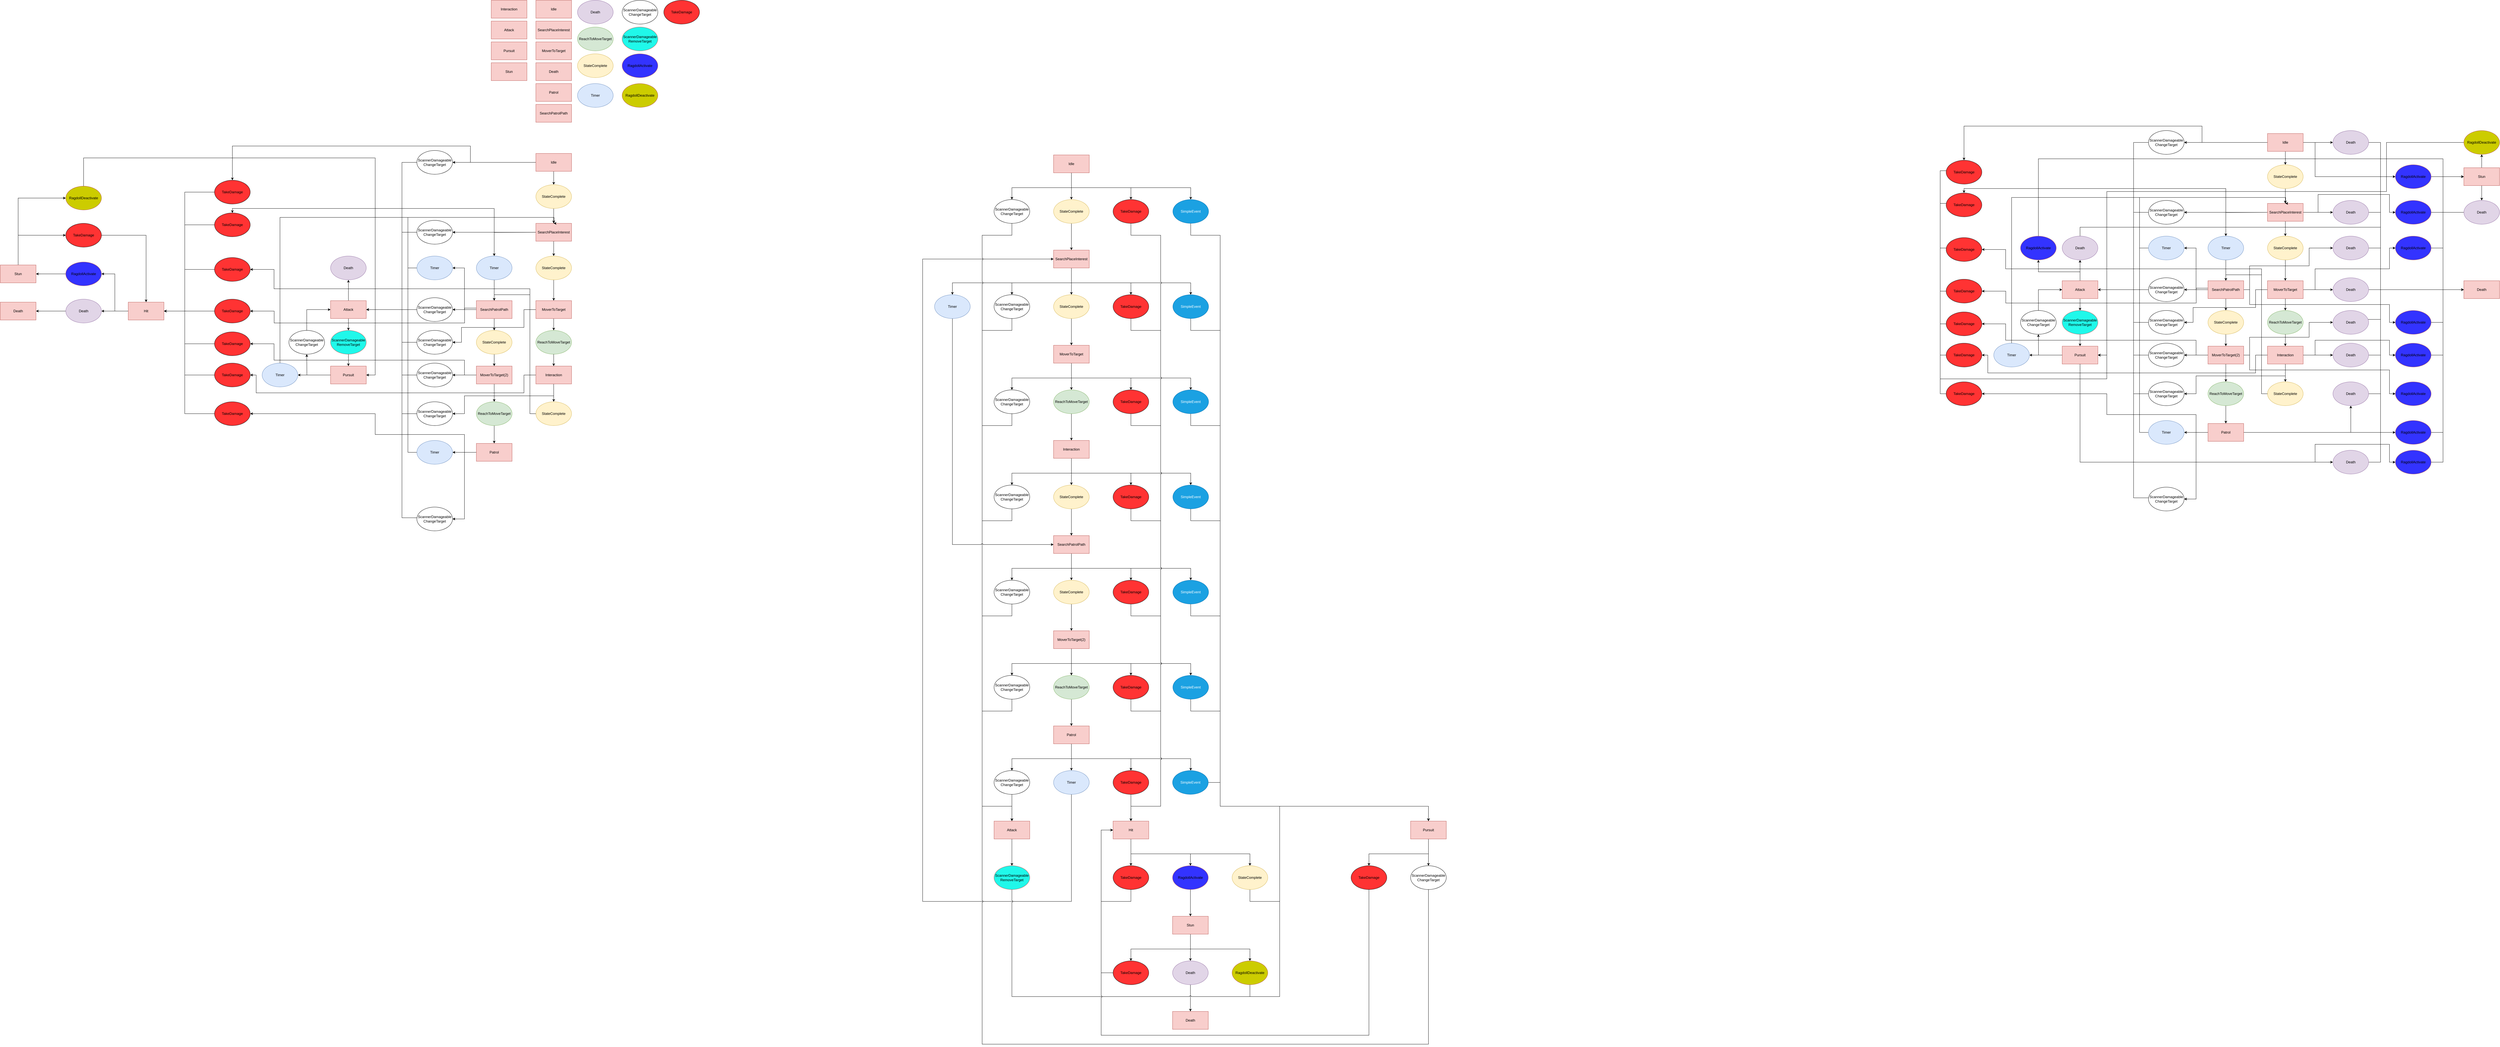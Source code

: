 <mxfile version="26.0.3">
  <diagram name="Страница — 1" id="yuXuM_tABQGVHDGoHFVh">
    <mxGraphModel dx="6914" dy="1871" grid="1" gridSize="10" guides="1" tooltips="1" connect="1" arrows="1" fold="1" page="1" pageScale="1" pageWidth="827" pageHeight="1169" background="#ffffff" math="0" shadow="0">
      <root>
        <mxCell id="0" />
        <mxCell id="1" parent="0" />
        <mxCell id="w5Powsq784zMafRrNoOn-1" value="Idle" style="rounded=0;whiteSpace=wrap;html=1;fillColor=#f8cecc;strokeColor=#b85450;" parent="1" vertex="1">
          <mxGeometry x="340" y="10" width="120" height="60" as="geometry" />
        </mxCell>
        <mxCell id="w5Powsq784zMafRrNoOn-2" value="SearchPlaceInterest" style="rounded=0;whiteSpace=wrap;html=1;fillColor=#f8cecc;strokeColor=#b85450;" parent="1" vertex="1">
          <mxGeometry x="340" y="80" width="120" height="60" as="geometry" />
        </mxCell>
        <mxCell id="w5Powsq784zMafRrNoOn-3" value="MoverToTarget" style="rounded=0;whiteSpace=wrap;html=1;fillColor=#f8cecc;strokeColor=#b85450;" parent="1" vertex="1">
          <mxGeometry x="340" y="150" width="120" height="60" as="geometry" />
        </mxCell>
        <mxCell id="w5Powsq784zMafRrNoOn-4" value="Death" style="rounded=0;whiteSpace=wrap;html=1;fillColor=#f8cecc;strokeColor=#b85450;" parent="1" vertex="1">
          <mxGeometry x="340" y="220" width="120" height="60" as="geometry" />
        </mxCell>
        <mxCell id="w5Powsq784zMafRrNoOn-5" value="Patrol" style="rounded=0;whiteSpace=wrap;html=1;fillColor=#f8cecc;strokeColor=#b85450;" parent="1" vertex="1">
          <mxGeometry x="340" y="290" width="120" height="60" as="geometry" />
        </mxCell>
        <mxCell id="w5Powsq784zMafRrNoOn-6" value="&lt;div&gt;&lt;span style=&quot;background-color: initial;&quot;&gt;SearchPatrolPath&lt;/span&gt;&lt;/div&gt;" style="rounded=0;whiteSpace=wrap;html=1;fillColor=#f8cecc;strokeColor=#b85450;" parent="1" vertex="1">
          <mxGeometry x="340" y="360" width="120" height="60" as="geometry" />
        </mxCell>
        <mxCell id="w5Powsq784zMafRrNoOn-7" value="Death" style="ellipse;whiteSpace=wrap;html=1;fillColor=#e1d5e7;strokeColor=#9673a6;" parent="1" vertex="1">
          <mxGeometry x="480" y="10" width="120" height="80" as="geometry" />
        </mxCell>
        <mxCell id="w5Powsq784zMafRrNoOn-8" value="ReachToMoveTarget" style="ellipse;whiteSpace=wrap;html=1;fillColor=#d5e8d4;strokeColor=#82b366;" parent="1" vertex="1">
          <mxGeometry x="480" y="100" width="120" height="80" as="geometry" />
        </mxCell>
        <mxCell id="w5Powsq784zMafRrNoOn-9" value="StateComplete" style="ellipse;whiteSpace=wrap;html=1;fillColor=#fff2cc;strokeColor=#d6b656;" parent="1" vertex="1">
          <mxGeometry x="480" y="190" width="120" height="80" as="geometry" />
        </mxCell>
        <mxCell id="w5Powsq784zMafRrNoOn-10" value="&lt;div&gt;&lt;span style=&quot;background-color: initial;&quot;&gt;Timer&lt;/span&gt;&lt;/div&gt;" style="ellipse;whiteSpace=wrap;html=1;fillColor=#dae8fc;strokeColor=#6c8ebf;" parent="1" vertex="1">
          <mxGeometry x="480" y="290" width="120" height="80" as="geometry" />
        </mxCell>
        <mxCell id="w5Powsq784zMafRrNoOn-19" style="edgeStyle=orthogonalEdgeStyle;rounded=0;orthogonalLoop=1;jettySize=auto;html=1;" parent="1" source="w5Powsq784zMafRrNoOn-11" target="w5Powsq784zMafRrNoOn-18" edge="1">
          <mxGeometry relative="1" as="geometry" />
        </mxCell>
        <mxCell id="B75xtKfWA2f9p4k2kme2-5" style="edgeStyle=orthogonalEdgeStyle;rounded=0;orthogonalLoop=1;jettySize=auto;html=1;exitX=0;exitY=0.5;exitDx=0;exitDy=0;entryX=1;entryY=0.5;entryDx=0;entryDy=0;" parent="1" source="w5Powsq784zMafRrNoOn-11" target="B75xtKfWA2f9p4k2kme2-4" edge="1">
          <mxGeometry relative="1" as="geometry" />
        </mxCell>
        <mxCell id="jY62GvG9MQbDNgyhCZu9-45" style="edgeStyle=orthogonalEdgeStyle;rounded=0;orthogonalLoop=1;jettySize=auto;html=1;entryX=0.5;entryY=0;entryDx=0;entryDy=0;" parent="1" source="w5Powsq784zMafRrNoOn-11" target="jY62GvG9MQbDNgyhCZu9-44" edge="1">
          <mxGeometry relative="1" as="geometry">
            <Array as="points">
              <mxPoint x="120" y="555" />
              <mxPoint x="120" y="500" />
              <mxPoint x="-680" y="500" />
            </Array>
          </mxGeometry>
        </mxCell>
        <mxCell id="w5Powsq784zMafRrNoOn-11" value="Idle" style="rounded=0;whiteSpace=wrap;html=1;fillColor=#f8cecc;strokeColor=#b85450;" parent="1" vertex="1">
          <mxGeometry x="340" y="525" width="120" height="60" as="geometry" />
        </mxCell>
        <mxCell id="w5Powsq784zMafRrNoOn-27" style="edgeStyle=orthogonalEdgeStyle;rounded=0;orthogonalLoop=1;jettySize=auto;html=1;" parent="1" source="w5Powsq784zMafRrNoOn-18" target="w5Powsq784zMafRrNoOn-20" edge="1">
          <mxGeometry relative="1" as="geometry" />
        </mxCell>
        <mxCell id="w5Powsq784zMafRrNoOn-18" value="StateComplete" style="ellipse;whiteSpace=wrap;html=1;fillColor=#fff2cc;strokeColor=#d6b656;" parent="1" vertex="1">
          <mxGeometry x="340" y="630" width="120" height="80" as="geometry" />
        </mxCell>
        <mxCell id="w5Powsq784zMafRrNoOn-29" style="edgeStyle=orthogonalEdgeStyle;rounded=0;orthogonalLoop=1;jettySize=auto;html=1;" parent="1" source="w5Powsq784zMafRrNoOn-20" target="w5Powsq784zMafRrNoOn-28" edge="1">
          <mxGeometry relative="1" as="geometry" />
        </mxCell>
        <mxCell id="w5Powsq784zMafRrNoOn-38" style="edgeStyle=orthogonalEdgeStyle;rounded=0;orthogonalLoop=1;jettySize=auto;html=1;entryX=0.5;entryY=0;entryDx=0;entryDy=0;" parent="1" target="w5Powsq784zMafRrNoOn-37" edge="1">
          <mxGeometry relative="1" as="geometry">
            <mxPoint x="350" y="790.0" as="sourcePoint" />
          </mxGeometry>
        </mxCell>
        <mxCell id="B75xtKfWA2f9p4k2kme2-20" style="edgeStyle=orthogonalEdgeStyle;rounded=0;orthogonalLoop=1;jettySize=auto;html=1;entryX=1;entryY=0.5;entryDx=0;entryDy=0;" parent="1" source="w5Powsq784zMafRrNoOn-20" target="B75xtKfWA2f9p4k2kme2-9" edge="1">
          <mxGeometry relative="1" as="geometry">
            <Array as="points">
              <mxPoint x="140" y="790" />
              <mxPoint x="140" y="790" />
            </Array>
          </mxGeometry>
        </mxCell>
        <mxCell id="jY62GvG9MQbDNgyhCZu9-48" style="edgeStyle=orthogonalEdgeStyle;rounded=0;orthogonalLoop=1;jettySize=auto;html=1;entryX=0.5;entryY=0;entryDx=0;entryDy=0;" parent="1" source="w5Powsq784zMafRrNoOn-20" target="jY62GvG9MQbDNgyhCZu9-47" edge="1">
          <mxGeometry relative="1" as="geometry">
            <Array as="points">
              <mxPoint x="200" y="790" />
              <mxPoint x="200" y="710" />
              <mxPoint x="-680" y="710" />
            </Array>
          </mxGeometry>
        </mxCell>
        <mxCell id="w5Powsq784zMafRrNoOn-20" value="SearchPlaceInterest" style="rounded=0;whiteSpace=wrap;html=1;fillColor=#f8cecc;strokeColor=#b85450;" parent="1" vertex="1">
          <mxGeometry x="340" y="760" width="120" height="60" as="geometry" />
        </mxCell>
        <mxCell id="w5Powsq784zMafRrNoOn-31" style="edgeStyle=orthogonalEdgeStyle;rounded=0;orthogonalLoop=1;jettySize=auto;html=1;" parent="1" source="w5Powsq784zMafRrNoOn-28" target="w5Powsq784zMafRrNoOn-30" edge="1">
          <mxGeometry relative="1" as="geometry" />
        </mxCell>
        <mxCell id="w5Powsq784zMafRrNoOn-28" value="StateComplete" style="ellipse;whiteSpace=wrap;html=1;fillColor=#fff2cc;strokeColor=#d6b656;" parent="1" vertex="1">
          <mxGeometry x="340" y="870" width="120" height="80" as="geometry" />
        </mxCell>
        <mxCell id="w5Powsq784zMafRrNoOn-67" style="edgeStyle=orthogonalEdgeStyle;rounded=0;orthogonalLoop=1;jettySize=auto;html=1;" parent="1" source="w5Powsq784zMafRrNoOn-30" target="w5Powsq784zMafRrNoOn-66" edge="1">
          <mxGeometry relative="1" as="geometry" />
        </mxCell>
        <mxCell id="B75xtKfWA2f9p4k2kme2-26" style="edgeStyle=orthogonalEdgeStyle;rounded=0;orthogonalLoop=1;jettySize=auto;html=1;entryX=1;entryY=0.5;entryDx=0;entryDy=0;" parent="1" source="w5Powsq784zMafRrNoOn-30" target="B75xtKfWA2f9p4k2kme2-25" edge="1">
          <mxGeometry relative="1" as="geometry">
            <Array as="points">
              <mxPoint x="300" y="1050" />
              <mxPoint x="300" y="1110" />
              <mxPoint x="90" y="1110" />
              <mxPoint x="90" y="1160" />
            </Array>
          </mxGeometry>
        </mxCell>
        <mxCell id="jY62GvG9MQbDNgyhCZu9-51" style="edgeStyle=orthogonalEdgeStyle;rounded=0;orthogonalLoop=1;jettySize=auto;html=1;entryX=1;entryY=0.5;entryDx=0;entryDy=0;" parent="1" source="w5Powsq784zMafRrNoOn-30" target="jY62GvG9MQbDNgyhCZu9-50" edge="1">
          <mxGeometry relative="1" as="geometry">
            <Array as="points">
              <mxPoint x="320" y="1050" />
              <mxPoint x="320" y="980" />
              <mxPoint x="-540" y="980" />
              <mxPoint x="-540" y="915" />
            </Array>
          </mxGeometry>
        </mxCell>
        <mxCell id="w5Powsq784zMafRrNoOn-30" value="MoverToTarget" style="rounded=0;whiteSpace=wrap;html=1;fillColor=#f8cecc;strokeColor=#b85450;" parent="1" vertex="1">
          <mxGeometry x="340" y="1020" width="120" height="60" as="geometry" />
        </mxCell>
        <mxCell id="w5Powsq784zMafRrNoOn-45" style="edgeStyle=orthogonalEdgeStyle;rounded=0;orthogonalLoop=1;jettySize=auto;html=1;" parent="1" source="w5Powsq784zMafRrNoOn-36" target="w5Powsq784zMafRrNoOn-44" edge="1">
          <mxGeometry relative="1" as="geometry" />
        </mxCell>
        <mxCell id="B75xtKfWA2f9p4k2kme2-22" style="edgeStyle=orthogonalEdgeStyle;rounded=0;orthogonalLoop=1;jettySize=auto;html=1;entryX=1;entryY=0.5;entryDx=0;entryDy=0;" parent="1" source="w5Powsq784zMafRrNoOn-36" target="w5Powsq784zMafRrNoOn-46" edge="1">
          <mxGeometry relative="1" as="geometry" />
        </mxCell>
        <mxCell id="B75xtKfWA2f9p4k2kme2-23" style="edgeStyle=orthogonalEdgeStyle;rounded=0;orthogonalLoop=1;jettySize=auto;html=1;exitX=0;exitY=0.5;exitDx=0;exitDy=0;entryX=1;entryY=0.5;entryDx=0;entryDy=0;" parent="1" source="w5Powsq784zMafRrNoOn-36" target="B75xtKfWA2f9p4k2kme2-16" edge="1">
          <mxGeometry relative="1" as="geometry" />
        </mxCell>
        <mxCell id="jY62GvG9MQbDNgyhCZu9-54" style="edgeStyle=orthogonalEdgeStyle;rounded=0;orthogonalLoop=1;jettySize=auto;html=1;" parent="1" edge="1">
          <mxGeometry relative="1" as="geometry">
            <Array as="points">
              <mxPoint x="100.46" y="1045.03" />
              <mxPoint x="100.46" y="1095.03" />
              <mxPoint x="-539.54" y="1095.03" />
              <mxPoint x="-539.54" y="1055.03" />
            </Array>
            <mxPoint x="140.46" y="1044.996" as="sourcePoint" />
            <mxPoint x="-620.004" y="1054.996" as="targetPoint" />
          </mxGeometry>
        </mxCell>
        <mxCell id="w5Powsq784zMafRrNoOn-36" value="SearchPatrolPath" style="rounded=0;whiteSpace=wrap;html=1;fillColor=#f8cecc;strokeColor=#b85450;" parent="1" vertex="1">
          <mxGeometry x="140" y="1020" width="120" height="60" as="geometry" />
        </mxCell>
        <mxCell id="w5Powsq784zMafRrNoOn-39" style="edgeStyle=orthogonalEdgeStyle;rounded=0;orthogonalLoop=1;jettySize=auto;html=1;" parent="1" source="w5Powsq784zMafRrNoOn-37" target="w5Powsq784zMafRrNoOn-36" edge="1">
          <mxGeometry relative="1" as="geometry" />
        </mxCell>
        <mxCell id="w5Powsq784zMafRrNoOn-37" value="&lt;div&gt;&lt;span style=&quot;background-color: initial;&quot;&gt;Timer&lt;/span&gt;&lt;/div&gt;" style="ellipse;whiteSpace=wrap;html=1;fillColor=#dae8fc;strokeColor=#6c8ebf;" parent="1" vertex="1">
          <mxGeometry x="140" y="870" width="120" height="80" as="geometry" />
        </mxCell>
        <mxCell id="w5Powsq784zMafRrNoOn-51" style="edgeStyle=orthogonalEdgeStyle;rounded=0;orthogonalLoop=1;jettySize=auto;html=1;" parent="1" source="w5Powsq784zMafRrNoOn-44" target="w5Powsq784zMafRrNoOn-70" edge="1">
          <mxGeometry relative="1" as="geometry" />
        </mxCell>
        <mxCell id="w5Powsq784zMafRrNoOn-44" value="StateComplete" style="ellipse;whiteSpace=wrap;html=1;fillColor=#fff2cc;strokeColor=#d6b656;" parent="1" vertex="1">
          <mxGeometry x="140" y="1120" width="120" height="80" as="geometry" />
        </mxCell>
        <mxCell id="w5Powsq784zMafRrNoOn-49" style="edgeStyle=orthogonalEdgeStyle;rounded=0;orthogonalLoop=1;jettySize=auto;html=1;entryX=0.5;entryY=0;entryDx=0;entryDy=0;" parent="1" source="w5Powsq784zMafRrNoOn-46" target="w5Powsq784zMafRrNoOn-20" edge="1">
          <mxGeometry relative="1" as="geometry">
            <mxPoint x="400" y="720" as="targetPoint" />
            <Array as="points">
              <mxPoint x="-90" y="910" />
              <mxPoint x="-90" y="740" />
              <mxPoint x="401" y="740" />
              <mxPoint x="401" y="760" />
            </Array>
          </mxGeometry>
        </mxCell>
        <mxCell id="w5Powsq784zMafRrNoOn-46" value="&lt;div&gt;&lt;span style=&quot;background-color: initial;&quot;&gt;Timer&lt;/span&gt;&lt;/div&gt;" style="ellipse;whiteSpace=wrap;html=1;fillColor=#dae8fc;strokeColor=#6c8ebf;" parent="1" vertex="1">
          <mxGeometry x="-60" y="870" width="120" height="80" as="geometry" />
        </mxCell>
        <mxCell id="w5Powsq784zMafRrNoOn-61" style="edgeStyle=orthogonalEdgeStyle;rounded=0;orthogonalLoop=1;jettySize=auto;html=1;" parent="1" source="w5Powsq784zMafRrNoOn-50" target="w5Powsq784zMafRrNoOn-60" edge="1">
          <mxGeometry relative="1" as="geometry" />
        </mxCell>
        <mxCell id="B75xtKfWA2f9p4k2kme2-33" style="edgeStyle=orthogonalEdgeStyle;rounded=0;orthogonalLoop=1;jettySize=auto;html=1;entryX=1;entryY=0.5;entryDx=0;entryDy=0;" parent="1" source="w5Powsq784zMafRrNoOn-50" target="B75xtKfWA2f9p4k2kme2-19" edge="1">
          <mxGeometry relative="1" as="geometry" />
        </mxCell>
        <mxCell id="jY62GvG9MQbDNgyhCZu9-65" style="edgeStyle=orthogonalEdgeStyle;rounded=0;orthogonalLoop=1;jettySize=auto;html=1;entryX=1;entryY=0.5;entryDx=0;entryDy=0;" parent="1" source="w5Powsq784zMafRrNoOn-50" target="jY62GvG9MQbDNgyhCZu9-61" edge="1">
          <mxGeometry relative="1" as="geometry">
            <Array as="points">
              <mxPoint x="100" y="1530" />
              <mxPoint x="100" y="1470" />
              <mxPoint x="-200" y="1470" />
              <mxPoint x="-200" y="1400" />
            </Array>
          </mxGeometry>
        </mxCell>
        <mxCell id="w5Powsq784zMafRrNoOn-50" value="Patrol" style="rounded=0;whiteSpace=wrap;html=1;fillColor=#f8cecc;strokeColor=#b85450;" parent="1" vertex="1">
          <mxGeometry x="140" y="1500" width="120" height="60" as="geometry" />
        </mxCell>
        <mxCell id="w5Powsq784zMafRrNoOn-62" style="edgeStyle=orthogonalEdgeStyle;rounded=0;orthogonalLoop=1;jettySize=auto;html=1;" parent="1" source="w5Powsq784zMafRrNoOn-60" target="w5Powsq784zMafRrNoOn-20" edge="1">
          <mxGeometry relative="1" as="geometry">
            <mxPoint x="400" y="730" as="targetPoint" />
            <Array as="points">
              <mxPoint x="-90" y="1530" />
              <mxPoint x="-90" y="740" />
              <mxPoint x="400" y="740" />
            </Array>
          </mxGeometry>
        </mxCell>
        <mxCell id="w5Powsq784zMafRrNoOn-60" value="&lt;div&gt;&lt;span style=&quot;background-color: initial;&quot;&gt;Timer&lt;/span&gt;&lt;/div&gt;" style="ellipse;whiteSpace=wrap;html=1;fillColor=#dae8fc;strokeColor=#6c8ebf;" parent="1" vertex="1">
          <mxGeometry x="-60" y="1490" width="120" height="80" as="geometry" />
        </mxCell>
        <mxCell id="w5Powsq784zMafRrNoOn-66" value="ReachToMoveTarget" style="ellipse;whiteSpace=wrap;html=1;fillColor=#d5e8d4;strokeColor=#82b366;" parent="1" vertex="1">
          <mxGeometry x="340" y="1120" width="120" height="80" as="geometry" />
        </mxCell>
        <mxCell id="w5Powsq784zMafRrNoOn-72" style="edgeStyle=orthogonalEdgeStyle;rounded=0;orthogonalLoop=1;jettySize=auto;html=1;" parent="1" source="w5Powsq784zMafRrNoOn-70" target="w5Powsq784zMafRrNoOn-71" edge="1">
          <mxGeometry relative="1" as="geometry" />
        </mxCell>
        <mxCell id="B75xtKfWA2f9p4k2kme2-28" style="edgeStyle=orthogonalEdgeStyle;rounded=0;orthogonalLoop=1;jettySize=auto;html=1;" parent="1" source="w5Powsq784zMafRrNoOn-70" target="B75xtKfWA2f9p4k2kme2-17" edge="1">
          <mxGeometry relative="1" as="geometry" />
        </mxCell>
        <mxCell id="jY62GvG9MQbDNgyhCZu9-57" style="edgeStyle=orthogonalEdgeStyle;rounded=0;orthogonalLoop=1;jettySize=auto;html=1;entryX=1;entryY=0.5;entryDx=0;entryDy=0;" parent="1" source="w5Powsq784zMafRrNoOn-70" target="jY62GvG9MQbDNgyhCZu9-56" edge="1">
          <mxGeometry relative="1" as="geometry">
            <Array as="points">
              <mxPoint x="100" y="1270" />
              <mxPoint x="100" y="1220" />
              <mxPoint x="-540" y="1220" />
              <mxPoint x="-540" y="1165" />
            </Array>
          </mxGeometry>
        </mxCell>
        <mxCell id="w5Powsq784zMafRrNoOn-70" value="MoverToTarget(2)" style="rounded=0;whiteSpace=wrap;html=1;fillColor=#f8cecc;strokeColor=#b85450;" parent="1" vertex="1">
          <mxGeometry x="140" y="1240" width="120" height="60" as="geometry" />
        </mxCell>
        <mxCell id="w5Powsq784zMafRrNoOn-73" style="edgeStyle=orthogonalEdgeStyle;rounded=0;orthogonalLoop=1;jettySize=auto;html=1;" parent="1" source="w5Powsq784zMafRrNoOn-71" target="w5Powsq784zMafRrNoOn-50" edge="1">
          <mxGeometry relative="1" as="geometry" />
        </mxCell>
        <mxCell id="w5Powsq784zMafRrNoOn-71" value="ReachToMoveTarget" style="ellipse;whiteSpace=wrap;html=1;fillColor=#d5e8d4;strokeColor=#82b366;" parent="1" vertex="1">
          <mxGeometry x="140" y="1360" width="120" height="80" as="geometry" />
        </mxCell>
        <mxCell id="hj9RDt5dbeIVLX2mZW8o-1" value="Interaction" style="rounded=0;whiteSpace=wrap;html=1;fillColor=#f8cecc;strokeColor=#b85450;" parent="1" vertex="1">
          <mxGeometry x="190" y="10" width="120" height="60" as="geometry" />
        </mxCell>
        <mxCell id="hj9RDt5dbeIVLX2mZW8o-3" value="" style="edgeStyle=orthogonalEdgeStyle;rounded=0;orthogonalLoop=1;jettySize=auto;html=1;" parent="1" source="w5Powsq784zMafRrNoOn-66" target="hj9RDt5dbeIVLX2mZW8o-2" edge="1">
          <mxGeometry relative="1" as="geometry">
            <mxPoint x="400" y="1630" as="targetPoint" />
            <mxPoint x="400" y="1190" as="sourcePoint" />
          </mxGeometry>
        </mxCell>
        <mxCell id="hj9RDt5dbeIVLX2mZW8o-10" style="edgeStyle=orthogonalEdgeStyle;rounded=0;orthogonalLoop=1;jettySize=auto;html=1;" parent="1" source="hj9RDt5dbeIVLX2mZW8o-2" target="hj9RDt5dbeIVLX2mZW8o-9" edge="1">
          <mxGeometry relative="1" as="geometry" />
        </mxCell>
        <mxCell id="B75xtKfWA2f9p4k2kme2-32" style="edgeStyle=orthogonalEdgeStyle;rounded=0;orthogonalLoop=1;jettySize=auto;html=1;entryX=1;entryY=0.5;entryDx=0;entryDy=0;" parent="1" source="hj9RDt5dbeIVLX2mZW8o-2" target="B75xtKfWA2f9p4k2kme2-18" edge="1">
          <mxGeometry relative="1" as="geometry">
            <Array as="points">
              <mxPoint x="400" y="1340" />
              <mxPoint x="100" y="1340" />
              <mxPoint x="100" y="1400" />
            </Array>
          </mxGeometry>
        </mxCell>
        <mxCell id="jY62GvG9MQbDNgyhCZu9-59" style="edgeStyle=orthogonalEdgeStyle;rounded=0;orthogonalLoop=1;jettySize=auto;html=1;" parent="1" source="hj9RDt5dbeIVLX2mZW8o-2" target="jY62GvG9MQbDNgyhCZu9-58" edge="1">
          <mxGeometry relative="1" as="geometry">
            <Array as="points">
              <mxPoint x="300" y="1270" />
              <mxPoint x="300" y="1330" />
              <mxPoint x="-600" y="1330" />
              <mxPoint x="-600" y="1270" />
            </Array>
          </mxGeometry>
        </mxCell>
        <mxCell id="hj9RDt5dbeIVLX2mZW8o-2" value="Interaction" style="rounded=0;whiteSpace=wrap;html=1;fillColor=#f8cecc;strokeColor=#b85450;" parent="1" vertex="1">
          <mxGeometry x="340" y="1240" width="120" height="60" as="geometry" />
        </mxCell>
        <mxCell id="hj9RDt5dbeIVLX2mZW8o-9" value="StateComplete" style="ellipse;whiteSpace=wrap;html=1;fillColor=#fff2cc;strokeColor=#d6b656;" parent="1" vertex="1">
          <mxGeometry x="340" y="1360" width="120" height="80" as="geometry" />
        </mxCell>
        <mxCell id="hgjh81tVx78VPjvdYGjp-1" style="edgeStyle=orthogonalEdgeStyle;rounded=0;orthogonalLoop=1;jettySize=auto;html=1;entryX=0.5;entryY=0;entryDx=0;entryDy=0;exitX=0;exitY=0.5;exitDx=0;exitDy=0;" parent="1" source="hj9RDt5dbeIVLX2mZW8o-9" target="w5Powsq784zMafRrNoOn-36" edge="1">
          <mxGeometry relative="1" as="geometry">
            <mxPoint x="340" y="1430" as="sourcePoint" />
            <mxPoint x="220" y="980" as="targetPoint" />
            <Array as="points">
              <mxPoint x="320" y="1400" />
              <mxPoint x="320" y="1000" />
              <mxPoint x="200" y="1000" />
            </Array>
          </mxGeometry>
        </mxCell>
        <mxCell id="B75xtKfWA2f9p4k2kme2-1" value="Attack" style="rounded=0;whiteSpace=wrap;html=1;fillColor=#f8cecc;strokeColor=#b85450;" parent="1" vertex="1">
          <mxGeometry x="190" y="80" width="120" height="60" as="geometry" />
        </mxCell>
        <mxCell id="B75xtKfWA2f9p4k2kme2-2" value="ScannerDamageable&lt;div&gt;ChangeTarget&lt;/div&gt;" style="ellipse;whiteSpace=wrap;html=1;" parent="1" vertex="1">
          <mxGeometry x="630" y="10" width="120" height="80" as="geometry" />
        </mxCell>
        <mxCell id="B75xtKfWA2f9p4k2kme2-36" style="edgeStyle=orthogonalEdgeStyle;rounded=0;orthogonalLoop=1;jettySize=auto;html=1;exitX=0.5;exitY=0;exitDx=0;exitDy=0;entryX=0.5;entryY=1;entryDx=0;entryDy=0;" parent="1" source="B75xtKfWA2f9p4k2kme2-3" target="B75xtKfWA2f9p4k2kme2-35" edge="1">
          <mxGeometry relative="1" as="geometry" />
        </mxCell>
        <mxCell id="B75xtKfWA2f9p4k2kme2-40" style="edgeStyle=orthogonalEdgeStyle;rounded=0;orthogonalLoop=1;jettySize=auto;html=1;exitX=0.5;exitY=1;exitDx=0;exitDy=0;" parent="1" source="B75xtKfWA2f9p4k2kme2-3" target="B75xtKfWA2f9p4k2kme2-39" edge="1">
          <mxGeometry relative="1" as="geometry" />
        </mxCell>
        <mxCell id="B75xtKfWA2f9p4k2kme2-3" value="Attack" style="rounded=0;whiteSpace=wrap;html=1;fillColor=#f8cecc;strokeColor=#b85450;" parent="1" vertex="1">
          <mxGeometry x="-350" y="1020" width="120" height="60" as="geometry" />
        </mxCell>
        <mxCell id="B75xtKfWA2f9p4k2kme2-6" style="edgeStyle=orthogonalEdgeStyle;rounded=0;orthogonalLoop=1;jettySize=auto;html=1;exitX=0;exitY=0.5;exitDx=0;exitDy=0;entryX=1;entryY=0.5;entryDx=0;entryDy=0;" parent="1" source="B75xtKfWA2f9p4k2kme2-4" target="B75xtKfWA2f9p4k2kme2-3" edge="1">
          <mxGeometry relative="1" as="geometry">
            <Array as="points">
              <mxPoint x="-110" y="555" />
              <mxPoint x="-110" y="1050" />
            </Array>
          </mxGeometry>
        </mxCell>
        <mxCell id="B75xtKfWA2f9p4k2kme2-4" value="ScannerDamageable&lt;div&gt;ChangeTarget&lt;/div&gt;" style="ellipse;whiteSpace=wrap;html=1;" parent="1" vertex="1">
          <mxGeometry x="-60" y="515" width="120" height="80" as="geometry" />
        </mxCell>
        <mxCell id="B75xtKfWA2f9p4k2kme2-21" style="edgeStyle=orthogonalEdgeStyle;rounded=0;orthogonalLoop=1;jettySize=auto;html=1;exitX=0;exitY=0.5;exitDx=0;exitDy=0;entryX=1;entryY=0.5;entryDx=0;entryDy=0;" parent="1" source="B75xtKfWA2f9p4k2kme2-9" target="B75xtKfWA2f9p4k2kme2-3" edge="1">
          <mxGeometry relative="1" as="geometry">
            <Array as="points">
              <mxPoint x="-110" y="790" />
              <mxPoint x="-110" y="1050" />
            </Array>
          </mxGeometry>
        </mxCell>
        <mxCell id="B75xtKfWA2f9p4k2kme2-9" value="ScannerDamageable&lt;div&gt;ChangeTarget&lt;/div&gt;" style="ellipse;whiteSpace=wrap;html=1;" parent="1" vertex="1">
          <mxGeometry x="-60" y="750" width="120" height="80" as="geometry" />
        </mxCell>
        <mxCell id="B75xtKfWA2f9p4k2kme2-24" style="edgeStyle=orthogonalEdgeStyle;rounded=0;orthogonalLoop=1;jettySize=auto;html=1;exitX=0;exitY=0.5;exitDx=0;exitDy=0;entryX=1;entryY=0.5;entryDx=0;entryDy=0;" parent="1" source="B75xtKfWA2f9p4k2kme2-16" target="B75xtKfWA2f9p4k2kme2-3" edge="1">
          <mxGeometry relative="1" as="geometry">
            <Array as="points">
              <mxPoint x="-180" y="1050" />
              <mxPoint x="-180" y="1050" />
            </Array>
          </mxGeometry>
        </mxCell>
        <mxCell id="B75xtKfWA2f9p4k2kme2-16" value="ScannerDamageable&lt;div&gt;ChangeTarget&lt;/div&gt;" style="ellipse;whiteSpace=wrap;html=1;" parent="1" vertex="1">
          <mxGeometry x="-60" y="1010" width="120" height="80" as="geometry" />
        </mxCell>
        <mxCell id="B75xtKfWA2f9p4k2kme2-29" style="edgeStyle=orthogonalEdgeStyle;rounded=0;orthogonalLoop=1;jettySize=auto;html=1;entryX=1;entryY=0.5;entryDx=0;entryDy=0;" parent="1" source="B75xtKfWA2f9p4k2kme2-17" target="B75xtKfWA2f9p4k2kme2-3" edge="1">
          <mxGeometry relative="1" as="geometry">
            <Array as="points">
              <mxPoint x="-110" y="1270" />
              <mxPoint x="-110" y="1050" />
            </Array>
          </mxGeometry>
        </mxCell>
        <mxCell id="B75xtKfWA2f9p4k2kme2-17" value="ScannerDamageable&lt;div&gt;ChangeTarget&lt;/div&gt;" style="ellipse;whiteSpace=wrap;html=1;" parent="1" vertex="1">
          <mxGeometry x="-60" y="1230" width="120" height="80" as="geometry" />
        </mxCell>
        <mxCell id="B75xtKfWA2f9p4k2kme2-30" style="edgeStyle=orthogonalEdgeStyle;rounded=0;orthogonalLoop=1;jettySize=auto;html=1;entryX=1;entryY=0.5;entryDx=0;entryDy=0;" parent="1" source="B75xtKfWA2f9p4k2kme2-18" target="B75xtKfWA2f9p4k2kme2-3" edge="1">
          <mxGeometry relative="1" as="geometry">
            <Array as="points">
              <mxPoint x="-110" y="1400" />
              <mxPoint x="-110" y="1050" />
            </Array>
          </mxGeometry>
        </mxCell>
        <mxCell id="B75xtKfWA2f9p4k2kme2-18" value="ScannerDamageable&lt;div&gt;ChangeTarget&lt;/div&gt;" style="ellipse;whiteSpace=wrap;html=1;" parent="1" vertex="1">
          <mxGeometry x="-60" y="1360" width="120" height="80" as="geometry" />
        </mxCell>
        <mxCell id="B75xtKfWA2f9p4k2kme2-34" style="edgeStyle=orthogonalEdgeStyle;rounded=0;orthogonalLoop=1;jettySize=auto;html=1;exitX=0;exitY=0.5;exitDx=0;exitDy=0;entryX=1;entryY=0.5;entryDx=0;entryDy=0;" parent="1" target="B75xtKfWA2f9p4k2kme2-3" edge="1">
          <mxGeometry relative="1" as="geometry">
            <Array as="points">
              <mxPoint x="-10" y="1750" />
              <mxPoint x="-110" y="1750" />
              <mxPoint x="-110" y="1050" />
            </Array>
            <mxPoint x="-10.0" y="1754" as="sourcePoint" />
            <mxPoint x="-180.0" y="1050.0" as="targetPoint" />
          </mxGeometry>
        </mxCell>
        <mxCell id="B75xtKfWA2f9p4k2kme2-19" value="ScannerDamageable&lt;div&gt;ChangeTarget&lt;/div&gt;" style="ellipse;whiteSpace=wrap;html=1;" parent="1" vertex="1">
          <mxGeometry x="-60" y="1714" width="120" height="80" as="geometry" />
        </mxCell>
        <mxCell id="B75xtKfWA2f9p4k2kme2-27" style="edgeStyle=orthogonalEdgeStyle;rounded=0;orthogonalLoop=1;jettySize=auto;html=1;entryX=1;entryY=0.5;entryDx=0;entryDy=0;" parent="1" source="B75xtKfWA2f9p4k2kme2-25" target="B75xtKfWA2f9p4k2kme2-3" edge="1">
          <mxGeometry relative="1" as="geometry">
            <Array as="points">
              <mxPoint x="-110" y="1160" />
              <mxPoint x="-110" y="1050" />
            </Array>
          </mxGeometry>
        </mxCell>
        <mxCell id="B75xtKfWA2f9p4k2kme2-25" value="ScannerDamageable&lt;div&gt;ChangeTarget&lt;/div&gt;" style="ellipse;whiteSpace=wrap;html=1;" parent="1" vertex="1">
          <mxGeometry x="-60" y="1120" width="120" height="80" as="geometry" />
        </mxCell>
        <mxCell id="B75xtKfWA2f9p4k2kme2-35" value="Death" style="ellipse;whiteSpace=wrap;html=1;fillColor=#e1d5e7;strokeColor=#9673a6;" parent="1" vertex="1">
          <mxGeometry x="-350" y="870" width="120" height="80" as="geometry" />
        </mxCell>
        <mxCell id="B75xtKfWA2f9p4k2kme2-38" value="ScannerDamageable&lt;div&gt;RemoveTarget&lt;/div&gt;" style="ellipse;whiteSpace=wrap;html=1;fillColor=#20F8EA;strokeColor=#b85450;" parent="1" vertex="1">
          <mxGeometry x="630" y="100" width="120" height="80" as="geometry" />
        </mxCell>
        <mxCell id="B75xtKfWA2f9p4k2kme2-42" style="edgeStyle=orthogonalEdgeStyle;rounded=0;orthogonalLoop=1;jettySize=auto;html=1;" parent="1" source="B75xtKfWA2f9p4k2kme2-39" target="B75xtKfWA2f9p4k2kme2-41" edge="1">
          <mxGeometry relative="1" as="geometry" />
        </mxCell>
        <mxCell id="B75xtKfWA2f9p4k2kme2-39" value="ScannerDamageable&lt;div&gt;RemoveTarget&lt;/div&gt;" style="ellipse;whiteSpace=wrap;html=1;fillColor=#20F8EA;strokeColor=#b85450;" parent="1" vertex="1">
          <mxGeometry x="-350" y="1120" width="120" height="80" as="geometry" />
        </mxCell>
        <mxCell id="B75xtKfWA2f9p4k2kme2-55" style="edgeStyle=orthogonalEdgeStyle;rounded=0;orthogonalLoop=1;jettySize=auto;html=1;exitX=0;exitY=0.5;exitDx=0;exitDy=0;" parent="1" source="B75xtKfWA2f9p4k2kme2-41" edge="1">
          <mxGeometry relative="1" as="geometry">
            <mxPoint x="-430" y="1200" as="targetPoint" />
          </mxGeometry>
        </mxCell>
        <mxCell id="B75xtKfWA2f9p4k2kme2-41" value="Pursuit" style="rounded=0;whiteSpace=wrap;html=1;fillColor=#f8cecc;strokeColor=#b85450;" parent="1" vertex="1">
          <mxGeometry x="-350" y="1240" width="120" height="60" as="geometry" />
        </mxCell>
        <mxCell id="B75xtKfWA2f9p4k2kme2-48" style="edgeStyle=orthogonalEdgeStyle;rounded=0;orthogonalLoop=1;jettySize=auto;html=1;entryX=1;entryY=0.5;entryDx=0;entryDy=0;exitX=0;exitY=0.5;exitDx=0;exitDy=0;" parent="1" source="B75xtKfWA2f9p4k2kme2-41" target="B75xtKfWA2f9p4k2kme2-47" edge="1">
          <mxGeometry relative="1" as="geometry">
            <Array as="points" />
          </mxGeometry>
        </mxCell>
        <mxCell id="B75xtKfWA2f9p4k2kme2-49" style="edgeStyle=orthogonalEdgeStyle;rounded=0;orthogonalLoop=1;jettySize=auto;html=1;" parent="1" source="B75xtKfWA2f9p4k2kme2-47" target="w5Powsq784zMafRrNoOn-20" edge="1">
          <mxGeometry relative="1" as="geometry">
            <Array as="points">
              <mxPoint x="-520" y="740" />
              <mxPoint x="400" y="740" />
            </Array>
          </mxGeometry>
        </mxCell>
        <mxCell id="B75xtKfWA2f9p4k2kme2-47" value="&lt;div&gt;&lt;span style=&quot;background-color: initial;&quot;&gt;Timer&lt;/span&gt;&lt;/div&gt;" style="ellipse;whiteSpace=wrap;html=1;fillColor=#dae8fc;strokeColor=#6c8ebf;" parent="1" vertex="1">
          <mxGeometry x="-580" y="1230" width="120" height="80" as="geometry" />
        </mxCell>
        <mxCell id="ViWx7DFSgk_C76w0qOzJ-1" value="Pursuit" style="rounded=0;whiteSpace=wrap;html=1;fillColor=#f8cecc;strokeColor=#b85450;" parent="1" vertex="1">
          <mxGeometry x="190" y="150" width="120" height="60" as="geometry" />
        </mxCell>
        <mxCell id="ViWx7DFSgk_C76w0qOzJ-4" style="edgeStyle=orthogonalEdgeStyle;rounded=0;orthogonalLoop=1;jettySize=auto;html=1;entryX=0;entryY=0.5;entryDx=0;entryDy=0;" parent="1" source="ViWx7DFSgk_C76w0qOzJ-2" target="B75xtKfWA2f9p4k2kme2-3" edge="1">
          <mxGeometry relative="1" as="geometry">
            <Array as="points">
              <mxPoint x="-430" y="1050" />
            </Array>
          </mxGeometry>
        </mxCell>
        <mxCell id="ViWx7DFSgk_C76w0qOzJ-2" value="ScannerDamageable&lt;div&gt;ChangeTarget&lt;/div&gt;" style="ellipse;whiteSpace=wrap;html=1;" parent="1" vertex="1">
          <mxGeometry x="-490" y="1120" width="120" height="80" as="geometry" />
        </mxCell>
        <mxCell id="jY62GvG9MQbDNgyhCZu9-1" value="Stun" style="rounded=0;whiteSpace=wrap;html=1;fillColor=#f8cecc;strokeColor=#b85450;" parent="1" vertex="1">
          <mxGeometry x="190" y="220" width="120" height="60" as="geometry" />
        </mxCell>
        <mxCell id="jY62GvG9MQbDNgyhCZu9-2" value="RagdollActivate" style="ellipse;whiteSpace=wrap;html=1;fillColor=#3333FF;strokeColor=#b85450;" parent="1" vertex="1">
          <mxGeometry x="630" y="190" width="120" height="80" as="geometry" />
        </mxCell>
        <mxCell id="jY62GvG9MQbDNgyhCZu9-3" value="RagdollDeactivate" style="ellipse;whiteSpace=wrap;html=1;fillColor=#CCCC00;strokeColor=#b85450;" parent="1" vertex="1">
          <mxGeometry x="630" y="290" width="120" height="80" as="geometry" />
        </mxCell>
        <mxCell id="jY62GvG9MQbDNgyhCZu9-43" value="TakeDamage" style="ellipse;whiteSpace=wrap;html=1;fillColor=#FF3333;" parent="1" vertex="1">
          <mxGeometry x="770" y="10" width="120" height="80" as="geometry" />
        </mxCell>
        <mxCell id="Yk6_j3WitLvRdjULU8Vt-150" style="edgeStyle=orthogonalEdgeStyle;rounded=0;orthogonalLoop=1;jettySize=auto;html=1;entryX=1;entryY=0.5;entryDx=0;entryDy=0;" parent="1" source="jY62GvG9MQbDNgyhCZu9-44" target="Yk6_j3WitLvRdjULU8Vt-1" edge="1">
          <mxGeometry relative="1" as="geometry">
            <Array as="points">
              <mxPoint x="-840" y="655" />
              <mxPoint x="-840" y="1055" />
            </Array>
          </mxGeometry>
        </mxCell>
        <mxCell id="jY62GvG9MQbDNgyhCZu9-44" value="TakeDamage" style="ellipse;whiteSpace=wrap;html=1;fillColor=#FF3333;" parent="1" vertex="1">
          <mxGeometry x="-740" y="615" width="120" height="80" as="geometry" />
        </mxCell>
        <mxCell id="Yk6_j3WitLvRdjULU8Vt-151" style="edgeStyle=orthogonalEdgeStyle;rounded=0;orthogonalLoop=1;jettySize=auto;html=1;" parent="1" source="jY62GvG9MQbDNgyhCZu9-47" target="Yk6_j3WitLvRdjULU8Vt-1" edge="1">
          <mxGeometry relative="1" as="geometry">
            <Array as="points">
              <mxPoint x="-840" y="765" />
              <mxPoint x="-840" y="1055" />
            </Array>
          </mxGeometry>
        </mxCell>
        <mxCell id="jY62GvG9MQbDNgyhCZu9-47" value="TakeDamage" style="ellipse;whiteSpace=wrap;html=1;fillColor=#FF3333;" parent="1" vertex="1">
          <mxGeometry x="-740" y="725" width="120" height="80" as="geometry" />
        </mxCell>
        <mxCell id="Yk6_j3WitLvRdjULU8Vt-152" style="edgeStyle=orthogonalEdgeStyle;rounded=0;orthogonalLoop=1;jettySize=auto;html=1;entryX=1;entryY=0.5;entryDx=0;entryDy=0;" parent="1" source="jY62GvG9MQbDNgyhCZu9-50" target="Yk6_j3WitLvRdjULU8Vt-1" edge="1">
          <mxGeometry relative="1" as="geometry">
            <Array as="points">
              <mxPoint x="-840" y="915" />
              <mxPoint x="-840" y="1055" />
            </Array>
          </mxGeometry>
        </mxCell>
        <mxCell id="jY62GvG9MQbDNgyhCZu9-50" value="TakeDamage" style="ellipse;whiteSpace=wrap;html=1;fillColor=#FF3333;" parent="1" vertex="1">
          <mxGeometry x="-740" y="875" width="120" height="80" as="geometry" />
        </mxCell>
        <mxCell id="Yk6_j3WitLvRdjULU8Vt-153" style="edgeStyle=orthogonalEdgeStyle;rounded=0;orthogonalLoop=1;jettySize=auto;html=1;" parent="1" source="jY62GvG9MQbDNgyhCZu9-53" edge="1">
          <mxGeometry relative="1" as="geometry">
            <mxPoint x="-920" y="1055" as="targetPoint" />
          </mxGeometry>
        </mxCell>
        <mxCell id="jY62GvG9MQbDNgyhCZu9-53" value="TakeDamage" style="ellipse;whiteSpace=wrap;html=1;fillColor=#FF3333;" parent="1" vertex="1">
          <mxGeometry x="-740" y="1015" width="120" height="80" as="geometry" />
        </mxCell>
        <mxCell id="Yk6_j3WitLvRdjULU8Vt-154" style="edgeStyle=orthogonalEdgeStyle;rounded=0;orthogonalLoop=1;jettySize=auto;html=1;entryX=1;entryY=0.5;entryDx=0;entryDy=0;" parent="1" source="jY62GvG9MQbDNgyhCZu9-56" target="Yk6_j3WitLvRdjULU8Vt-1" edge="1">
          <mxGeometry relative="1" as="geometry">
            <Array as="points">
              <mxPoint x="-840" y="1165" />
              <mxPoint x="-840" y="1055" />
            </Array>
          </mxGeometry>
        </mxCell>
        <mxCell id="jY62GvG9MQbDNgyhCZu9-56" value="TakeDamage" style="ellipse;whiteSpace=wrap;html=1;fillColor=#FF3333;" parent="1" vertex="1">
          <mxGeometry x="-740" y="1125" width="120" height="80" as="geometry" />
        </mxCell>
        <mxCell id="Yk6_j3WitLvRdjULU8Vt-156" style="edgeStyle=orthogonalEdgeStyle;rounded=0;orthogonalLoop=1;jettySize=auto;html=1;entryX=1;entryY=0.5;entryDx=0;entryDy=0;" parent="1" source="jY62GvG9MQbDNgyhCZu9-58" target="Yk6_j3WitLvRdjULU8Vt-1" edge="1">
          <mxGeometry relative="1" as="geometry">
            <Array as="points">
              <mxPoint x="-840" y="1270" />
              <mxPoint x="-840" y="1055" />
            </Array>
          </mxGeometry>
        </mxCell>
        <mxCell id="jY62GvG9MQbDNgyhCZu9-58" value="TakeDamage" style="ellipse;whiteSpace=wrap;html=1;fillColor=#FF3333;" parent="1" vertex="1">
          <mxGeometry x="-740" y="1230" width="120" height="80" as="geometry" />
        </mxCell>
        <mxCell id="Yk6_j3WitLvRdjULU8Vt-157" style="edgeStyle=orthogonalEdgeStyle;rounded=0;orthogonalLoop=1;jettySize=auto;html=1;entryX=1;entryY=0.5;entryDx=0;entryDy=0;" parent="1" source="jY62GvG9MQbDNgyhCZu9-61" target="Yk6_j3WitLvRdjULU8Vt-1" edge="1">
          <mxGeometry relative="1" as="geometry">
            <mxPoint x="-870" y="1090" as="targetPoint" />
            <Array as="points">
              <mxPoint x="-840" y="1400" />
              <mxPoint x="-840" y="1055" />
            </Array>
          </mxGeometry>
        </mxCell>
        <mxCell id="jY62GvG9MQbDNgyhCZu9-61" value="TakeDamage" style="ellipse;whiteSpace=wrap;html=1;fillColor=#FF3333;" parent="1" vertex="1">
          <mxGeometry x="-740" y="1360" width="120" height="80" as="geometry" />
        </mxCell>
        <mxCell id="Yk6_j3WitLvRdjULU8Vt-159" style="edgeStyle=orthogonalEdgeStyle;rounded=0;orthogonalLoop=1;jettySize=auto;html=1;entryX=1;entryY=0.5;entryDx=0;entryDy=0;" parent="1" source="Yk6_j3WitLvRdjULU8Vt-1" target="Yk6_j3WitLvRdjULU8Vt-158" edge="1">
          <mxGeometry relative="1" as="geometry" />
        </mxCell>
        <mxCell id="Yk6_j3WitLvRdjULU8Vt-163" style="edgeStyle=orthogonalEdgeStyle;rounded=0;orthogonalLoop=1;jettySize=auto;html=1;entryX=1;entryY=0.5;entryDx=0;entryDy=0;" parent="1" source="Yk6_j3WitLvRdjULU8Vt-1" target="Yk6_j3WitLvRdjULU8Vt-162" edge="1">
          <mxGeometry relative="1" as="geometry" />
        </mxCell>
        <mxCell id="Yk6_j3WitLvRdjULU8Vt-1" value="&lt;font style=&quot;vertical-align: inherit;&quot;&gt;&lt;font style=&quot;vertical-align: inherit;&quot;&gt;Hit&lt;/font&gt;&lt;/font&gt;" style="rounded=0;whiteSpace=wrap;html=1;fillColor=#f8cecc;strokeColor=#b85450;" parent="1" vertex="1">
          <mxGeometry x="-1030" y="1025" width="120" height="60" as="geometry" />
        </mxCell>
        <mxCell id="Yk6_j3WitLvRdjULU8Vt-2" style="edgeStyle=orthogonalEdgeStyle;rounded=0;orthogonalLoop=1;jettySize=auto;html=1;exitX=1;exitY=0.5;exitDx=0;exitDy=0;entryX=0;entryY=0.5;entryDx=0;entryDy=0;" parent="1" source="Yk6_j3WitLvRdjULU8Vt-7" target="Yk6_j3WitLvRdjULU8Vt-9" edge="1">
          <mxGeometry relative="1" as="geometry" />
        </mxCell>
        <mxCell id="Yk6_j3WitLvRdjULU8Vt-3" style="edgeStyle=orthogonalEdgeStyle;rounded=0;orthogonalLoop=1;jettySize=auto;html=1;" parent="1" source="Yk6_j3WitLvRdjULU8Vt-7" target="Yk6_j3WitLvRdjULU8Vt-12" edge="1">
          <mxGeometry relative="1" as="geometry" />
        </mxCell>
        <mxCell id="Yk6_j3WitLvRdjULU8Vt-4" style="edgeStyle=orthogonalEdgeStyle;rounded=0;orthogonalLoop=1;jettySize=auto;html=1;exitX=0;exitY=0.5;exitDx=0;exitDy=0;entryX=1;entryY=0.5;entryDx=0;entryDy=0;" parent="1" source="Yk6_j3WitLvRdjULU8Vt-7" target="Yk6_j3WitLvRdjULU8Vt-84" edge="1">
          <mxGeometry relative="1" as="geometry" />
        </mxCell>
        <mxCell id="Yk6_j3WitLvRdjULU8Vt-5" style="edgeStyle=orthogonalEdgeStyle;rounded=0;orthogonalLoop=1;jettySize=auto;html=1;entryX=0;entryY=0.5;entryDx=0;entryDy=0;" parent="1" source="Yk6_j3WitLvRdjULU8Vt-7" target="Yk6_j3WitLvRdjULU8Vt-116" edge="1">
          <mxGeometry relative="1" as="geometry">
            <Array as="points">
              <mxPoint x="6320" y="488" />
              <mxPoint x="6320" y="603" />
            </Array>
          </mxGeometry>
        </mxCell>
        <mxCell id="Yk6_j3WitLvRdjULU8Vt-6" style="edgeStyle=orthogonalEdgeStyle;rounded=0;orthogonalLoop=1;jettySize=auto;html=1;entryX=0.5;entryY=0;entryDx=0;entryDy=0;" parent="1" source="Yk6_j3WitLvRdjULU8Vt-7" target="Yk6_j3WitLvRdjULU8Vt-137" edge="1">
          <mxGeometry relative="1" as="geometry">
            <Array as="points">
              <mxPoint x="5940" y="488" />
              <mxPoint x="5940" y="433" />
              <mxPoint x="5140" y="433" />
            </Array>
          </mxGeometry>
        </mxCell>
        <mxCell id="Yk6_j3WitLvRdjULU8Vt-7" value="Idle" style="rounded=0;whiteSpace=wrap;html=1;fillColor=#f8cecc;strokeColor=#b85450;" parent="1" vertex="1">
          <mxGeometry x="6160" y="458" width="120" height="60" as="geometry" />
        </mxCell>
        <mxCell id="Yk6_j3WitLvRdjULU8Vt-8" style="edgeStyle=orthogonalEdgeStyle;rounded=0;orthogonalLoop=1;jettySize=auto;html=1;exitX=1;exitY=0.5;exitDx=0;exitDy=0;" parent="1" source="Yk6_j3WitLvRdjULU8Vt-9" target="Yk6_j3WitLvRdjULU8Vt-10" edge="1">
          <mxGeometry relative="1" as="geometry">
            <Array as="points">
              <mxPoint x="6540" y="488" />
              <mxPoint x="6540" y="983.0" />
            </Array>
          </mxGeometry>
        </mxCell>
        <mxCell id="Yk6_j3WitLvRdjULU8Vt-9" value="Death" style="ellipse;whiteSpace=wrap;html=1;fillColor=#e1d5e7;strokeColor=#9673a6;" parent="1" vertex="1">
          <mxGeometry x="6380" y="448" width="120" height="80" as="geometry" />
        </mxCell>
        <mxCell id="Yk6_j3WitLvRdjULU8Vt-10" value="Death" style="rounded=0;whiteSpace=wrap;html=1;fillColor=#f8cecc;strokeColor=#b85450;" parent="1" vertex="1">
          <mxGeometry x="6820" y="953.0" width="120" height="60" as="geometry" />
        </mxCell>
        <mxCell id="Yk6_j3WitLvRdjULU8Vt-11" style="edgeStyle=orthogonalEdgeStyle;rounded=0;orthogonalLoop=1;jettySize=auto;html=1;" parent="1" source="Yk6_j3WitLvRdjULU8Vt-12" target="Yk6_j3WitLvRdjULU8Vt-19" edge="1">
          <mxGeometry relative="1" as="geometry" />
        </mxCell>
        <mxCell id="Yk6_j3WitLvRdjULU8Vt-12" value="StateComplete" style="ellipse;whiteSpace=wrap;html=1;fillColor=#fff2cc;strokeColor=#d6b656;" parent="1" vertex="1">
          <mxGeometry x="6160" y="563" width="120" height="80" as="geometry" />
        </mxCell>
        <mxCell id="Yk6_j3WitLvRdjULU8Vt-13" style="edgeStyle=orthogonalEdgeStyle;rounded=0;orthogonalLoop=1;jettySize=auto;html=1;" parent="1" source="Yk6_j3WitLvRdjULU8Vt-19" target="Yk6_j3WitLvRdjULU8Vt-21" edge="1">
          <mxGeometry relative="1" as="geometry" />
        </mxCell>
        <mxCell id="Yk6_j3WitLvRdjULU8Vt-14" style="edgeStyle=orthogonalEdgeStyle;rounded=0;orthogonalLoop=1;jettySize=auto;html=1;" parent="1" source="Yk6_j3WitLvRdjULU8Vt-19" target="Yk6_j3WitLvRdjULU8Vt-23" edge="1">
          <mxGeometry relative="1" as="geometry" />
        </mxCell>
        <mxCell id="Yk6_j3WitLvRdjULU8Vt-15" style="edgeStyle=orthogonalEdgeStyle;rounded=0;orthogonalLoop=1;jettySize=auto;html=1;entryX=0.5;entryY=0;entryDx=0;entryDy=0;" parent="1" target="Yk6_j3WitLvRdjULU8Vt-40" edge="1">
          <mxGeometry relative="1" as="geometry">
            <mxPoint x="6170" y="723.0" as="sourcePoint" />
          </mxGeometry>
        </mxCell>
        <mxCell id="Yk6_j3WitLvRdjULU8Vt-16" style="edgeStyle=orthogonalEdgeStyle;rounded=0;orthogonalLoop=1;jettySize=auto;html=1;entryX=1;entryY=0.5;entryDx=0;entryDy=0;" parent="1" source="Yk6_j3WitLvRdjULU8Vt-19" target="Yk6_j3WitLvRdjULU8Vt-86" edge="1">
          <mxGeometry relative="1" as="geometry">
            <Array as="points">
              <mxPoint x="5960" y="723" />
              <mxPoint x="5960" y="723" />
            </Array>
          </mxGeometry>
        </mxCell>
        <mxCell id="Yk6_j3WitLvRdjULU8Vt-17" style="edgeStyle=orthogonalEdgeStyle;rounded=0;orthogonalLoop=1;jettySize=auto;html=1;" parent="1" source="Yk6_j3WitLvRdjULU8Vt-19" target="Yk6_j3WitLvRdjULU8Vt-118" edge="1">
          <mxGeometry relative="1" as="geometry">
            <Array as="points">
              <mxPoint x="6330" y="723" />
              <mxPoint x="6330" y="663" />
              <mxPoint x="6570" y="663" />
              <mxPoint x="6570" y="723" />
            </Array>
          </mxGeometry>
        </mxCell>
        <mxCell id="Yk6_j3WitLvRdjULU8Vt-18" style="edgeStyle=orthogonalEdgeStyle;rounded=0;orthogonalLoop=1;jettySize=auto;html=1;entryX=0.5;entryY=0;entryDx=0;entryDy=0;" parent="1" source="Yk6_j3WitLvRdjULU8Vt-19" target="Yk6_j3WitLvRdjULU8Vt-139" edge="1">
          <mxGeometry relative="1" as="geometry">
            <Array as="points">
              <mxPoint x="6020" y="723" />
              <mxPoint x="6020" y="643" />
              <mxPoint x="5140" y="643" />
            </Array>
          </mxGeometry>
        </mxCell>
        <mxCell id="Yk6_j3WitLvRdjULU8Vt-19" value="SearchPlaceInterest" style="rounded=0;whiteSpace=wrap;html=1;fillColor=#f8cecc;strokeColor=#b85450;" parent="1" vertex="1">
          <mxGeometry x="6160" y="693" width="120" height="60" as="geometry" />
        </mxCell>
        <mxCell id="Yk6_j3WitLvRdjULU8Vt-20" style="edgeStyle=orthogonalEdgeStyle;rounded=0;orthogonalLoop=1;jettySize=auto;html=1;" parent="1" source="Yk6_j3WitLvRdjULU8Vt-21" target="Yk6_j3WitLvRdjULU8Vt-10" edge="1">
          <mxGeometry relative="1" as="geometry">
            <Array as="points">
              <mxPoint x="6540" y="723" />
              <mxPoint x="6540" y="983.0" />
            </Array>
          </mxGeometry>
        </mxCell>
        <mxCell id="Yk6_j3WitLvRdjULU8Vt-21" value="Death" style="ellipse;whiteSpace=wrap;html=1;fillColor=#e1d5e7;strokeColor=#9673a6;" parent="1" vertex="1">
          <mxGeometry x="6380" y="683" width="120" height="80" as="geometry" />
        </mxCell>
        <mxCell id="Yk6_j3WitLvRdjULU8Vt-22" style="edgeStyle=orthogonalEdgeStyle;rounded=0;orthogonalLoop=1;jettySize=auto;html=1;" parent="1" source="Yk6_j3WitLvRdjULU8Vt-23" target="Yk6_j3WitLvRdjULU8Vt-29" edge="1">
          <mxGeometry relative="1" as="geometry" />
        </mxCell>
        <mxCell id="Yk6_j3WitLvRdjULU8Vt-23" value="StateComplete" style="ellipse;whiteSpace=wrap;html=1;fillColor=#fff2cc;strokeColor=#d6b656;" parent="1" vertex="1">
          <mxGeometry x="6160" y="803" width="120" height="80" as="geometry" />
        </mxCell>
        <mxCell id="Yk6_j3WitLvRdjULU8Vt-24" style="edgeStyle=orthogonalEdgeStyle;rounded=0;orthogonalLoop=1;jettySize=auto;html=1;" parent="1" source="Yk6_j3WitLvRdjULU8Vt-29" target="Yk6_j3WitLvRdjULU8Vt-31" edge="1">
          <mxGeometry relative="1" as="geometry" />
        </mxCell>
        <mxCell id="Yk6_j3WitLvRdjULU8Vt-25" style="edgeStyle=orthogonalEdgeStyle;rounded=0;orthogonalLoop=1;jettySize=auto;html=1;" parent="1" source="Yk6_j3WitLvRdjULU8Vt-29" target="Yk6_j3WitLvRdjULU8Vt-57" edge="1">
          <mxGeometry relative="1" as="geometry" />
        </mxCell>
        <mxCell id="Yk6_j3WitLvRdjULU8Vt-26" style="edgeStyle=orthogonalEdgeStyle;rounded=0;orthogonalLoop=1;jettySize=auto;html=1;entryX=1;entryY=0.5;entryDx=0;entryDy=0;" parent="1" source="Yk6_j3WitLvRdjULU8Vt-29" target="Yk6_j3WitLvRdjULU8Vt-96" edge="1">
          <mxGeometry relative="1" as="geometry">
            <Array as="points">
              <mxPoint x="6120" y="983.0" />
              <mxPoint x="6120" y="1043" />
              <mxPoint x="5910" y="1043" />
              <mxPoint x="5910" y="1093" />
            </Array>
          </mxGeometry>
        </mxCell>
        <mxCell id="Yk6_j3WitLvRdjULU8Vt-27" style="edgeStyle=orthogonalEdgeStyle;rounded=0;orthogonalLoop=1;jettySize=auto;html=1;entryX=0;entryY=0.5;entryDx=0;entryDy=0;" parent="1" source="Yk6_j3WitLvRdjULU8Vt-29" target="Yk6_j3WitLvRdjULU8Vt-120" edge="1">
          <mxGeometry relative="1" as="geometry">
            <Array as="points">
              <mxPoint x="6320" y="983.0" />
              <mxPoint x="6320" y="913.0" />
              <mxPoint x="6570" y="913.0" />
              <mxPoint x="6570" y="843" />
            </Array>
          </mxGeometry>
        </mxCell>
        <mxCell id="Yk6_j3WitLvRdjULU8Vt-28" style="edgeStyle=orthogonalEdgeStyle;rounded=0;orthogonalLoop=1;jettySize=auto;html=1;entryX=1;entryY=0.5;entryDx=0;entryDy=0;" parent="1" source="Yk6_j3WitLvRdjULU8Vt-29" target="Yk6_j3WitLvRdjULU8Vt-141" edge="1">
          <mxGeometry relative="1" as="geometry">
            <Array as="points">
              <mxPoint x="6140" y="983.0" />
              <mxPoint x="6140" y="913.0" />
              <mxPoint x="5280" y="913.0" />
              <mxPoint x="5280" y="848.0" />
            </Array>
          </mxGeometry>
        </mxCell>
        <mxCell id="Yk6_j3WitLvRdjULU8Vt-29" value="MoverToTarget" style="rounded=0;whiteSpace=wrap;html=1;fillColor=#f8cecc;strokeColor=#b85450;" parent="1" vertex="1">
          <mxGeometry x="6160" y="953.0" width="120" height="60" as="geometry" />
        </mxCell>
        <mxCell id="Yk6_j3WitLvRdjULU8Vt-30" style="edgeStyle=orthogonalEdgeStyle;rounded=0;orthogonalLoop=1;jettySize=auto;html=1;entryX=0;entryY=0.5;entryDx=0;entryDy=0;" parent="1" source="Yk6_j3WitLvRdjULU8Vt-31" target="Yk6_j3WitLvRdjULU8Vt-10" edge="1">
          <mxGeometry relative="1" as="geometry">
            <mxPoint x="6490" y="723" as="targetPoint" />
            <Array as="points">
              <mxPoint x="6590" y="983.0" />
              <mxPoint x="6590" y="983.0" />
            </Array>
          </mxGeometry>
        </mxCell>
        <mxCell id="Yk6_j3WitLvRdjULU8Vt-31" value="Death" style="ellipse;whiteSpace=wrap;html=1;fillColor=#e1d5e7;strokeColor=#9673a6;" parent="1" vertex="1">
          <mxGeometry x="6380" y="943.0" width="120" height="80" as="geometry" />
        </mxCell>
        <mxCell id="Yk6_j3WitLvRdjULU8Vt-32" style="edgeStyle=orthogonalEdgeStyle;rounded=0;orthogonalLoop=1;jettySize=auto;html=1;entryX=0;entryY=0.5;entryDx=0;entryDy=0;" parent="1" source="Yk6_j3WitLvRdjULU8Vt-38" target="Yk6_j3WitLvRdjULU8Vt-42" edge="1">
          <mxGeometry relative="1" as="geometry">
            <mxPoint x="6340" y="893.0" as="targetPoint" />
            <Array as="points">
              <mxPoint x="6100" y="983.0" />
              <mxPoint x="6100" y="903.0" />
              <mxPoint x="6300" y="903.0" />
              <mxPoint x="6300" y="843" />
            </Array>
          </mxGeometry>
        </mxCell>
        <mxCell id="Yk6_j3WitLvRdjULU8Vt-33" style="edgeStyle=orthogonalEdgeStyle;rounded=0;orthogonalLoop=1;jettySize=auto;html=1;" parent="1" source="Yk6_j3WitLvRdjULU8Vt-38" target="Yk6_j3WitLvRdjULU8Vt-44" edge="1">
          <mxGeometry relative="1" as="geometry" />
        </mxCell>
        <mxCell id="Yk6_j3WitLvRdjULU8Vt-34" style="edgeStyle=orthogonalEdgeStyle;rounded=0;orthogonalLoop=1;jettySize=auto;html=1;entryX=1;entryY=0.5;entryDx=0;entryDy=0;" parent="1" source="Yk6_j3WitLvRdjULU8Vt-38" target="Yk6_j3WitLvRdjULU8Vt-46" edge="1">
          <mxGeometry relative="1" as="geometry" />
        </mxCell>
        <mxCell id="Yk6_j3WitLvRdjULU8Vt-35" style="edgeStyle=orthogonalEdgeStyle;rounded=0;orthogonalLoop=1;jettySize=auto;html=1;exitX=0;exitY=0.5;exitDx=0;exitDy=0;entryX=1;entryY=0.5;entryDx=0;entryDy=0;" parent="1" source="Yk6_j3WitLvRdjULU8Vt-38" target="Yk6_j3WitLvRdjULU8Vt-88" edge="1">
          <mxGeometry relative="1" as="geometry" />
        </mxCell>
        <mxCell id="Yk6_j3WitLvRdjULU8Vt-36" style="edgeStyle=orthogonalEdgeStyle;rounded=0;orthogonalLoop=1;jettySize=auto;html=1;entryX=0;entryY=0.5;entryDx=0;entryDy=0;" parent="1" source="Yk6_j3WitLvRdjULU8Vt-38" target="Yk6_j3WitLvRdjULU8Vt-122" edge="1">
          <mxGeometry relative="1" as="geometry">
            <Array as="points">
              <mxPoint x="6100" y="983.0" />
              <mxPoint x="6100" y="1033" />
              <mxPoint x="6570" y="1033" />
              <mxPoint x="6570" y="1093" />
            </Array>
          </mxGeometry>
        </mxCell>
        <mxCell id="Yk6_j3WitLvRdjULU8Vt-37" style="edgeStyle=orthogonalEdgeStyle;rounded=0;orthogonalLoop=1;jettySize=auto;html=1;" parent="1" edge="1">
          <mxGeometry relative="1" as="geometry">
            <Array as="points">
              <mxPoint x="5920.46" y="978.03" />
              <mxPoint x="5920.46" y="1028.03" />
              <mxPoint x="5280.46" y="1028.03" />
              <mxPoint x="5280.46" y="988.03" />
            </Array>
            <mxPoint x="5960.46" y="977.996" as="sourcePoint" />
            <mxPoint x="5199.996" y="987.996" as="targetPoint" />
          </mxGeometry>
        </mxCell>
        <mxCell id="Yk6_j3WitLvRdjULU8Vt-38" value="SearchPatrolPath" style="rounded=0;whiteSpace=wrap;html=1;fillColor=#f8cecc;strokeColor=#b85450;" parent="1" vertex="1">
          <mxGeometry x="5960" y="953.0" width="120" height="60" as="geometry" />
        </mxCell>
        <mxCell id="Yk6_j3WitLvRdjULU8Vt-39" style="edgeStyle=orthogonalEdgeStyle;rounded=0;orthogonalLoop=1;jettySize=auto;html=1;" parent="1" source="Yk6_j3WitLvRdjULU8Vt-40" target="Yk6_j3WitLvRdjULU8Vt-38" edge="1">
          <mxGeometry relative="1" as="geometry" />
        </mxCell>
        <mxCell id="Yk6_j3WitLvRdjULU8Vt-40" value="&lt;div&gt;&lt;span style=&quot;background-color: initial;&quot;&gt;Timer&lt;/span&gt;&lt;/div&gt;" style="ellipse;whiteSpace=wrap;html=1;fillColor=#dae8fc;strokeColor=#6c8ebf;" parent="1" vertex="1">
          <mxGeometry x="5960" y="803" width="120" height="80" as="geometry" />
        </mxCell>
        <mxCell id="Yk6_j3WitLvRdjULU8Vt-41" style="edgeStyle=orthogonalEdgeStyle;rounded=0;orthogonalLoop=1;jettySize=auto;html=1;" parent="1" source="Yk6_j3WitLvRdjULU8Vt-42" target="Yk6_j3WitLvRdjULU8Vt-10" edge="1">
          <mxGeometry relative="1" as="geometry">
            <Array as="points">
              <mxPoint x="6540" y="843" />
              <mxPoint x="6540" y="983.0" />
            </Array>
          </mxGeometry>
        </mxCell>
        <mxCell id="Yk6_j3WitLvRdjULU8Vt-42" value="Death" style="ellipse;whiteSpace=wrap;html=1;fillColor=#e1d5e7;strokeColor=#9673a6;" parent="1" vertex="1">
          <mxGeometry x="6380" y="803" width="120" height="80" as="geometry" />
        </mxCell>
        <mxCell id="Yk6_j3WitLvRdjULU8Vt-43" style="edgeStyle=orthogonalEdgeStyle;rounded=0;orthogonalLoop=1;jettySize=auto;html=1;" parent="1" source="Yk6_j3WitLvRdjULU8Vt-44" target="Yk6_j3WitLvRdjULU8Vt-63" edge="1">
          <mxGeometry relative="1" as="geometry" />
        </mxCell>
        <mxCell id="Yk6_j3WitLvRdjULU8Vt-44" value="StateComplete" style="ellipse;whiteSpace=wrap;html=1;fillColor=#fff2cc;strokeColor=#d6b656;" parent="1" vertex="1">
          <mxGeometry x="5960" y="1053" width="120" height="80" as="geometry" />
        </mxCell>
        <mxCell id="Yk6_j3WitLvRdjULU8Vt-45" style="edgeStyle=orthogonalEdgeStyle;rounded=0;orthogonalLoop=1;jettySize=auto;html=1;entryX=0.5;entryY=0;entryDx=0;entryDy=0;" parent="1" source="Yk6_j3WitLvRdjULU8Vt-46" target="Yk6_j3WitLvRdjULU8Vt-19" edge="1">
          <mxGeometry relative="1" as="geometry">
            <mxPoint x="6220" y="653" as="targetPoint" />
            <Array as="points">
              <mxPoint x="5730" y="843" />
              <mxPoint x="5730" y="673" />
              <mxPoint x="6221" y="673" />
              <mxPoint x="6221" y="693" />
            </Array>
          </mxGeometry>
        </mxCell>
        <mxCell id="Yk6_j3WitLvRdjULU8Vt-46" value="&lt;div&gt;&lt;span style=&quot;background-color: initial;&quot;&gt;Timer&lt;/span&gt;&lt;/div&gt;" style="ellipse;whiteSpace=wrap;html=1;fillColor=#dae8fc;strokeColor=#6c8ebf;" parent="1" vertex="1">
          <mxGeometry x="5760" y="803" width="120" height="80" as="geometry" />
        </mxCell>
        <mxCell id="Yk6_j3WitLvRdjULU8Vt-47" style="edgeStyle=orthogonalEdgeStyle;rounded=0;orthogonalLoop=1;jettySize=auto;html=1;" parent="1" source="Yk6_j3WitLvRdjULU8Vt-52" target="Yk6_j3WitLvRdjULU8Vt-54" edge="1">
          <mxGeometry relative="1" as="geometry">
            <Array as="points">
              <mxPoint x="6440" y="1463" />
            </Array>
          </mxGeometry>
        </mxCell>
        <mxCell id="Yk6_j3WitLvRdjULU8Vt-48" style="edgeStyle=orthogonalEdgeStyle;rounded=0;orthogonalLoop=1;jettySize=auto;html=1;" parent="1" source="Yk6_j3WitLvRdjULU8Vt-52" target="Yk6_j3WitLvRdjULU8Vt-56" edge="1">
          <mxGeometry relative="1" as="geometry" />
        </mxCell>
        <mxCell id="Yk6_j3WitLvRdjULU8Vt-49" style="edgeStyle=orthogonalEdgeStyle;rounded=0;orthogonalLoop=1;jettySize=auto;html=1;entryX=1;entryY=0.5;entryDx=0;entryDy=0;" parent="1" source="Yk6_j3WitLvRdjULU8Vt-52" target="Yk6_j3WitLvRdjULU8Vt-94" edge="1">
          <mxGeometry relative="1" as="geometry" />
        </mxCell>
        <mxCell id="Yk6_j3WitLvRdjULU8Vt-50" style="edgeStyle=orthogonalEdgeStyle;rounded=0;orthogonalLoop=1;jettySize=auto;html=1;entryX=0;entryY=0.5;entryDx=0;entryDy=0;" parent="1" source="Yk6_j3WitLvRdjULU8Vt-52" target="Yk6_j3WitLvRdjULU8Vt-127" edge="1">
          <mxGeometry relative="1" as="geometry" />
        </mxCell>
        <mxCell id="Yk6_j3WitLvRdjULU8Vt-51" style="edgeStyle=orthogonalEdgeStyle;rounded=0;orthogonalLoop=1;jettySize=auto;html=1;entryX=1;entryY=0.5;entryDx=0;entryDy=0;" parent="1" source="Yk6_j3WitLvRdjULU8Vt-52" target="Yk6_j3WitLvRdjULU8Vt-149" edge="1">
          <mxGeometry relative="1" as="geometry">
            <Array as="points">
              <mxPoint x="5920" y="1463" />
              <mxPoint x="5920" y="1403" />
              <mxPoint x="5620" y="1403" />
              <mxPoint x="5620" y="1333" />
            </Array>
          </mxGeometry>
        </mxCell>
        <mxCell id="Yk6_j3WitLvRdjULU8Vt-52" value="Patrol" style="rounded=0;whiteSpace=wrap;html=1;fillColor=#f8cecc;strokeColor=#b85450;" parent="1" vertex="1">
          <mxGeometry x="5960" y="1433" width="120" height="60" as="geometry" />
        </mxCell>
        <mxCell id="Yk6_j3WitLvRdjULU8Vt-53" style="edgeStyle=orthogonalEdgeStyle;rounded=0;orthogonalLoop=1;jettySize=auto;html=1;entryX=0;entryY=0.5;entryDx=0;entryDy=0;" parent="1" source="Yk6_j3WitLvRdjULU8Vt-54" target="Yk6_j3WitLvRdjULU8Vt-10" edge="1">
          <mxGeometry relative="1" as="geometry">
            <Array as="points">
              <mxPoint x="6540" y="1333" />
              <mxPoint x="6540" y="983.0" />
            </Array>
          </mxGeometry>
        </mxCell>
        <mxCell id="Yk6_j3WitLvRdjULU8Vt-54" value="Death" style="ellipse;whiteSpace=wrap;html=1;fillColor=#e1d5e7;strokeColor=#9673a6;" parent="1" vertex="1">
          <mxGeometry x="6380" y="1293" width="120" height="80" as="geometry" />
        </mxCell>
        <mxCell id="Yk6_j3WitLvRdjULU8Vt-55" style="edgeStyle=orthogonalEdgeStyle;rounded=0;orthogonalLoop=1;jettySize=auto;html=1;" parent="1" source="Yk6_j3WitLvRdjULU8Vt-56" target="Yk6_j3WitLvRdjULU8Vt-19" edge="1">
          <mxGeometry relative="1" as="geometry">
            <mxPoint x="6220" y="663" as="targetPoint" />
            <Array as="points">
              <mxPoint x="5730" y="1463" />
              <mxPoint x="5730" y="673" />
              <mxPoint x="6220" y="673" />
            </Array>
          </mxGeometry>
        </mxCell>
        <mxCell id="Yk6_j3WitLvRdjULU8Vt-56" value="&lt;div&gt;&lt;span style=&quot;background-color: initial;&quot;&gt;Timer&lt;/span&gt;&lt;/div&gt;" style="ellipse;whiteSpace=wrap;html=1;fillColor=#dae8fc;strokeColor=#6c8ebf;" parent="1" vertex="1">
          <mxGeometry x="5760" y="1423" width="120" height="80" as="geometry" />
        </mxCell>
        <mxCell id="Yk6_j3WitLvRdjULU8Vt-57" value="ReachToMoveTarget" style="ellipse;whiteSpace=wrap;html=1;fillColor=#d5e8d4;strokeColor=#82b366;" parent="1" vertex="1">
          <mxGeometry x="6160" y="1053" width="120" height="80" as="geometry" />
        </mxCell>
        <mxCell id="Yk6_j3WitLvRdjULU8Vt-58" style="edgeStyle=orthogonalEdgeStyle;rounded=0;orthogonalLoop=1;jettySize=auto;html=1;" parent="1" source="Yk6_j3WitLvRdjULU8Vt-63" target="Yk6_j3WitLvRdjULU8Vt-65" edge="1">
          <mxGeometry relative="1" as="geometry" />
        </mxCell>
        <mxCell id="Yk6_j3WitLvRdjULU8Vt-59" style="edgeStyle=orthogonalEdgeStyle;rounded=0;orthogonalLoop=1;jettySize=auto;html=1;exitX=1;exitY=0.5;exitDx=0;exitDy=0;" parent="1" source="Yk6_j3WitLvRdjULU8Vt-63" target="Yk6_j3WitLvRdjULU8Vt-67" edge="1">
          <mxGeometry relative="1" as="geometry">
            <Array as="points">
              <mxPoint x="6100" y="1203" />
              <mxPoint x="6100" y="1143" />
              <mxPoint x="6300" y="1143" />
              <mxPoint x="6300" y="1093" />
            </Array>
          </mxGeometry>
        </mxCell>
        <mxCell id="Yk6_j3WitLvRdjULU8Vt-60" style="edgeStyle=orthogonalEdgeStyle;rounded=0;orthogonalLoop=1;jettySize=auto;html=1;" parent="1" source="Yk6_j3WitLvRdjULU8Vt-63" target="Yk6_j3WitLvRdjULU8Vt-90" edge="1">
          <mxGeometry relative="1" as="geometry" />
        </mxCell>
        <mxCell id="Yk6_j3WitLvRdjULU8Vt-61" style="edgeStyle=orthogonalEdgeStyle;rounded=0;orthogonalLoop=1;jettySize=auto;html=1;entryX=0;entryY=0.5;entryDx=0;entryDy=0;" parent="1" source="Yk6_j3WitLvRdjULU8Vt-63" target="Yk6_j3WitLvRdjULU8Vt-125" edge="1">
          <mxGeometry relative="1" as="geometry">
            <Array as="points">
              <mxPoint x="6100" y="1203" />
              <mxPoint x="6100" y="1253" />
              <mxPoint x="6570" y="1253" />
              <mxPoint x="6570" y="1333" />
            </Array>
          </mxGeometry>
        </mxCell>
        <mxCell id="Yk6_j3WitLvRdjULU8Vt-62" style="edgeStyle=orthogonalEdgeStyle;rounded=0;orthogonalLoop=1;jettySize=auto;html=1;entryX=1;entryY=0.5;entryDx=0;entryDy=0;" parent="1" source="Yk6_j3WitLvRdjULU8Vt-63" target="Yk6_j3WitLvRdjULU8Vt-145" edge="1">
          <mxGeometry relative="1" as="geometry">
            <Array as="points">
              <mxPoint x="5920" y="1203" />
              <mxPoint x="5920" y="1153" />
              <mxPoint x="5280" y="1153" />
              <mxPoint x="5280" y="1098" />
            </Array>
          </mxGeometry>
        </mxCell>
        <mxCell id="Yk6_j3WitLvRdjULU8Vt-63" value="MoverToTarget(2)" style="rounded=0;whiteSpace=wrap;html=1;fillColor=#f8cecc;strokeColor=#b85450;" parent="1" vertex="1">
          <mxGeometry x="5960" y="1173" width="120" height="60" as="geometry" />
        </mxCell>
        <mxCell id="Yk6_j3WitLvRdjULU8Vt-64" style="edgeStyle=orthogonalEdgeStyle;rounded=0;orthogonalLoop=1;jettySize=auto;html=1;" parent="1" source="Yk6_j3WitLvRdjULU8Vt-65" target="Yk6_j3WitLvRdjULU8Vt-52" edge="1">
          <mxGeometry relative="1" as="geometry" />
        </mxCell>
        <mxCell id="Yk6_j3WitLvRdjULU8Vt-65" value="ReachToMoveTarget" style="ellipse;whiteSpace=wrap;html=1;fillColor=#d5e8d4;strokeColor=#82b366;" parent="1" vertex="1">
          <mxGeometry x="5960" y="1293" width="120" height="80" as="geometry" />
        </mxCell>
        <mxCell id="Yk6_j3WitLvRdjULU8Vt-66" style="edgeStyle=orthogonalEdgeStyle;rounded=0;orthogonalLoop=1;jettySize=auto;html=1;entryX=0;entryY=0.5;entryDx=0;entryDy=0;" parent="1" source="Yk6_j3WitLvRdjULU8Vt-67" target="Yk6_j3WitLvRdjULU8Vt-10" edge="1">
          <mxGeometry relative="1" as="geometry">
            <Array as="points">
              <mxPoint x="6540" y="1083" />
              <mxPoint x="6540" y="983.0" />
            </Array>
          </mxGeometry>
        </mxCell>
        <mxCell id="Yk6_j3WitLvRdjULU8Vt-67" value="Death" style="ellipse;whiteSpace=wrap;html=1;fillColor=#e1d5e7;strokeColor=#9673a6;" parent="1" vertex="1">
          <mxGeometry x="6380" y="1053" width="120" height="80" as="geometry" />
        </mxCell>
        <mxCell id="Yk6_j3WitLvRdjULU8Vt-68" value="" style="edgeStyle=orthogonalEdgeStyle;rounded=0;orthogonalLoop=1;jettySize=auto;html=1;" parent="1" source="Yk6_j3WitLvRdjULU8Vt-57" target="Yk6_j3WitLvRdjULU8Vt-74" edge="1">
          <mxGeometry relative="1" as="geometry">
            <mxPoint x="6220" y="1563" as="targetPoint" />
            <mxPoint x="6220" y="1123" as="sourcePoint" />
          </mxGeometry>
        </mxCell>
        <mxCell id="Yk6_j3WitLvRdjULU8Vt-69" style="edgeStyle=orthogonalEdgeStyle;rounded=0;orthogonalLoop=1;jettySize=auto;html=1;" parent="1" source="Yk6_j3WitLvRdjULU8Vt-74" target="Yk6_j3WitLvRdjULU8Vt-76" edge="1">
          <mxGeometry relative="1" as="geometry" />
        </mxCell>
        <mxCell id="Yk6_j3WitLvRdjULU8Vt-70" style="edgeStyle=orthogonalEdgeStyle;rounded=0;orthogonalLoop=1;jettySize=auto;html=1;" parent="1" source="Yk6_j3WitLvRdjULU8Vt-74" target="Yk6_j3WitLvRdjULU8Vt-77" edge="1">
          <mxGeometry relative="1" as="geometry" />
        </mxCell>
        <mxCell id="Yk6_j3WitLvRdjULU8Vt-71" style="edgeStyle=orthogonalEdgeStyle;rounded=0;orthogonalLoop=1;jettySize=auto;html=1;entryX=1;entryY=0.5;entryDx=0;entryDy=0;" parent="1" source="Yk6_j3WitLvRdjULU8Vt-74" target="Yk6_j3WitLvRdjULU8Vt-92" edge="1">
          <mxGeometry relative="1" as="geometry">
            <Array as="points">
              <mxPoint x="6220" y="1273" />
              <mxPoint x="5920" y="1273" />
              <mxPoint x="5920" y="1333" />
            </Array>
          </mxGeometry>
        </mxCell>
        <mxCell id="Yk6_j3WitLvRdjULU8Vt-72" style="edgeStyle=orthogonalEdgeStyle;rounded=0;orthogonalLoop=1;jettySize=auto;html=1;" parent="1" source="Yk6_j3WitLvRdjULU8Vt-74" target="Yk6_j3WitLvRdjULU8Vt-124" edge="1">
          <mxGeometry relative="1" as="geometry">
            <Array as="points">
              <mxPoint x="6320" y="1203" />
              <mxPoint x="6320" y="1153" />
              <mxPoint x="6570" y="1153" />
              <mxPoint x="6570" y="1203" />
            </Array>
          </mxGeometry>
        </mxCell>
        <mxCell id="Yk6_j3WitLvRdjULU8Vt-73" style="edgeStyle=orthogonalEdgeStyle;rounded=0;orthogonalLoop=1;jettySize=auto;html=1;" parent="1" source="Yk6_j3WitLvRdjULU8Vt-74" target="Yk6_j3WitLvRdjULU8Vt-147" edge="1">
          <mxGeometry relative="1" as="geometry">
            <Array as="points">
              <mxPoint x="6120" y="1203" />
              <mxPoint x="6120" y="1263" />
              <mxPoint x="5220" y="1263" />
              <mxPoint x="5220" y="1203" />
            </Array>
          </mxGeometry>
        </mxCell>
        <mxCell id="Yk6_j3WitLvRdjULU8Vt-74" value="Interaction" style="rounded=0;whiteSpace=wrap;html=1;fillColor=#f8cecc;strokeColor=#b85450;" parent="1" vertex="1">
          <mxGeometry x="6160" y="1173" width="120" height="60" as="geometry" />
        </mxCell>
        <mxCell id="Yk6_j3WitLvRdjULU8Vt-75" style="edgeStyle=orthogonalEdgeStyle;rounded=0;orthogonalLoop=1;jettySize=auto;html=1;entryX=0;entryY=0.5;entryDx=0;entryDy=0;" parent="1" source="Yk6_j3WitLvRdjULU8Vt-76" target="Yk6_j3WitLvRdjULU8Vt-10" edge="1">
          <mxGeometry relative="1" as="geometry">
            <Array as="points">
              <mxPoint x="6540" y="1203" />
              <mxPoint x="6540" y="983.0" />
            </Array>
          </mxGeometry>
        </mxCell>
        <mxCell id="Yk6_j3WitLvRdjULU8Vt-76" value="Death" style="ellipse;whiteSpace=wrap;html=1;fillColor=#e1d5e7;strokeColor=#9673a6;" parent="1" vertex="1">
          <mxGeometry x="6380" y="1163" width="120" height="80" as="geometry" />
        </mxCell>
        <mxCell id="Yk6_j3WitLvRdjULU8Vt-77" value="StateComplete" style="ellipse;whiteSpace=wrap;html=1;fillColor=#fff2cc;strokeColor=#d6b656;" parent="1" vertex="1">
          <mxGeometry x="6160" y="1293" width="120" height="80" as="geometry" />
        </mxCell>
        <mxCell id="Yk6_j3WitLvRdjULU8Vt-78" style="edgeStyle=orthogonalEdgeStyle;rounded=0;orthogonalLoop=1;jettySize=auto;html=1;entryX=0.5;entryY=0;entryDx=0;entryDy=0;exitX=0;exitY=0.5;exitDx=0;exitDy=0;" parent="1" source="Yk6_j3WitLvRdjULU8Vt-77" target="Yk6_j3WitLvRdjULU8Vt-38" edge="1">
          <mxGeometry relative="1" as="geometry">
            <mxPoint x="6160" y="1363" as="sourcePoint" />
            <mxPoint x="6040" y="913.0" as="targetPoint" />
            <Array as="points">
              <mxPoint x="6140" y="1333" />
              <mxPoint x="6140" y="933.0" />
              <mxPoint x="6020" y="933.0" />
            </Array>
          </mxGeometry>
        </mxCell>
        <mxCell id="Yk6_j3WitLvRdjULU8Vt-79" style="edgeStyle=orthogonalEdgeStyle;rounded=0;orthogonalLoop=1;jettySize=auto;html=1;exitX=0.5;exitY=0;exitDx=0;exitDy=0;entryX=0.5;entryY=1;entryDx=0;entryDy=0;" parent="1" source="Yk6_j3WitLvRdjULU8Vt-82" target="Yk6_j3WitLvRdjULU8Vt-98" edge="1">
          <mxGeometry relative="1" as="geometry" />
        </mxCell>
        <mxCell id="Yk6_j3WitLvRdjULU8Vt-80" style="edgeStyle=orthogonalEdgeStyle;rounded=0;orthogonalLoop=1;jettySize=auto;html=1;exitX=0.5;exitY=1;exitDx=0;exitDy=0;" parent="1" source="Yk6_j3WitLvRdjULU8Vt-82" target="Yk6_j3WitLvRdjULU8Vt-100" edge="1">
          <mxGeometry relative="1" as="geometry" />
        </mxCell>
        <mxCell id="Yk6_j3WitLvRdjULU8Vt-81" style="edgeStyle=orthogonalEdgeStyle;rounded=0;orthogonalLoop=1;jettySize=auto;html=1;entryX=0.5;entryY=1;entryDx=0;entryDy=0;" parent="1" source="Yk6_j3WitLvRdjULU8Vt-82" target="Yk6_j3WitLvRdjULU8Vt-131" edge="1">
          <mxGeometry relative="1" as="geometry">
            <Array as="points">
              <mxPoint x="5530" y="923.0" />
              <mxPoint x="5390" y="923.0" />
            </Array>
          </mxGeometry>
        </mxCell>
        <mxCell id="Yk6_j3WitLvRdjULU8Vt-82" value="Attack" style="rounded=0;whiteSpace=wrap;html=1;fillColor=#f8cecc;strokeColor=#b85450;" parent="1" vertex="1">
          <mxGeometry x="5470" y="953.0" width="120" height="60" as="geometry" />
        </mxCell>
        <mxCell id="Yk6_j3WitLvRdjULU8Vt-83" style="edgeStyle=orthogonalEdgeStyle;rounded=0;orthogonalLoop=1;jettySize=auto;html=1;exitX=0;exitY=0.5;exitDx=0;exitDy=0;entryX=1;entryY=0.5;entryDx=0;entryDy=0;" parent="1" source="Yk6_j3WitLvRdjULU8Vt-84" target="Yk6_j3WitLvRdjULU8Vt-82" edge="1">
          <mxGeometry relative="1" as="geometry">
            <Array as="points">
              <mxPoint x="5710" y="488" />
              <mxPoint x="5710" y="983.0" />
            </Array>
          </mxGeometry>
        </mxCell>
        <mxCell id="Yk6_j3WitLvRdjULU8Vt-84" value="ScannerDamageable&lt;div&gt;ChangeTarget&lt;/div&gt;" style="ellipse;whiteSpace=wrap;html=1;" parent="1" vertex="1">
          <mxGeometry x="5760" y="448" width="120" height="80" as="geometry" />
        </mxCell>
        <mxCell id="Yk6_j3WitLvRdjULU8Vt-85" style="edgeStyle=orthogonalEdgeStyle;rounded=0;orthogonalLoop=1;jettySize=auto;html=1;exitX=0;exitY=0.5;exitDx=0;exitDy=0;entryX=1;entryY=0.5;entryDx=0;entryDy=0;" parent="1" source="Yk6_j3WitLvRdjULU8Vt-86" target="Yk6_j3WitLvRdjULU8Vt-82" edge="1">
          <mxGeometry relative="1" as="geometry">
            <Array as="points">
              <mxPoint x="5710" y="723" />
              <mxPoint x="5710" y="983.0" />
            </Array>
          </mxGeometry>
        </mxCell>
        <mxCell id="Yk6_j3WitLvRdjULU8Vt-86" value="ScannerDamageable&lt;div&gt;ChangeTarget&lt;/div&gt;" style="ellipse;whiteSpace=wrap;html=1;" parent="1" vertex="1">
          <mxGeometry x="5760" y="683" width="120" height="80" as="geometry" />
        </mxCell>
        <mxCell id="Yk6_j3WitLvRdjULU8Vt-87" style="edgeStyle=orthogonalEdgeStyle;rounded=0;orthogonalLoop=1;jettySize=auto;html=1;exitX=0;exitY=0.5;exitDx=0;exitDy=0;entryX=1;entryY=0.5;entryDx=0;entryDy=0;" parent="1" source="Yk6_j3WitLvRdjULU8Vt-88" target="Yk6_j3WitLvRdjULU8Vt-82" edge="1">
          <mxGeometry relative="1" as="geometry">
            <Array as="points">
              <mxPoint x="5640" y="983.0" />
              <mxPoint x="5640" y="983.0" />
            </Array>
          </mxGeometry>
        </mxCell>
        <mxCell id="Yk6_j3WitLvRdjULU8Vt-88" value="ScannerDamageable&lt;div&gt;ChangeTarget&lt;/div&gt;" style="ellipse;whiteSpace=wrap;html=1;" parent="1" vertex="1">
          <mxGeometry x="5760" y="943.0" width="120" height="80" as="geometry" />
        </mxCell>
        <mxCell id="Yk6_j3WitLvRdjULU8Vt-89" style="edgeStyle=orthogonalEdgeStyle;rounded=0;orthogonalLoop=1;jettySize=auto;html=1;entryX=1;entryY=0.5;entryDx=0;entryDy=0;" parent="1" source="Yk6_j3WitLvRdjULU8Vt-90" target="Yk6_j3WitLvRdjULU8Vt-82" edge="1">
          <mxGeometry relative="1" as="geometry">
            <Array as="points">
              <mxPoint x="5710" y="1203" />
              <mxPoint x="5710" y="983.0" />
            </Array>
          </mxGeometry>
        </mxCell>
        <mxCell id="Yk6_j3WitLvRdjULU8Vt-90" value="ScannerDamageable&lt;div&gt;ChangeTarget&lt;/div&gt;" style="ellipse;whiteSpace=wrap;html=1;" parent="1" vertex="1">
          <mxGeometry x="5760" y="1163" width="120" height="80" as="geometry" />
        </mxCell>
        <mxCell id="Yk6_j3WitLvRdjULU8Vt-91" style="edgeStyle=orthogonalEdgeStyle;rounded=0;orthogonalLoop=1;jettySize=auto;html=1;entryX=1;entryY=0.5;entryDx=0;entryDy=0;" parent="1" source="Yk6_j3WitLvRdjULU8Vt-92" target="Yk6_j3WitLvRdjULU8Vt-82" edge="1">
          <mxGeometry relative="1" as="geometry">
            <Array as="points">
              <mxPoint x="5710" y="1333" />
              <mxPoint x="5710" y="983.0" />
            </Array>
          </mxGeometry>
        </mxCell>
        <mxCell id="Yk6_j3WitLvRdjULU8Vt-92" value="ScannerDamageable&lt;div&gt;ChangeTarget&lt;/div&gt;" style="ellipse;whiteSpace=wrap;html=1;" parent="1" vertex="1">
          <mxGeometry x="5760" y="1293" width="120" height="80" as="geometry" />
        </mxCell>
        <mxCell id="Yk6_j3WitLvRdjULU8Vt-93" style="edgeStyle=orthogonalEdgeStyle;rounded=0;orthogonalLoop=1;jettySize=auto;html=1;exitX=0;exitY=0.5;exitDx=0;exitDy=0;entryX=1;entryY=0.5;entryDx=0;entryDy=0;" parent="1" target="Yk6_j3WitLvRdjULU8Vt-82" edge="1">
          <mxGeometry relative="1" as="geometry">
            <Array as="points">
              <mxPoint x="5810" y="1683" />
              <mxPoint x="5710" y="1683" />
              <mxPoint x="5710" y="983.0" />
            </Array>
            <mxPoint x="5810" y="1687" as="sourcePoint" />
            <mxPoint x="5640" y="983.0" as="targetPoint" />
          </mxGeometry>
        </mxCell>
        <mxCell id="Yk6_j3WitLvRdjULU8Vt-94" value="ScannerDamageable&lt;div&gt;ChangeTarget&lt;/div&gt;" style="ellipse;whiteSpace=wrap;html=1;" parent="1" vertex="1">
          <mxGeometry x="5760" y="1647" width="120" height="80" as="geometry" />
        </mxCell>
        <mxCell id="Yk6_j3WitLvRdjULU8Vt-95" style="edgeStyle=orthogonalEdgeStyle;rounded=0;orthogonalLoop=1;jettySize=auto;html=1;entryX=1;entryY=0.5;entryDx=0;entryDy=0;" parent="1" source="Yk6_j3WitLvRdjULU8Vt-96" target="Yk6_j3WitLvRdjULU8Vt-82" edge="1">
          <mxGeometry relative="1" as="geometry">
            <Array as="points">
              <mxPoint x="5710" y="1093" />
              <mxPoint x="5710" y="983.0" />
            </Array>
          </mxGeometry>
        </mxCell>
        <mxCell id="Yk6_j3WitLvRdjULU8Vt-96" value="ScannerDamageable&lt;div&gt;ChangeTarget&lt;/div&gt;" style="ellipse;whiteSpace=wrap;html=1;" parent="1" vertex="1">
          <mxGeometry x="5760" y="1053" width="120" height="80" as="geometry" />
        </mxCell>
        <mxCell id="Yk6_j3WitLvRdjULU8Vt-97" style="edgeStyle=orthogonalEdgeStyle;rounded=0;orthogonalLoop=1;jettySize=auto;html=1;exitX=0.5;exitY=0;exitDx=0;exitDy=0;entryX=0;entryY=0.5;entryDx=0;entryDy=0;" parent="1" source="Yk6_j3WitLvRdjULU8Vt-98" target="Yk6_j3WitLvRdjULU8Vt-10" edge="1">
          <mxGeometry relative="1" as="geometry">
            <Array as="points">
              <mxPoint x="5530" y="773" />
              <mxPoint x="6540" y="773" />
              <mxPoint x="6540" y="983.0" />
            </Array>
          </mxGeometry>
        </mxCell>
        <mxCell id="Yk6_j3WitLvRdjULU8Vt-98" value="Death" style="ellipse;whiteSpace=wrap;html=1;fillColor=#e1d5e7;strokeColor=#9673a6;" parent="1" vertex="1">
          <mxGeometry x="5470" y="803" width="120" height="80" as="geometry" />
        </mxCell>
        <mxCell id="Yk6_j3WitLvRdjULU8Vt-99" style="edgeStyle=orthogonalEdgeStyle;rounded=0;orthogonalLoop=1;jettySize=auto;html=1;" parent="1" source="Yk6_j3WitLvRdjULU8Vt-100" target="Yk6_j3WitLvRdjULU8Vt-103" edge="1">
          <mxGeometry relative="1" as="geometry" />
        </mxCell>
        <mxCell id="Yk6_j3WitLvRdjULU8Vt-100" value="ScannerDamageable&lt;div&gt;RemoveTarget&lt;/div&gt;" style="ellipse;whiteSpace=wrap;html=1;fillColor=#20F8EA;strokeColor=#b85450;" parent="1" vertex="1">
          <mxGeometry x="5470" y="1053" width="120" height="80" as="geometry" />
        </mxCell>
        <mxCell id="Yk6_j3WitLvRdjULU8Vt-101" style="edgeStyle=orthogonalEdgeStyle;rounded=0;orthogonalLoop=1;jettySize=auto;html=1;exitX=0;exitY=0.5;exitDx=0;exitDy=0;" parent="1" source="Yk6_j3WitLvRdjULU8Vt-103" edge="1">
          <mxGeometry relative="1" as="geometry">
            <mxPoint x="5390" y="1133" as="targetPoint" />
          </mxGeometry>
        </mxCell>
        <mxCell id="Yk6_j3WitLvRdjULU8Vt-102" style="edgeStyle=orthogonalEdgeStyle;rounded=0;orthogonalLoop=1;jettySize=auto;html=1;entryX=0;entryY=0.5;entryDx=0;entryDy=0;" parent="1" source="Yk6_j3WitLvRdjULU8Vt-103" target="Yk6_j3WitLvRdjULU8Vt-129" edge="1">
          <mxGeometry relative="1" as="geometry">
            <Array as="points">
              <mxPoint x="5530" y="1563" />
              <mxPoint x="6320" y="1563" />
              <mxPoint x="6320" y="1503" />
              <mxPoint x="6570" y="1503" />
              <mxPoint x="6570" y="1563" />
            </Array>
          </mxGeometry>
        </mxCell>
        <mxCell id="Yk6_j3WitLvRdjULU8Vt-103" value="Pursuit" style="rounded=0;whiteSpace=wrap;html=1;fillColor=#f8cecc;strokeColor=#b85450;" parent="1" vertex="1">
          <mxGeometry x="5470" y="1173" width="120" height="60" as="geometry" />
        </mxCell>
        <mxCell id="Yk6_j3WitLvRdjULU8Vt-104" style="edgeStyle=orthogonalEdgeStyle;rounded=0;orthogonalLoop=1;jettySize=auto;html=1;entryX=1;entryY=0.5;entryDx=0;entryDy=0;exitX=0;exitY=0.5;exitDx=0;exitDy=0;" parent="1" source="Yk6_j3WitLvRdjULU8Vt-103" target="Yk6_j3WitLvRdjULU8Vt-107" edge="1">
          <mxGeometry relative="1" as="geometry">
            <Array as="points" />
          </mxGeometry>
        </mxCell>
        <mxCell id="Yk6_j3WitLvRdjULU8Vt-105" style="edgeStyle=orthogonalEdgeStyle;rounded=0;orthogonalLoop=1;jettySize=auto;html=1;entryX=0;entryY=0.5;entryDx=0;entryDy=0;exitX=0.5;exitY=1;exitDx=0;exitDy=0;" parent="1" source="Yk6_j3WitLvRdjULU8Vt-103" target="Yk6_j3WitLvRdjULU8Vt-109" edge="1">
          <mxGeometry relative="1" as="geometry">
            <Array as="points">
              <mxPoint x="5530" y="1563" />
            </Array>
          </mxGeometry>
        </mxCell>
        <mxCell id="Yk6_j3WitLvRdjULU8Vt-106" style="edgeStyle=orthogonalEdgeStyle;rounded=0;orthogonalLoop=1;jettySize=auto;html=1;" parent="1" source="Yk6_j3WitLvRdjULU8Vt-107" target="Yk6_j3WitLvRdjULU8Vt-19" edge="1">
          <mxGeometry relative="1" as="geometry">
            <Array as="points">
              <mxPoint x="5300" y="673" />
              <mxPoint x="6220" y="673" />
            </Array>
          </mxGeometry>
        </mxCell>
        <mxCell id="Yk6_j3WitLvRdjULU8Vt-107" value="&lt;div&gt;&lt;span style=&quot;background-color: initial;&quot;&gt;Timer&lt;/span&gt;&lt;/div&gt;" style="ellipse;whiteSpace=wrap;html=1;fillColor=#dae8fc;strokeColor=#6c8ebf;" parent="1" vertex="1">
          <mxGeometry x="5240" y="1163" width="120" height="80" as="geometry" />
        </mxCell>
        <mxCell id="Yk6_j3WitLvRdjULU8Vt-108" style="edgeStyle=orthogonalEdgeStyle;rounded=0;orthogonalLoop=1;jettySize=auto;html=1;entryX=0;entryY=0.5;entryDx=0;entryDy=0;" parent="1" source="Yk6_j3WitLvRdjULU8Vt-109" target="Yk6_j3WitLvRdjULU8Vt-10" edge="1">
          <mxGeometry relative="1" as="geometry">
            <Array as="points">
              <mxPoint x="6540" y="1563" />
              <mxPoint x="6540" y="983.0" />
            </Array>
          </mxGeometry>
        </mxCell>
        <mxCell id="Yk6_j3WitLvRdjULU8Vt-109" value="Death" style="ellipse;whiteSpace=wrap;html=1;fillColor=#e1d5e7;strokeColor=#9673a6;" parent="1" vertex="1">
          <mxGeometry x="6380" y="1523" width="120" height="80" as="geometry" />
        </mxCell>
        <mxCell id="Yk6_j3WitLvRdjULU8Vt-110" style="edgeStyle=orthogonalEdgeStyle;rounded=0;orthogonalLoop=1;jettySize=auto;html=1;entryX=0;entryY=0.5;entryDx=0;entryDy=0;" parent="1" source="Yk6_j3WitLvRdjULU8Vt-111" target="Yk6_j3WitLvRdjULU8Vt-82" edge="1">
          <mxGeometry relative="1" as="geometry">
            <Array as="points">
              <mxPoint x="5390" y="983.0" />
            </Array>
          </mxGeometry>
        </mxCell>
        <mxCell id="Yk6_j3WitLvRdjULU8Vt-111" value="ScannerDamageable&lt;div&gt;ChangeTarget&lt;/div&gt;" style="ellipse;whiteSpace=wrap;html=1;" parent="1" vertex="1">
          <mxGeometry x="5330" y="1053" width="120" height="80" as="geometry" />
        </mxCell>
        <mxCell id="Yk6_j3WitLvRdjULU8Vt-112" style="edgeStyle=orthogonalEdgeStyle;rounded=0;orthogonalLoop=1;jettySize=auto;html=1;" parent="1" source="Yk6_j3WitLvRdjULU8Vt-114" target="Yk6_j3WitLvRdjULU8Vt-133" edge="1">
          <mxGeometry relative="1" as="geometry" />
        </mxCell>
        <mxCell id="Yk6_j3WitLvRdjULU8Vt-113" style="edgeStyle=orthogonalEdgeStyle;rounded=0;orthogonalLoop=1;jettySize=auto;html=1;exitX=0.5;exitY=0;exitDx=0;exitDy=0;" parent="1" source="Yk6_j3WitLvRdjULU8Vt-114" target="Yk6_j3WitLvRdjULU8Vt-135" edge="1">
          <mxGeometry relative="1" as="geometry" />
        </mxCell>
        <mxCell id="Yk6_j3WitLvRdjULU8Vt-114" value="Stun" style="rounded=0;whiteSpace=wrap;html=1;fillColor=#f8cecc;strokeColor=#b85450;" parent="1" vertex="1">
          <mxGeometry x="6820" y="573" width="120" height="60" as="geometry" />
        </mxCell>
        <mxCell id="Yk6_j3WitLvRdjULU8Vt-115" style="edgeStyle=orthogonalEdgeStyle;rounded=0;orthogonalLoop=1;jettySize=auto;html=1;entryX=0;entryY=0.5;entryDx=0;entryDy=0;" parent="1" source="Yk6_j3WitLvRdjULU8Vt-116" target="Yk6_j3WitLvRdjULU8Vt-114" edge="1">
          <mxGeometry relative="1" as="geometry" />
        </mxCell>
        <mxCell id="Yk6_j3WitLvRdjULU8Vt-116" value="RagdollActivate" style="ellipse;whiteSpace=wrap;html=1;fillColor=#3333FF;strokeColor=#b85450;" parent="1" vertex="1">
          <mxGeometry x="6590" y="563" width="120" height="80" as="geometry" />
        </mxCell>
        <mxCell id="Yk6_j3WitLvRdjULU8Vt-117" style="edgeStyle=orthogonalEdgeStyle;rounded=0;orthogonalLoop=1;jettySize=auto;html=1;" parent="1" source="Yk6_j3WitLvRdjULU8Vt-118" target="Yk6_j3WitLvRdjULU8Vt-114" edge="1">
          <mxGeometry relative="1" as="geometry">
            <Array as="points">
              <mxPoint x="6750" y="723" />
              <mxPoint x="6750" y="603" />
            </Array>
          </mxGeometry>
        </mxCell>
        <mxCell id="Yk6_j3WitLvRdjULU8Vt-118" value="RagdollActivate" style="ellipse;whiteSpace=wrap;html=1;fillColor=#3333FF;strokeColor=#b85450;" parent="1" vertex="1">
          <mxGeometry x="6590" y="683" width="120" height="80" as="geometry" />
        </mxCell>
        <mxCell id="Yk6_j3WitLvRdjULU8Vt-119" style="edgeStyle=orthogonalEdgeStyle;rounded=0;orthogonalLoop=1;jettySize=auto;html=1;entryX=0;entryY=0.5;entryDx=0;entryDy=0;" parent="1" source="Yk6_j3WitLvRdjULU8Vt-120" target="Yk6_j3WitLvRdjULU8Vt-114" edge="1">
          <mxGeometry relative="1" as="geometry">
            <Array as="points">
              <mxPoint x="6750" y="843" />
              <mxPoint x="6750" y="603" />
            </Array>
          </mxGeometry>
        </mxCell>
        <mxCell id="Yk6_j3WitLvRdjULU8Vt-120" value="RagdollActivate" style="ellipse;whiteSpace=wrap;html=1;fillColor=#3333FF;strokeColor=#b85450;" parent="1" vertex="1">
          <mxGeometry x="6590" y="803" width="120" height="80" as="geometry" />
        </mxCell>
        <mxCell id="Yk6_j3WitLvRdjULU8Vt-121" style="edgeStyle=orthogonalEdgeStyle;rounded=0;orthogonalLoop=1;jettySize=auto;html=1;entryX=0;entryY=0.5;entryDx=0;entryDy=0;" parent="1" source="Yk6_j3WitLvRdjULU8Vt-122" target="Yk6_j3WitLvRdjULU8Vt-114" edge="1">
          <mxGeometry relative="1" as="geometry">
            <Array as="points">
              <mxPoint x="6750" y="1093" />
              <mxPoint x="6750" y="603" />
            </Array>
          </mxGeometry>
        </mxCell>
        <mxCell id="Yk6_j3WitLvRdjULU8Vt-122" value="RagdollActivate" style="ellipse;whiteSpace=wrap;html=1;fillColor=#3333FF;strokeColor=#b85450;" parent="1" vertex="1">
          <mxGeometry x="6590" y="1053" width="120" height="80" as="geometry" />
        </mxCell>
        <mxCell id="Yk6_j3WitLvRdjULU8Vt-123" style="edgeStyle=orthogonalEdgeStyle;rounded=0;orthogonalLoop=1;jettySize=auto;html=1;entryX=0;entryY=0.5;entryDx=0;entryDy=0;" parent="1" source="Yk6_j3WitLvRdjULU8Vt-124" target="Yk6_j3WitLvRdjULU8Vt-114" edge="1">
          <mxGeometry relative="1" as="geometry">
            <Array as="points">
              <mxPoint x="6750" y="1203" />
              <mxPoint x="6750" y="603" />
            </Array>
          </mxGeometry>
        </mxCell>
        <mxCell id="Yk6_j3WitLvRdjULU8Vt-124" value="RagdollActivate" style="ellipse;whiteSpace=wrap;html=1;fillColor=#3333FF;strokeColor=#b85450;" parent="1" vertex="1">
          <mxGeometry x="6590" y="1163" width="120" height="80" as="geometry" />
        </mxCell>
        <mxCell id="Yk6_j3WitLvRdjULU8Vt-125" value="RagdollActivate" style="ellipse;whiteSpace=wrap;html=1;fillColor=#3333FF;strokeColor=#b85450;" parent="1" vertex="1">
          <mxGeometry x="6590" y="1293" width="120" height="80" as="geometry" />
        </mxCell>
        <mxCell id="Yk6_j3WitLvRdjULU8Vt-126" style="edgeStyle=orthogonalEdgeStyle;rounded=0;orthogonalLoop=1;jettySize=auto;html=1;entryX=0;entryY=0.5;entryDx=0;entryDy=0;" parent="1" source="Yk6_j3WitLvRdjULU8Vt-127" target="Yk6_j3WitLvRdjULU8Vt-114" edge="1">
          <mxGeometry relative="1" as="geometry">
            <Array as="points">
              <mxPoint x="6750" y="1463" />
              <mxPoint x="6750" y="603" />
            </Array>
          </mxGeometry>
        </mxCell>
        <mxCell id="Yk6_j3WitLvRdjULU8Vt-127" value="RagdollActivate" style="ellipse;whiteSpace=wrap;html=1;fillColor=#3333FF;strokeColor=#b85450;" parent="1" vertex="1">
          <mxGeometry x="6590" y="1423" width="120" height="80" as="geometry" />
        </mxCell>
        <mxCell id="Yk6_j3WitLvRdjULU8Vt-128" style="edgeStyle=orthogonalEdgeStyle;rounded=0;orthogonalLoop=1;jettySize=auto;html=1;entryX=0;entryY=0.5;entryDx=0;entryDy=0;" parent="1" source="Yk6_j3WitLvRdjULU8Vt-129" target="Yk6_j3WitLvRdjULU8Vt-114" edge="1">
          <mxGeometry relative="1" as="geometry">
            <Array as="points">
              <mxPoint x="6750" y="1563" />
              <mxPoint x="6750" y="603" />
            </Array>
          </mxGeometry>
        </mxCell>
        <mxCell id="Yk6_j3WitLvRdjULU8Vt-129" value="RagdollActivate" style="ellipse;whiteSpace=wrap;html=1;fillColor=#3333FF;strokeColor=#b85450;" parent="1" vertex="1">
          <mxGeometry x="6590" y="1523" width="120" height="80" as="geometry" />
        </mxCell>
        <mxCell id="Yk6_j3WitLvRdjULU8Vt-130" style="edgeStyle=orthogonalEdgeStyle;rounded=0;orthogonalLoop=1;jettySize=auto;html=1;entryX=0;entryY=0.5;entryDx=0;entryDy=0;" parent="1" source="Yk6_j3WitLvRdjULU8Vt-131" target="Yk6_j3WitLvRdjULU8Vt-114" edge="1">
          <mxGeometry relative="1" as="geometry">
            <Array as="points">
              <mxPoint x="5390" y="543" />
              <mxPoint x="6750" y="543" />
              <mxPoint x="6750" y="603" />
            </Array>
          </mxGeometry>
        </mxCell>
        <mxCell id="Yk6_j3WitLvRdjULU8Vt-131" value="RagdollActivate" style="ellipse;whiteSpace=wrap;html=1;fillColor=#3333FF;strokeColor=#b85450;" parent="1" vertex="1">
          <mxGeometry x="5330" y="803" width="120" height="80" as="geometry" />
        </mxCell>
        <mxCell id="Yk6_j3WitLvRdjULU8Vt-132" style="edgeStyle=orthogonalEdgeStyle;rounded=0;orthogonalLoop=1;jettySize=auto;html=1;entryX=0;entryY=0.5;entryDx=0;entryDy=0;" parent="1" source="Yk6_j3WitLvRdjULU8Vt-133" target="Yk6_j3WitLvRdjULU8Vt-10" edge="1">
          <mxGeometry relative="1" as="geometry">
            <Array as="points">
              <mxPoint x="6750" y="723" />
              <mxPoint x="6750" y="983.0" />
            </Array>
          </mxGeometry>
        </mxCell>
        <mxCell id="Yk6_j3WitLvRdjULU8Vt-133" value="Death" style="ellipse;whiteSpace=wrap;html=1;fillColor=#e1d5e7;strokeColor=#9673a6;" parent="1" vertex="1">
          <mxGeometry x="6820" y="683" width="120" height="80" as="geometry" />
        </mxCell>
        <mxCell id="Yk6_j3WitLvRdjULU8Vt-134" style="edgeStyle=orthogonalEdgeStyle;rounded=0;orthogonalLoop=1;jettySize=auto;html=1;entryX=1;entryY=0.5;entryDx=0;entryDy=0;" parent="1" source="Yk6_j3WitLvRdjULU8Vt-135" target="Yk6_j3WitLvRdjULU8Vt-103" edge="1">
          <mxGeometry relative="1" as="geometry">
            <Array as="points">
              <mxPoint x="6560" y="488" />
              <mxPoint x="6560" y="653" />
              <mxPoint x="5620" y="653" />
              <mxPoint x="5620" y="1203" />
            </Array>
          </mxGeometry>
        </mxCell>
        <mxCell id="Yk6_j3WitLvRdjULU8Vt-135" value="RagdollDeactivate" style="ellipse;whiteSpace=wrap;html=1;fillColor=#CCCC00;strokeColor=#b85450;" parent="1" vertex="1">
          <mxGeometry x="6820" y="448" width="120" height="80" as="geometry" />
        </mxCell>
        <mxCell id="Yk6_j3WitLvRdjULU8Vt-136" style="edgeStyle=orthogonalEdgeStyle;rounded=0;orthogonalLoop=1;jettySize=auto;html=1;entryX=1;entryY=0.5;entryDx=0;entryDy=0;" parent="1" source="Yk6_j3WitLvRdjULU8Vt-137" target="Yk6_j3WitLvRdjULU8Vt-103" edge="1">
          <mxGeometry relative="1" as="geometry">
            <Array as="points">
              <mxPoint x="5060" y="583" />
              <mxPoint x="5060" y="1283" />
              <mxPoint x="5620" y="1283" />
              <mxPoint x="5620" y="1203" />
            </Array>
          </mxGeometry>
        </mxCell>
        <mxCell id="Yk6_j3WitLvRdjULU8Vt-137" value="TakeDamage" style="ellipse;whiteSpace=wrap;html=1;fillColor=#FF3333;" parent="1" vertex="1">
          <mxGeometry x="5080" y="548" width="120" height="80" as="geometry" />
        </mxCell>
        <mxCell id="Yk6_j3WitLvRdjULU8Vt-138" style="edgeStyle=orthogonalEdgeStyle;rounded=0;orthogonalLoop=1;jettySize=auto;html=1;entryX=1;entryY=0.5;entryDx=0;entryDy=0;" parent="1" source="Yk6_j3WitLvRdjULU8Vt-139" target="Yk6_j3WitLvRdjULU8Vt-103" edge="1">
          <mxGeometry relative="1" as="geometry">
            <Array as="points">
              <mxPoint x="5060" y="693" />
              <mxPoint x="5060" y="1283" />
              <mxPoint x="5620" y="1283" />
              <mxPoint x="5620" y="1203" />
            </Array>
          </mxGeometry>
        </mxCell>
        <mxCell id="Yk6_j3WitLvRdjULU8Vt-139" value="TakeDamage" style="ellipse;whiteSpace=wrap;html=1;fillColor=#FF3333;" parent="1" vertex="1">
          <mxGeometry x="5080" y="658" width="120" height="80" as="geometry" />
        </mxCell>
        <mxCell id="Yk6_j3WitLvRdjULU8Vt-140" style="edgeStyle=orthogonalEdgeStyle;rounded=0;orthogonalLoop=1;jettySize=auto;html=1;entryX=1;entryY=0.5;entryDx=0;entryDy=0;" parent="1" source="Yk6_j3WitLvRdjULU8Vt-141" target="Yk6_j3WitLvRdjULU8Vt-103" edge="1">
          <mxGeometry relative="1" as="geometry">
            <Array as="points">
              <mxPoint x="5060" y="843" />
              <mxPoint x="5060" y="1283" />
              <mxPoint x="5620" y="1283" />
              <mxPoint x="5620" y="1203" />
            </Array>
          </mxGeometry>
        </mxCell>
        <mxCell id="Yk6_j3WitLvRdjULU8Vt-141" value="TakeDamage" style="ellipse;whiteSpace=wrap;html=1;fillColor=#FF3333;" parent="1" vertex="1">
          <mxGeometry x="5080" y="808" width="120" height="80" as="geometry" />
        </mxCell>
        <mxCell id="Yk6_j3WitLvRdjULU8Vt-142" style="edgeStyle=orthogonalEdgeStyle;rounded=0;orthogonalLoop=1;jettySize=auto;html=1;entryX=1;entryY=0.5;entryDx=0;entryDy=0;" parent="1" source="Yk6_j3WitLvRdjULU8Vt-143" target="Yk6_j3WitLvRdjULU8Vt-103" edge="1">
          <mxGeometry relative="1" as="geometry">
            <Array as="points">
              <mxPoint x="5060" y="988.0" />
              <mxPoint x="5060" y="1283" />
              <mxPoint x="5620" y="1283" />
              <mxPoint x="5620" y="1203" />
            </Array>
          </mxGeometry>
        </mxCell>
        <mxCell id="Yk6_j3WitLvRdjULU8Vt-143" value="TakeDamage" style="ellipse;whiteSpace=wrap;html=1;fillColor=#FF3333;" parent="1" vertex="1">
          <mxGeometry x="5080" y="948.0" width="120" height="80" as="geometry" />
        </mxCell>
        <mxCell id="Yk6_j3WitLvRdjULU8Vt-144" style="edgeStyle=orthogonalEdgeStyle;rounded=0;orthogonalLoop=1;jettySize=auto;html=1;entryX=1;entryY=0.5;entryDx=0;entryDy=0;" parent="1" source="Yk6_j3WitLvRdjULU8Vt-145" target="Yk6_j3WitLvRdjULU8Vt-103" edge="1">
          <mxGeometry relative="1" as="geometry">
            <Array as="points">
              <mxPoint x="5060" y="1098" />
              <mxPoint x="5060" y="1283" />
              <mxPoint x="5620" y="1283" />
              <mxPoint x="5620" y="1203" />
            </Array>
          </mxGeometry>
        </mxCell>
        <mxCell id="Yk6_j3WitLvRdjULU8Vt-145" value="TakeDamage" style="ellipse;whiteSpace=wrap;html=1;fillColor=#FF3333;" parent="1" vertex="1">
          <mxGeometry x="5080" y="1058" width="120" height="80" as="geometry" />
        </mxCell>
        <mxCell id="Yk6_j3WitLvRdjULU8Vt-146" style="edgeStyle=orthogonalEdgeStyle;rounded=0;orthogonalLoop=1;jettySize=auto;html=1;entryX=1;entryY=0.5;entryDx=0;entryDy=0;" parent="1" source="Yk6_j3WitLvRdjULU8Vt-147" target="Yk6_j3WitLvRdjULU8Vt-103" edge="1">
          <mxGeometry relative="1" as="geometry">
            <Array as="points">
              <mxPoint x="5060" y="1203" />
              <mxPoint x="5060" y="1283" />
              <mxPoint x="5620" y="1283" />
              <mxPoint x="5620" y="1203" />
            </Array>
          </mxGeometry>
        </mxCell>
        <mxCell id="Yk6_j3WitLvRdjULU8Vt-147" value="TakeDamage" style="ellipse;whiteSpace=wrap;html=1;fillColor=#FF3333;" parent="1" vertex="1">
          <mxGeometry x="5080" y="1163" width="120" height="80" as="geometry" />
        </mxCell>
        <mxCell id="Yk6_j3WitLvRdjULU8Vt-148" style="edgeStyle=orthogonalEdgeStyle;rounded=0;orthogonalLoop=1;jettySize=auto;html=1;entryX=1;entryY=0.5;entryDx=0;entryDy=0;" parent="1" source="Yk6_j3WitLvRdjULU8Vt-149" target="Yk6_j3WitLvRdjULU8Vt-103" edge="1">
          <mxGeometry relative="1" as="geometry">
            <Array as="points">
              <mxPoint x="5060" y="1333" />
              <mxPoint x="5060" y="1283" />
              <mxPoint x="5620" y="1283" />
              <mxPoint x="5620" y="1203" />
            </Array>
          </mxGeometry>
        </mxCell>
        <mxCell id="Yk6_j3WitLvRdjULU8Vt-149" value="TakeDamage" style="ellipse;whiteSpace=wrap;html=1;fillColor=#FF3333;" parent="1" vertex="1">
          <mxGeometry x="5080" y="1293" width="120" height="80" as="geometry" />
        </mxCell>
        <mxCell id="Yk6_j3WitLvRdjULU8Vt-161" style="edgeStyle=orthogonalEdgeStyle;rounded=0;orthogonalLoop=1;jettySize=auto;html=1;entryX=1;entryY=0.5;entryDx=0;entryDy=0;" parent="1" source="Yk6_j3WitLvRdjULU8Vt-158" target="Yk6_j3WitLvRdjULU8Vt-160" edge="1">
          <mxGeometry relative="1" as="geometry" />
        </mxCell>
        <mxCell id="Yk6_j3WitLvRdjULU8Vt-158" value="Death" style="ellipse;whiteSpace=wrap;html=1;fillColor=#e1d5e7;strokeColor=#9673a6;" parent="1" vertex="1">
          <mxGeometry x="-1240" y="1015" width="120" height="80" as="geometry" />
        </mxCell>
        <mxCell id="Yk6_j3WitLvRdjULU8Vt-160" value="Death" style="rounded=0;whiteSpace=wrap;html=1;fillColor=#f8cecc;strokeColor=#b85450;" parent="1" vertex="1">
          <mxGeometry x="-1460" y="1025" width="120" height="60" as="geometry" />
        </mxCell>
        <mxCell id="Yk6_j3WitLvRdjULU8Vt-165" style="edgeStyle=orthogonalEdgeStyle;rounded=0;orthogonalLoop=1;jettySize=auto;html=1;" parent="1" source="Yk6_j3WitLvRdjULU8Vt-162" target="Yk6_j3WitLvRdjULU8Vt-164" edge="1">
          <mxGeometry relative="1" as="geometry" />
        </mxCell>
        <mxCell id="Yk6_j3WitLvRdjULU8Vt-162" value="RagdollActivate" style="ellipse;whiteSpace=wrap;html=1;fillColor=#3333FF;strokeColor=#b85450;" parent="1" vertex="1">
          <mxGeometry x="-1240" y="890" width="120" height="80" as="geometry" />
        </mxCell>
        <mxCell id="Yk6_j3WitLvRdjULU8Vt-168" style="edgeStyle=orthogonalEdgeStyle;rounded=0;orthogonalLoop=1;jettySize=auto;html=1;entryX=0;entryY=0.5;entryDx=0;entryDy=0;" parent="1" source="Yk6_j3WitLvRdjULU8Vt-164" target="Yk6_j3WitLvRdjULU8Vt-167" edge="1">
          <mxGeometry relative="1" as="geometry">
            <Array as="points">
              <mxPoint x="-1400" y="800" />
            </Array>
          </mxGeometry>
        </mxCell>
        <mxCell id="Yk6_j3WitLvRdjULU8Vt-171" style="edgeStyle=orthogonalEdgeStyle;rounded=0;orthogonalLoop=1;jettySize=auto;html=1;entryX=0;entryY=0.5;entryDx=0;entryDy=0;" parent="1" source="Yk6_j3WitLvRdjULU8Vt-164" target="Yk6_j3WitLvRdjULU8Vt-170" edge="1">
          <mxGeometry relative="1" as="geometry">
            <Array as="points">
              <mxPoint x="-1400" y="675" />
            </Array>
          </mxGeometry>
        </mxCell>
        <mxCell id="Yk6_j3WitLvRdjULU8Vt-164" value="Stun" style="rounded=0;whiteSpace=wrap;html=1;fillColor=#f8cecc;strokeColor=#b85450;" parent="1" vertex="1">
          <mxGeometry x="-1460" y="900" width="120" height="60" as="geometry" />
        </mxCell>
        <mxCell id="Yk6_j3WitLvRdjULU8Vt-169" style="edgeStyle=orthogonalEdgeStyle;rounded=0;orthogonalLoop=1;jettySize=auto;html=1;" parent="1" source="Yk6_j3WitLvRdjULU8Vt-167" target="Yk6_j3WitLvRdjULU8Vt-1" edge="1">
          <mxGeometry relative="1" as="geometry" />
        </mxCell>
        <mxCell id="Yk6_j3WitLvRdjULU8Vt-167" value="TakeDamage" style="ellipse;whiteSpace=wrap;html=1;fillColor=#FF3333;" parent="1" vertex="1">
          <mxGeometry x="-1240" y="760" width="120" height="80" as="geometry" />
        </mxCell>
        <mxCell id="Yk6_j3WitLvRdjULU8Vt-172" style="edgeStyle=orthogonalEdgeStyle;rounded=0;orthogonalLoop=1;jettySize=auto;html=1;entryX=1;entryY=0.5;entryDx=0;entryDy=0;" parent="1" source="Yk6_j3WitLvRdjULU8Vt-170" target="B75xtKfWA2f9p4k2kme2-41" edge="1">
          <mxGeometry relative="1" as="geometry">
            <Array as="points">
              <mxPoint x="-1180" y="540" />
              <mxPoint x="-200" y="540" />
              <mxPoint x="-200" y="1270" />
            </Array>
          </mxGeometry>
        </mxCell>
        <mxCell id="Yk6_j3WitLvRdjULU8Vt-170" value="RagdollDeactivate" style="ellipse;whiteSpace=wrap;html=1;fillColor=#CCCC00;strokeColor=#b85450;" parent="1" vertex="1">
          <mxGeometry x="-1240" y="635" width="120" height="80" as="geometry" />
        </mxCell>
        <mxCell id="Yk6_j3WitLvRdjULU8Vt-296" style="edgeStyle=orthogonalEdgeStyle;rounded=0;orthogonalLoop=1;jettySize=auto;html=1;entryX=0;entryY=0.5;entryDx=0;entryDy=0;" parent="1" edge="1">
          <mxGeometry relative="1" as="geometry">
            <mxPoint x="2680" y="960" as="targetPoint" />
            <Array as="points">
              <mxPoint x="3341" y="540" />
              <mxPoint x="2640" y="540" />
              <mxPoint x="2640" y="960" />
            </Array>
          </mxGeometry>
        </mxCell>
        <mxCell id="Yk6_j3WitLvRdjULU8Vt-303" style="edgeStyle=orthogonalEdgeStyle;rounded=0;orthogonalLoop=1;jettySize=auto;html=1;entryX=0;entryY=0.5;entryDx=0;entryDy=0;" parent="1" edge="1">
          <mxGeometry relative="1" as="geometry">
            <mxPoint x="2680" y="960" as="targetPoint" />
            <Array as="points">
              <mxPoint x="3740" y="540" />
              <mxPoint x="2640" y="540" />
              <mxPoint x="2640" y="960" />
            </Array>
          </mxGeometry>
        </mxCell>
        <mxCell id="Yk6_j3WitLvRdjULU8Vt-361" style="edgeStyle=orthogonalEdgeStyle;rounded=0;orthogonalLoop=1;jettySize=auto;html=1;entryX=0;entryY=0.5;entryDx=0;entryDy=0;jumpStyle=arc;" parent="1" edge="1">
          <mxGeometry relative="1" as="geometry">
            <mxPoint x="2680" y="960" as="targetPoint" />
            <Array as="points">
              <mxPoint x="1440" y="720" />
              <mxPoint x="1440" y="660" />
              <mxPoint x="1840" y="660" />
              <mxPoint x="1840" y="540" />
              <mxPoint x="2640" y="540" />
              <mxPoint x="2640" y="960" />
            </Array>
          </mxGeometry>
        </mxCell>
        <mxCell id="Yk6_j3WitLvRdjULU8Vt-378" style="edgeStyle=orthogonalEdgeStyle;rounded=0;orthogonalLoop=1;jettySize=auto;html=1;" parent="1" source="Yk6_j3WitLvRdjULU8Vt-370" target="Yk6_j3WitLvRdjULU8Vt-371" edge="1">
          <mxGeometry relative="1" as="geometry" />
        </mxCell>
        <mxCell id="Yk6_j3WitLvRdjULU8Vt-421" style="edgeStyle=orthogonalEdgeStyle;rounded=0;orthogonalLoop=1;jettySize=auto;html=1;" parent="1" source="Yk6_j3WitLvRdjULU8Vt-370" target="rdPAD60xvSSACRFkzOrw-75" edge="1">
          <mxGeometry relative="1" as="geometry">
            <mxPoint x="1940" y="683.0" as="targetPoint" />
            <Array as="points">
              <mxPoint x="2140" y="640" />
              <mxPoint x="1940" y="640" />
            </Array>
          </mxGeometry>
        </mxCell>
        <mxCell id="Yk6_j3WitLvRdjULU8Vt-424" style="edgeStyle=orthogonalEdgeStyle;rounded=0;orthogonalLoop=1;jettySize=auto;html=1;" parent="1" source="Yk6_j3WitLvRdjULU8Vt-370" target="rdPAD60xvSSACRFkzOrw-68" edge="1">
          <mxGeometry relative="1" as="geometry">
            <Array as="points">
              <mxPoint x="2140" y="640" />
              <mxPoint x="2340" y="640" />
            </Array>
            <mxPoint x="2340" y="680" as="targetPoint" />
          </mxGeometry>
        </mxCell>
        <mxCell id="rdPAD60xvSSACRFkzOrw-7" style="edgeStyle=orthogonalEdgeStyle;rounded=0;orthogonalLoop=1;jettySize=auto;html=1;" parent="1" source="Yk6_j3WitLvRdjULU8Vt-370" target="rdPAD60xvSSACRFkzOrw-5" edge="1">
          <mxGeometry relative="1" as="geometry">
            <Array as="points">
              <mxPoint x="2140" y="640" />
              <mxPoint x="2541" y="640" />
            </Array>
          </mxGeometry>
        </mxCell>
        <mxCell id="Yk6_j3WitLvRdjULU8Vt-370" value="Idle" style="rounded=0;whiteSpace=wrap;html=1;fillColor=#f8cecc;strokeColor=#b85450;" parent="1" vertex="1">
          <mxGeometry x="2080" y="530" width="120" height="60" as="geometry" />
        </mxCell>
        <mxCell id="Yk6_j3WitLvRdjULU8Vt-380" style="edgeStyle=orthogonalEdgeStyle;rounded=0;orthogonalLoop=1;jettySize=auto;html=1;" parent="1" source="Yk6_j3WitLvRdjULU8Vt-371" target="Yk6_j3WitLvRdjULU8Vt-372" edge="1">
          <mxGeometry relative="1" as="geometry" />
        </mxCell>
        <mxCell id="Yk6_j3WitLvRdjULU8Vt-371" value="StateComplete" style="ellipse;whiteSpace=wrap;html=1;fillColor=#fff2cc;strokeColor=#d6b656;" parent="1" vertex="1">
          <mxGeometry x="2080" y="680" width="120" height="80" as="geometry" />
        </mxCell>
        <mxCell id="Yk6_j3WitLvRdjULU8Vt-381" style="edgeStyle=orthogonalEdgeStyle;rounded=0;orthogonalLoop=1;jettySize=auto;html=1;" parent="1" source="Yk6_j3WitLvRdjULU8Vt-372" target="Yk6_j3WitLvRdjULU8Vt-373" edge="1">
          <mxGeometry relative="1" as="geometry" />
        </mxCell>
        <mxCell id="Yk6_j3WitLvRdjULU8Vt-406" style="edgeStyle=orthogonalEdgeStyle;rounded=0;orthogonalLoop=1;jettySize=auto;html=1;jumpStyle=arc;entryX=0.5;entryY=0;entryDx=0;entryDy=0;" parent="1" source="Yk6_j3WitLvRdjULU8Vt-372" target="Yk6_j3WitLvRdjULU8Vt-405" edge="1">
          <mxGeometry relative="1" as="geometry">
            <Array as="points">
              <mxPoint x="2140" y="960" />
              <mxPoint x="1740" y="960" />
            </Array>
          </mxGeometry>
        </mxCell>
        <mxCell id="Yk6_j3WitLvRdjULU8Vt-428" style="edgeStyle=orthogonalEdgeStyle;rounded=0;orthogonalLoop=1;jettySize=auto;html=1;jumpStyle=arc;" parent="1" source="Yk6_j3WitLvRdjULU8Vt-372" target="rdPAD60xvSSACRFkzOrw-76" edge="1">
          <mxGeometry relative="1" as="geometry">
            <mxPoint x="1940" y="1000" as="targetPoint" />
            <Array as="points">
              <mxPoint x="2140" y="960" />
              <mxPoint x="1940" y="960" />
            </Array>
          </mxGeometry>
        </mxCell>
        <mxCell id="Yk6_j3WitLvRdjULU8Vt-429" style="edgeStyle=orthogonalEdgeStyle;rounded=0;orthogonalLoop=1;jettySize=auto;html=1;jumpStyle=arc;" parent="1" target="rdPAD60xvSSACRFkzOrw-69" edge="1">
          <mxGeometry relative="1" as="geometry">
            <Array as="points">
              <mxPoint x="2340" y="960" />
            </Array>
            <mxPoint x="2140" y="960" as="sourcePoint" />
            <mxPoint x="2340" y="1000" as="targetPoint" />
          </mxGeometry>
        </mxCell>
        <mxCell id="rdPAD60xvSSACRFkzOrw-19" style="edgeStyle=orthogonalEdgeStyle;rounded=0;orthogonalLoop=1;jettySize=auto;html=1;" parent="1" source="Yk6_j3WitLvRdjULU8Vt-372" target="rdPAD60xvSSACRFkzOrw-8" edge="1">
          <mxGeometry relative="1" as="geometry">
            <Array as="points">
              <mxPoint x="2140" y="960" />
              <mxPoint x="2541" y="960" />
            </Array>
          </mxGeometry>
        </mxCell>
        <mxCell id="Yk6_j3WitLvRdjULU8Vt-372" value="SearchPlaceInterest" style="rounded=0;whiteSpace=wrap;html=1;fillColor=#f8cecc;strokeColor=#b85450;" parent="1" vertex="1">
          <mxGeometry x="2080" y="850" width="120" height="60" as="geometry" />
        </mxCell>
        <mxCell id="Yk6_j3WitLvRdjULU8Vt-382" style="edgeStyle=orthogonalEdgeStyle;rounded=0;orthogonalLoop=1;jettySize=auto;html=1;" parent="1" source="Yk6_j3WitLvRdjULU8Vt-373" target="Yk6_j3WitLvRdjULU8Vt-374" edge="1">
          <mxGeometry relative="1" as="geometry" />
        </mxCell>
        <mxCell id="Yk6_j3WitLvRdjULU8Vt-373" value="StateComplete" style="ellipse;whiteSpace=wrap;html=1;fillColor=#fff2cc;strokeColor=#d6b656;" parent="1" vertex="1">
          <mxGeometry x="2080" y="1000" width="120" height="80" as="geometry" />
        </mxCell>
        <mxCell id="Yk6_j3WitLvRdjULU8Vt-383" style="edgeStyle=orthogonalEdgeStyle;rounded=0;orthogonalLoop=1;jettySize=auto;html=1;" parent="1" source="Yk6_j3WitLvRdjULU8Vt-374" target="Yk6_j3WitLvRdjULU8Vt-375" edge="1">
          <mxGeometry relative="1" as="geometry" />
        </mxCell>
        <mxCell id="Yk6_j3WitLvRdjULU8Vt-430" style="edgeStyle=orthogonalEdgeStyle;rounded=0;orthogonalLoop=1;jettySize=auto;html=1;jumpStyle=arc;" parent="1" source="Yk6_j3WitLvRdjULU8Vt-374" target="rdPAD60xvSSACRFkzOrw-78" edge="1">
          <mxGeometry relative="1" as="geometry">
            <mxPoint x="1940" y="1320" as="targetPoint" />
            <Array as="points">
              <mxPoint x="2140" y="1280" />
              <mxPoint x="1940" y="1280" />
            </Array>
          </mxGeometry>
        </mxCell>
        <mxCell id="Yk6_j3WitLvRdjULU8Vt-431" style="edgeStyle=orthogonalEdgeStyle;rounded=0;orthogonalLoop=1;jettySize=auto;html=1;jumpStyle=arc;" parent="1" source="Yk6_j3WitLvRdjULU8Vt-374" target="rdPAD60xvSSACRFkzOrw-70" edge="1">
          <mxGeometry relative="1" as="geometry">
            <Array as="points">
              <mxPoint x="2140" y="1280" />
              <mxPoint x="2340" y="1280" />
            </Array>
            <mxPoint x="2340" y="1320" as="targetPoint" />
          </mxGeometry>
        </mxCell>
        <mxCell id="rdPAD60xvSSACRFkzOrw-18" style="edgeStyle=orthogonalEdgeStyle;rounded=0;orthogonalLoop=1;jettySize=auto;html=1;" parent="1" source="Yk6_j3WitLvRdjULU8Vt-374" target="rdPAD60xvSSACRFkzOrw-9" edge="1">
          <mxGeometry relative="1" as="geometry">
            <Array as="points">
              <mxPoint x="2140" y="1280" />
              <mxPoint x="2541" y="1280" />
            </Array>
          </mxGeometry>
        </mxCell>
        <mxCell id="Yk6_j3WitLvRdjULU8Vt-374" value="MoverToTarget" style="rounded=0;whiteSpace=wrap;html=1;fillColor=#f8cecc;strokeColor=#b85450;" parent="1" vertex="1">
          <mxGeometry x="2080" y="1170" width="120" height="60" as="geometry" />
        </mxCell>
        <mxCell id="Yk6_j3WitLvRdjULU8Vt-384" style="edgeStyle=orthogonalEdgeStyle;rounded=0;orthogonalLoop=1;jettySize=auto;html=1;" parent="1" source="Yk6_j3WitLvRdjULU8Vt-375" target="Yk6_j3WitLvRdjULU8Vt-376" edge="1">
          <mxGeometry relative="1" as="geometry" />
        </mxCell>
        <mxCell id="Yk6_j3WitLvRdjULU8Vt-375" value="ReachToMoveTarget" style="ellipse;whiteSpace=wrap;html=1;fillColor=#d5e8d4;strokeColor=#82b366;" parent="1" vertex="1">
          <mxGeometry x="2080" y="1320" width="120" height="80" as="geometry" />
        </mxCell>
        <mxCell id="Yk6_j3WitLvRdjULU8Vt-432" style="edgeStyle=orthogonalEdgeStyle;rounded=0;orthogonalLoop=1;jettySize=auto;html=1;jumpStyle=arc;" parent="1" source="Yk6_j3WitLvRdjULU8Vt-376" target="rdPAD60xvSSACRFkzOrw-77" edge="1">
          <mxGeometry relative="1" as="geometry">
            <mxPoint x="1940" y="1640" as="targetPoint" />
            <Array as="points">
              <mxPoint x="2140" y="1600" />
              <mxPoint x="1940" y="1600" />
            </Array>
          </mxGeometry>
        </mxCell>
        <mxCell id="Yk6_j3WitLvRdjULU8Vt-433" style="edgeStyle=orthogonalEdgeStyle;rounded=0;orthogonalLoop=1;jettySize=auto;html=1;jumpStyle=arc;" parent="1" source="Yk6_j3WitLvRdjULU8Vt-376" target="rdPAD60xvSSACRFkzOrw-71" edge="1">
          <mxGeometry relative="1" as="geometry">
            <Array as="points">
              <mxPoint x="2140" y="1600" />
              <mxPoint x="2340" y="1600" />
            </Array>
            <mxPoint x="2340" y="1640" as="targetPoint" />
          </mxGeometry>
        </mxCell>
        <mxCell id="rdPAD60xvSSACRFkzOrw-1" style="edgeStyle=orthogonalEdgeStyle;rounded=0;orthogonalLoop=1;jettySize=auto;html=1;" parent="1" source="Yk6_j3WitLvRdjULU8Vt-376" target="Yk6_j3WitLvRdjULU8Vt-377" edge="1">
          <mxGeometry relative="1" as="geometry" />
        </mxCell>
        <mxCell id="rdPAD60xvSSACRFkzOrw-17" style="edgeStyle=orthogonalEdgeStyle;rounded=0;orthogonalLoop=1;jettySize=auto;html=1;" parent="1" source="Yk6_j3WitLvRdjULU8Vt-376" target="rdPAD60xvSSACRFkzOrw-10" edge="1">
          <mxGeometry relative="1" as="geometry">
            <Array as="points">
              <mxPoint x="2140" y="1600" />
              <mxPoint x="2541" y="1600" />
            </Array>
          </mxGeometry>
        </mxCell>
        <mxCell id="Yk6_j3WitLvRdjULU8Vt-376" value="Interaction" style="rounded=0;whiteSpace=wrap;html=1;fillColor=#f8cecc;strokeColor=#b85450;" parent="1" vertex="1">
          <mxGeometry x="2080" y="1490" width="120" height="60" as="geometry" />
        </mxCell>
        <mxCell id="rdPAD60xvSSACRFkzOrw-2" style="edgeStyle=orthogonalEdgeStyle;rounded=0;orthogonalLoop=1;jettySize=auto;html=1;" parent="1" source="Yk6_j3WitLvRdjULU8Vt-377" target="Yk6_j3WitLvRdjULU8Vt-386" edge="1">
          <mxGeometry relative="1" as="geometry" />
        </mxCell>
        <mxCell id="Yk6_j3WitLvRdjULU8Vt-377" value="StateComplete" style="ellipse;whiteSpace=wrap;html=1;fillColor=#fff2cc;strokeColor=#d6b656;" parent="1" vertex="1">
          <mxGeometry x="2080" y="1640" width="120" height="80" as="geometry" />
        </mxCell>
        <mxCell id="Yk6_j3WitLvRdjULU8Vt-392" style="edgeStyle=orthogonalEdgeStyle;rounded=0;orthogonalLoop=1;jettySize=auto;html=1;" parent="1" source="Yk6_j3WitLvRdjULU8Vt-386" target="Yk6_j3WitLvRdjULU8Vt-387" edge="1">
          <mxGeometry relative="1" as="geometry" />
        </mxCell>
        <mxCell id="Yk6_j3WitLvRdjULU8Vt-446" style="edgeStyle=orthogonalEdgeStyle;rounded=0;orthogonalLoop=1;jettySize=auto;html=1;" parent="1" source="Yk6_j3WitLvRdjULU8Vt-386" target="rdPAD60xvSSACRFkzOrw-80" edge="1">
          <mxGeometry relative="1" as="geometry">
            <mxPoint x="1940" y="1960" as="targetPoint" />
            <Array as="points">
              <mxPoint x="2140" y="1920" />
              <mxPoint x="1940" y="1920" />
            </Array>
          </mxGeometry>
        </mxCell>
        <mxCell id="Yk6_j3WitLvRdjULU8Vt-447" style="edgeStyle=orthogonalEdgeStyle;rounded=0;orthogonalLoop=1;jettySize=auto;html=1;" parent="1" source="Yk6_j3WitLvRdjULU8Vt-386" target="rdPAD60xvSSACRFkzOrw-72" edge="1">
          <mxGeometry relative="1" as="geometry">
            <mxPoint x="2340" y="1960" as="targetPoint" />
            <Array as="points">
              <mxPoint x="2140" y="1920" />
              <mxPoint x="2340" y="1920" />
            </Array>
          </mxGeometry>
        </mxCell>
        <mxCell id="rdPAD60xvSSACRFkzOrw-16" style="edgeStyle=orthogonalEdgeStyle;rounded=0;orthogonalLoop=1;jettySize=auto;html=1;" parent="1" source="Yk6_j3WitLvRdjULU8Vt-386" target="rdPAD60xvSSACRFkzOrw-11" edge="1">
          <mxGeometry relative="1" as="geometry">
            <Array as="points">
              <mxPoint x="2140" y="1920" />
              <mxPoint x="2541" y="1920" />
            </Array>
          </mxGeometry>
        </mxCell>
        <mxCell id="Yk6_j3WitLvRdjULU8Vt-386" value="SearchPatrolPath" style="rounded=0;whiteSpace=wrap;html=1;fillColor=#f8cecc;strokeColor=#b85450;" parent="1" vertex="1">
          <mxGeometry x="2080" y="1810" width="120" height="60" as="geometry" />
        </mxCell>
        <mxCell id="Yk6_j3WitLvRdjULU8Vt-393" style="edgeStyle=orthogonalEdgeStyle;rounded=0;orthogonalLoop=1;jettySize=auto;html=1;" parent="1" source="Yk6_j3WitLvRdjULU8Vt-387" target="Yk6_j3WitLvRdjULU8Vt-388" edge="1">
          <mxGeometry relative="1" as="geometry" />
        </mxCell>
        <mxCell id="Yk6_j3WitLvRdjULU8Vt-387" value="StateComplete" style="ellipse;whiteSpace=wrap;html=1;fillColor=#fff2cc;strokeColor=#d6b656;" parent="1" vertex="1">
          <mxGeometry x="2080" y="1960" width="120" height="80" as="geometry" />
        </mxCell>
        <mxCell id="Yk6_j3WitLvRdjULU8Vt-394" style="edgeStyle=orthogonalEdgeStyle;rounded=0;orthogonalLoop=1;jettySize=auto;html=1;" parent="1" source="Yk6_j3WitLvRdjULU8Vt-388" target="Yk6_j3WitLvRdjULU8Vt-389" edge="1">
          <mxGeometry relative="1" as="geometry" />
        </mxCell>
        <mxCell id="Yk6_j3WitLvRdjULU8Vt-448" style="edgeStyle=orthogonalEdgeStyle;rounded=0;orthogonalLoop=1;jettySize=auto;html=1;" parent="1" source="Yk6_j3WitLvRdjULU8Vt-388" target="rdPAD60xvSSACRFkzOrw-79" edge="1">
          <mxGeometry relative="1" as="geometry">
            <mxPoint x="1940" y="2280" as="targetPoint" />
            <Array as="points">
              <mxPoint x="2140" y="2240" />
              <mxPoint x="1940" y="2240" />
            </Array>
          </mxGeometry>
        </mxCell>
        <mxCell id="Yk6_j3WitLvRdjULU8Vt-450" style="edgeStyle=orthogonalEdgeStyle;rounded=0;orthogonalLoop=1;jettySize=auto;html=1;" parent="1" source="Yk6_j3WitLvRdjULU8Vt-388" target="rdPAD60xvSSACRFkzOrw-73" edge="1">
          <mxGeometry relative="1" as="geometry">
            <mxPoint x="2340" y="2280" as="targetPoint" />
            <Array as="points">
              <mxPoint x="2140" y="2240" />
              <mxPoint x="2340" y="2240" />
            </Array>
          </mxGeometry>
        </mxCell>
        <mxCell id="rdPAD60xvSSACRFkzOrw-15" style="edgeStyle=orthogonalEdgeStyle;rounded=0;orthogonalLoop=1;jettySize=auto;html=1;" parent="1" source="Yk6_j3WitLvRdjULU8Vt-388" target="rdPAD60xvSSACRFkzOrw-12" edge="1">
          <mxGeometry relative="1" as="geometry">
            <Array as="points">
              <mxPoint x="2140" y="2240" />
              <mxPoint x="2541" y="2240" />
            </Array>
          </mxGeometry>
        </mxCell>
        <mxCell id="Yk6_j3WitLvRdjULU8Vt-388" value="MoverToTarget(2)" style="rounded=0;whiteSpace=wrap;html=1;fillColor=#f8cecc;strokeColor=#b85450;" parent="1" vertex="1">
          <mxGeometry x="2080" y="2130" width="120" height="60" as="geometry" />
        </mxCell>
        <mxCell id="Yk6_j3WitLvRdjULU8Vt-395" style="edgeStyle=orthogonalEdgeStyle;rounded=0;orthogonalLoop=1;jettySize=auto;html=1;" parent="1" source="Yk6_j3WitLvRdjULU8Vt-389" target="Yk6_j3WitLvRdjULU8Vt-390" edge="1">
          <mxGeometry relative="1" as="geometry" />
        </mxCell>
        <mxCell id="Yk6_j3WitLvRdjULU8Vt-389" value="ReachToMoveTarget" style="ellipse;whiteSpace=wrap;html=1;fillColor=#d5e8d4;strokeColor=#82b366;" parent="1" vertex="1">
          <mxGeometry x="2080" y="2280" width="120" height="80" as="geometry" />
        </mxCell>
        <mxCell id="Yk6_j3WitLvRdjULU8Vt-397" style="edgeStyle=orthogonalEdgeStyle;rounded=0;orthogonalLoop=1;jettySize=auto;html=1;" parent="1" source="Yk6_j3WitLvRdjULU8Vt-390" target="Yk6_j3WitLvRdjULU8Vt-396" edge="1">
          <mxGeometry relative="1" as="geometry" />
        </mxCell>
        <mxCell id="Yk6_j3WitLvRdjULU8Vt-451" style="edgeStyle=orthogonalEdgeStyle;rounded=0;orthogonalLoop=1;jettySize=auto;html=1;" parent="1" source="Yk6_j3WitLvRdjULU8Vt-390" target="rdPAD60xvSSACRFkzOrw-81" edge="1">
          <mxGeometry relative="1" as="geometry">
            <mxPoint x="1940" y="2600" as="targetPoint" />
            <Array as="points">
              <mxPoint x="2140" y="2560" />
              <mxPoint x="1940" y="2560" />
            </Array>
          </mxGeometry>
        </mxCell>
        <mxCell id="Yk6_j3WitLvRdjULU8Vt-452" style="edgeStyle=orthogonalEdgeStyle;rounded=0;orthogonalLoop=1;jettySize=auto;html=1;" parent="1" source="Yk6_j3WitLvRdjULU8Vt-390" target="rdPAD60xvSSACRFkzOrw-74" edge="1">
          <mxGeometry relative="1" as="geometry">
            <mxPoint x="2340" y="2600" as="targetPoint" />
            <Array as="points">
              <mxPoint x="2140" y="2560" />
              <mxPoint x="2340" y="2560" />
            </Array>
          </mxGeometry>
        </mxCell>
        <mxCell id="rdPAD60xvSSACRFkzOrw-14" style="edgeStyle=orthogonalEdgeStyle;rounded=0;orthogonalLoop=1;jettySize=auto;html=1;exitX=0.5;exitY=1;exitDx=0;exitDy=0;" parent="1" source="Yk6_j3WitLvRdjULU8Vt-390" target="rdPAD60xvSSACRFkzOrw-13" edge="1">
          <mxGeometry relative="1" as="geometry">
            <Array as="points">
              <mxPoint x="2140" y="2560" />
              <mxPoint x="2541" y="2560" />
            </Array>
          </mxGeometry>
        </mxCell>
        <mxCell id="Yk6_j3WitLvRdjULU8Vt-390" value="Patrol" style="rounded=0;whiteSpace=wrap;html=1;fillColor=#f8cecc;strokeColor=#b85450;" parent="1" vertex="1">
          <mxGeometry x="2080" y="2450" width="120" height="60" as="geometry" />
        </mxCell>
        <mxCell id="zHI3fE8cKTvXYO09h8OM-7" style="edgeStyle=orthogonalEdgeStyle;rounded=0;orthogonalLoop=1;jettySize=auto;html=1;entryX=0;entryY=0.5;entryDx=0;entryDy=0;jumpStyle=arc;" edge="1" parent="1" source="Yk6_j3WitLvRdjULU8Vt-396" target="Yk6_j3WitLvRdjULU8Vt-372">
          <mxGeometry relative="1" as="geometry">
            <Array as="points">
              <mxPoint x="2140" y="3040" />
              <mxPoint x="1640" y="3040" />
              <mxPoint x="1640" y="880" />
            </Array>
          </mxGeometry>
        </mxCell>
        <mxCell id="Yk6_j3WitLvRdjULU8Vt-396" value="&lt;div&gt;&lt;span style=&quot;background-color: initial;&quot;&gt;Timer&lt;/span&gt;&lt;/div&gt;" style="ellipse;whiteSpace=wrap;html=1;fillColor=#dae8fc;strokeColor=#6c8ebf;" parent="1" vertex="1">
          <mxGeometry x="2080" y="2600" width="120" height="80" as="geometry" />
        </mxCell>
        <mxCell id="rdPAD60xvSSACRFkzOrw-41" style="edgeStyle=orthogonalEdgeStyle;rounded=0;orthogonalLoop=1;jettySize=auto;html=1;jumpStyle=arc;" parent="1" source="rdPAD60xvSSACRFkzOrw-75" target="rdPAD60xvSSACRFkzOrw-119" edge="1">
          <mxGeometry relative="1" as="geometry">
            <mxPoint x="1940" y="763.0" as="sourcePoint" />
            <mxPoint x="1940" y="2770" as="targetPoint" />
            <Array as="points">
              <mxPoint x="1940" y="800" />
              <mxPoint x="1840" y="800" />
              <mxPoint x="1840" y="2720" />
              <mxPoint x="1940" y="2720" />
            </Array>
          </mxGeometry>
        </mxCell>
        <mxCell id="rdPAD60xvSSACRFkzOrw-43" style="edgeStyle=orthogonalEdgeStyle;rounded=0;orthogonalLoop=1;jettySize=auto;html=1;jumpStyle=arc;" parent="1" source="rdPAD60xvSSACRFkzOrw-76" target="rdPAD60xvSSACRFkzOrw-119" edge="1">
          <mxGeometry relative="1" as="geometry">
            <mxPoint x="1940" y="1080" as="sourcePoint" />
            <mxPoint x="1940" y="2770" as="targetPoint" />
            <Array as="points">
              <mxPoint x="1940" y="1120" />
              <mxPoint x="1840" y="1120" />
              <mxPoint x="1840" y="2720" />
              <mxPoint x="1940" y="2720" />
            </Array>
          </mxGeometry>
        </mxCell>
        <mxCell id="rdPAD60xvSSACRFkzOrw-46" style="edgeStyle=orthogonalEdgeStyle;rounded=0;orthogonalLoop=1;jettySize=auto;html=1;jumpStyle=arc;" parent="1" source="rdPAD60xvSSACRFkzOrw-78" target="rdPAD60xvSSACRFkzOrw-119" edge="1">
          <mxGeometry relative="1" as="geometry">
            <mxPoint x="1940" y="1400" as="sourcePoint" />
            <mxPoint x="1940" y="2770" as="targetPoint" />
            <Array as="points">
              <mxPoint x="1940" y="1440" />
              <mxPoint x="1840" y="1440" />
              <mxPoint x="1840" y="2720" />
              <mxPoint x="1940" y="2720" />
            </Array>
          </mxGeometry>
        </mxCell>
        <mxCell id="rdPAD60xvSSACRFkzOrw-48" style="edgeStyle=orthogonalEdgeStyle;rounded=0;orthogonalLoop=1;jettySize=auto;html=1;jumpStyle=arc;" parent="1" source="rdPAD60xvSSACRFkzOrw-77" target="rdPAD60xvSSACRFkzOrw-119" edge="1">
          <mxGeometry relative="1" as="geometry">
            <mxPoint x="1940" y="1720" as="sourcePoint" />
            <mxPoint x="1940" y="2770" as="targetPoint" />
            <Array as="points">
              <mxPoint x="1940" y="1760" />
              <mxPoint x="1840" y="1760" />
              <mxPoint x="1840" y="2720" />
              <mxPoint x="1940" y="2720" />
            </Array>
          </mxGeometry>
        </mxCell>
        <mxCell id="zHI3fE8cKTvXYO09h8OM-8" style="edgeStyle=orthogonalEdgeStyle;rounded=0;orthogonalLoop=1;jettySize=auto;html=1;entryX=0;entryY=0.5;entryDx=0;entryDy=0;jumpStyle=arc;" edge="1" parent="1" source="Yk6_j3WitLvRdjULU8Vt-405" target="Yk6_j3WitLvRdjULU8Vt-386">
          <mxGeometry relative="1" as="geometry">
            <Array as="points">
              <mxPoint x="1740" y="1840" />
            </Array>
          </mxGeometry>
        </mxCell>
        <mxCell id="Yk6_j3WitLvRdjULU8Vt-405" value="&lt;div&gt;&lt;span style=&quot;background-color: initial;&quot;&gt;Timer&lt;/span&gt;&lt;/div&gt;" style="ellipse;whiteSpace=wrap;html=1;fillColor=#dae8fc;strokeColor=#6c8ebf;" parent="1" vertex="1">
          <mxGeometry x="1680" y="1000" width="120" height="80" as="geometry" />
        </mxCell>
        <mxCell id="rdPAD60xvSSACRFkzOrw-28" style="edgeStyle=orthogonalEdgeStyle;rounded=0;orthogonalLoop=1;jettySize=auto;html=1;jumpStyle=arc;entryX=0.5;entryY=0;entryDx=0;entryDy=0;" parent="1" source="rdPAD60xvSSACRFkzOrw-69" target="rdPAD60xvSSACRFkzOrw-118" edge="1">
          <mxGeometry relative="1" as="geometry">
            <mxPoint x="2340" y="1080" as="sourcePoint" />
            <mxPoint x="2340" y="2770" as="targetPoint" />
            <Array as="points">
              <mxPoint x="2340" y="1120" />
              <mxPoint x="2440" y="1120" />
              <mxPoint x="2440" y="2720" />
              <mxPoint x="2340" y="2720" />
            </Array>
          </mxGeometry>
        </mxCell>
        <mxCell id="rdPAD60xvSSACRFkzOrw-24" style="edgeStyle=orthogonalEdgeStyle;rounded=0;orthogonalLoop=1;jettySize=auto;html=1;jumpStyle=arc;" parent="1" source="rdPAD60xvSSACRFkzOrw-68" target="rdPAD60xvSSACRFkzOrw-118" edge="1">
          <mxGeometry relative="1" as="geometry">
            <mxPoint x="2340" y="760" as="sourcePoint" />
            <mxPoint x="2340" y="2770" as="targetPoint" />
            <Array as="points">
              <mxPoint x="2340" y="800" />
              <mxPoint x="2440" y="800" />
              <mxPoint x="2440" y="2720" />
              <mxPoint x="2340" y="2720" />
            </Array>
          </mxGeometry>
        </mxCell>
        <mxCell id="rdPAD60xvSSACRFkzOrw-33" style="edgeStyle=orthogonalEdgeStyle;rounded=0;orthogonalLoop=1;jettySize=auto;html=1;jumpStyle=arc;" parent="1" source="rdPAD60xvSSACRFkzOrw-71" target="rdPAD60xvSSACRFkzOrw-118" edge="1">
          <mxGeometry relative="1" as="geometry">
            <mxPoint x="2340" y="1720" as="sourcePoint" />
            <mxPoint x="2340" y="2770" as="targetPoint" />
            <Array as="points">
              <mxPoint x="2340" y="1760" />
              <mxPoint x="2440" y="1760" />
              <mxPoint x="2440" y="2720" />
              <mxPoint x="2340" y="2720" />
            </Array>
          </mxGeometry>
        </mxCell>
        <mxCell id="rdPAD60xvSSACRFkzOrw-31" style="edgeStyle=orthogonalEdgeStyle;rounded=0;orthogonalLoop=1;jettySize=auto;html=1;jumpStyle=arc;" parent="1" source="rdPAD60xvSSACRFkzOrw-70" target="rdPAD60xvSSACRFkzOrw-118" edge="1">
          <mxGeometry relative="1" as="geometry">
            <mxPoint x="2340" y="1400" as="sourcePoint" />
            <mxPoint x="2340" y="2770" as="targetPoint" />
            <Array as="points">
              <mxPoint x="2340" y="1440" />
              <mxPoint x="2440" y="1440" />
              <mxPoint x="2440" y="2720" />
              <mxPoint x="2340" y="2720" />
            </Array>
          </mxGeometry>
        </mxCell>
        <mxCell id="rdPAD60xvSSACRFkzOrw-49" style="edgeStyle=orthogonalEdgeStyle;rounded=0;orthogonalLoop=1;jettySize=auto;html=1;jumpStyle=arc;" parent="1" source="rdPAD60xvSSACRFkzOrw-80" target="rdPAD60xvSSACRFkzOrw-119" edge="1">
          <mxGeometry relative="1" as="geometry">
            <mxPoint x="1940" y="2040" as="sourcePoint" />
            <mxPoint x="1940" y="2770" as="targetPoint" />
            <Array as="points">
              <mxPoint x="1940" y="2080" />
              <mxPoint x="1840" y="2080" />
              <mxPoint x="1840" y="2720" />
              <mxPoint x="1940" y="2720" />
            </Array>
          </mxGeometry>
        </mxCell>
        <mxCell id="rdPAD60xvSSACRFkzOrw-35" style="edgeStyle=orthogonalEdgeStyle;rounded=0;orthogonalLoop=1;jettySize=auto;html=1;jumpStyle=arc;" parent="1" source="rdPAD60xvSSACRFkzOrw-72" target="rdPAD60xvSSACRFkzOrw-118" edge="1">
          <mxGeometry relative="1" as="geometry">
            <mxPoint x="2340" y="2040" as="sourcePoint" />
            <mxPoint x="2340" y="2770" as="targetPoint" />
            <Array as="points">
              <mxPoint x="2340" y="2080" />
              <mxPoint x="2440" y="2080" />
              <mxPoint x="2440" y="2720" />
              <mxPoint x="2340" y="2720" />
            </Array>
          </mxGeometry>
        </mxCell>
        <mxCell id="rdPAD60xvSSACRFkzOrw-50" style="edgeStyle=orthogonalEdgeStyle;rounded=0;orthogonalLoop=1;jettySize=auto;html=1;jumpStyle=arc;" parent="1" source="rdPAD60xvSSACRFkzOrw-79" target="rdPAD60xvSSACRFkzOrw-119" edge="1">
          <mxGeometry relative="1" as="geometry">
            <mxPoint x="1940" y="2360" as="sourcePoint" />
            <mxPoint x="1940" y="2770" as="targetPoint" />
            <Array as="points">
              <mxPoint x="1940" y="2400" />
              <mxPoint x="1840" y="2400" />
              <mxPoint x="1840" y="2720" />
              <mxPoint x="1940" y="2720" />
            </Array>
          </mxGeometry>
        </mxCell>
        <mxCell id="rdPAD60xvSSACRFkzOrw-36" style="edgeStyle=orthogonalEdgeStyle;rounded=0;orthogonalLoop=1;jettySize=auto;html=1;jumpStyle=arc;" parent="1" source="rdPAD60xvSSACRFkzOrw-73" target="rdPAD60xvSSACRFkzOrw-118" edge="1">
          <mxGeometry relative="1" as="geometry">
            <mxPoint x="2340" y="2360" as="sourcePoint" />
            <mxPoint x="2340" y="2770" as="targetPoint" />
            <Array as="points">
              <mxPoint x="2340" y="2400" />
              <mxPoint x="2440" y="2400" />
              <mxPoint x="2440" y="2720" />
              <mxPoint x="2340" y="2720" />
            </Array>
          </mxGeometry>
        </mxCell>
        <mxCell id="rdPAD60xvSSACRFkzOrw-39" style="edgeStyle=orthogonalEdgeStyle;rounded=0;orthogonalLoop=1;jettySize=auto;html=1;jumpStyle=arc;" parent="1" source="rdPAD60xvSSACRFkzOrw-74" target="rdPAD60xvSSACRFkzOrw-118" edge="1">
          <mxGeometry relative="1" as="geometry">
            <mxPoint x="2340" y="2680" as="sourcePoint" />
            <mxPoint x="2340" y="2770" as="targetPoint" />
          </mxGeometry>
        </mxCell>
        <mxCell id="rdPAD60xvSSACRFkzOrw-51" style="edgeStyle=orthogonalEdgeStyle;rounded=0;orthogonalLoop=1;jettySize=auto;html=1;jumpStyle=arc;" parent="1" source="rdPAD60xvSSACRFkzOrw-81" target="rdPAD60xvSSACRFkzOrw-119" edge="1">
          <mxGeometry relative="1" as="geometry">
            <mxPoint x="1940" y="2680" as="sourcePoint" />
            <mxPoint x="1940" y="2770" as="targetPoint" />
          </mxGeometry>
        </mxCell>
        <mxCell id="rdPAD60xvSSACRFkzOrw-27" style="edgeStyle=orthogonalEdgeStyle;rounded=0;orthogonalLoop=1;jettySize=auto;html=1;entryX=0.5;entryY=0;entryDx=0;entryDy=0;jumpStyle=arc;" parent="1" source="rdPAD60xvSSACRFkzOrw-5" target="rdPAD60xvSSACRFkzOrw-116" edge="1">
          <mxGeometry relative="1" as="geometry">
            <mxPoint x="2340" y="2770" as="targetPoint" />
            <Array as="points">
              <mxPoint x="2541" y="800" />
              <mxPoint x="2640" y="800" />
              <mxPoint x="2640" y="2720" />
              <mxPoint x="3340" y="2720" />
            </Array>
          </mxGeometry>
        </mxCell>
        <mxCell id="rdPAD60xvSSACRFkzOrw-5" value="SimpleEvent" style="ellipse;whiteSpace=wrap;html=1;fillColor=#1ba1e2;fontColor=light-dark(#FFFFFF,#FFFFFF);strokeColor=light-dark(#006EAF,#660033);" parent="1" vertex="1">
          <mxGeometry x="2481" y="680" width="120" height="80" as="geometry" />
        </mxCell>
        <mxCell id="rdPAD60xvSSACRFkzOrw-29" style="edgeStyle=orthogonalEdgeStyle;rounded=0;orthogonalLoop=1;jettySize=auto;html=1;jumpStyle=arc;entryX=0.5;entryY=0;entryDx=0;entryDy=0;" parent="1" source="rdPAD60xvSSACRFkzOrw-8" target="rdPAD60xvSSACRFkzOrw-116" edge="1">
          <mxGeometry relative="1" as="geometry">
            <mxPoint x="2340" y="2770" as="targetPoint" />
            <Array as="points">
              <mxPoint x="2541" y="1120" />
              <mxPoint x="2640" y="1120" />
              <mxPoint x="2640" y="2720" />
              <mxPoint x="3340" y="2720" />
            </Array>
          </mxGeometry>
        </mxCell>
        <mxCell id="rdPAD60xvSSACRFkzOrw-8" value="SimpleEvent" style="ellipse;whiteSpace=wrap;html=1;fillColor=#1ba1e2;fontColor=light-dark(#FFFFFF,#FFFFFF);strokeColor=light-dark(#006EAF,#660033);" parent="1" vertex="1">
          <mxGeometry x="2481" y="1000" width="120" height="80" as="geometry" />
        </mxCell>
        <mxCell id="rdPAD60xvSSACRFkzOrw-30" style="edgeStyle=orthogonalEdgeStyle;rounded=0;orthogonalLoop=1;jettySize=auto;html=1;jumpStyle=arc;entryX=0.5;entryY=0;entryDx=0;entryDy=0;" parent="1" source="rdPAD60xvSSACRFkzOrw-9" target="rdPAD60xvSSACRFkzOrw-116" edge="1">
          <mxGeometry relative="1" as="geometry">
            <mxPoint x="2340" y="2770" as="targetPoint" />
            <Array as="points">
              <mxPoint x="2541" y="1440" />
              <mxPoint x="2640" y="1440" />
              <mxPoint x="2640" y="2720" />
              <mxPoint x="3340" y="2720" />
            </Array>
          </mxGeometry>
        </mxCell>
        <mxCell id="rdPAD60xvSSACRFkzOrw-9" value="SimpleEvent" style="ellipse;whiteSpace=wrap;html=1;fillColor=#1ba1e2;fontColor=light-dark(#FFFFFF,#FFFFFF);strokeColor=light-dark(#006EAF,#660033);" parent="1" vertex="1">
          <mxGeometry x="2481" y="1320" width="120" height="80" as="geometry" />
        </mxCell>
        <mxCell id="rdPAD60xvSSACRFkzOrw-32" style="edgeStyle=orthogonalEdgeStyle;rounded=0;orthogonalLoop=1;jettySize=auto;html=1;jumpStyle=arc;entryX=0.5;entryY=0;entryDx=0;entryDy=0;" parent="1" source="rdPAD60xvSSACRFkzOrw-10" target="rdPAD60xvSSACRFkzOrw-116" edge="1">
          <mxGeometry relative="1" as="geometry">
            <mxPoint x="2340" y="2770" as="targetPoint" />
            <Array as="points">
              <mxPoint x="2541" y="1760" />
              <mxPoint x="2640" y="1760" />
              <mxPoint x="2640" y="2720" />
              <mxPoint x="3340" y="2720" />
            </Array>
          </mxGeometry>
        </mxCell>
        <mxCell id="rdPAD60xvSSACRFkzOrw-10" value="SimpleEvent" style="ellipse;whiteSpace=wrap;html=1;fillColor=#1ba1e2;fontColor=light-dark(#FFFFFF,#FFFFFF);strokeColor=light-dark(#006EAF,#660033);" parent="1" vertex="1">
          <mxGeometry x="2481" y="1640" width="120" height="80" as="geometry" />
        </mxCell>
        <mxCell id="rdPAD60xvSSACRFkzOrw-34" style="edgeStyle=orthogonalEdgeStyle;rounded=0;orthogonalLoop=1;jettySize=auto;html=1;jumpStyle=arc;entryX=0.5;entryY=0;entryDx=0;entryDy=0;" parent="1" source="rdPAD60xvSSACRFkzOrw-11" target="rdPAD60xvSSACRFkzOrw-116" edge="1">
          <mxGeometry relative="1" as="geometry">
            <mxPoint x="2340" y="2770" as="targetPoint" />
            <Array as="points">
              <mxPoint x="2541" y="2080" />
              <mxPoint x="2640" y="2080" />
              <mxPoint x="2640" y="2720" />
              <mxPoint x="3340" y="2720" />
            </Array>
          </mxGeometry>
        </mxCell>
        <mxCell id="rdPAD60xvSSACRFkzOrw-11" value="SimpleEvent" style="ellipse;whiteSpace=wrap;html=1;fillColor=#1ba1e2;fontColor=light-dark(#FFFFFF,#FFFFFF);strokeColor=light-dark(#006EAF,#660033);" parent="1" vertex="1">
          <mxGeometry x="2481" y="1960" width="120" height="80" as="geometry" />
        </mxCell>
        <mxCell id="rdPAD60xvSSACRFkzOrw-37" style="edgeStyle=orthogonalEdgeStyle;rounded=0;orthogonalLoop=1;jettySize=auto;html=1;jumpStyle=arc;entryX=0.5;entryY=0;entryDx=0;entryDy=0;" parent="1" source="rdPAD60xvSSACRFkzOrw-12" target="rdPAD60xvSSACRFkzOrw-116" edge="1">
          <mxGeometry relative="1" as="geometry">
            <mxPoint x="2340" y="2770" as="targetPoint" />
            <Array as="points">
              <mxPoint x="2541" y="2400" />
              <mxPoint x="2640" y="2400" />
              <mxPoint x="2640" y="2720" />
              <mxPoint x="3340" y="2720" />
            </Array>
          </mxGeometry>
        </mxCell>
        <mxCell id="rdPAD60xvSSACRFkzOrw-12" value="SimpleEvent" style="ellipse;whiteSpace=wrap;html=1;fillColor=#1ba1e2;fontColor=light-dark(#FFFFFF,#FFFFFF);strokeColor=light-dark(#006EAF,#660033);" parent="1" vertex="1">
          <mxGeometry x="2481" y="2280" width="120" height="80" as="geometry" />
        </mxCell>
        <mxCell id="rdPAD60xvSSACRFkzOrw-117" style="edgeStyle=orthogonalEdgeStyle;rounded=0;orthogonalLoop=1;jettySize=auto;html=1;jumpStyle=arc;entryX=0.5;entryY=0;entryDx=0;entryDy=0;" parent="1" source="rdPAD60xvSSACRFkzOrw-13" target="rdPAD60xvSSACRFkzOrw-116" edge="1">
          <mxGeometry relative="1" as="geometry">
            <Array as="points">
              <mxPoint x="2640" y="2640" />
              <mxPoint x="2640" y="2720" />
              <mxPoint x="3340" y="2720" />
            </Array>
          </mxGeometry>
        </mxCell>
        <mxCell id="rdPAD60xvSSACRFkzOrw-13" value="SimpleEvent" style="ellipse;whiteSpace=wrap;html=1;fillColor=#1ba1e2;fontColor=light-dark(#FFFFFF,#FFFFFF);strokeColor=light-dark(#006EAF,#660033);" parent="1" vertex="1">
          <mxGeometry x="2480" y="2600" width="120" height="80" as="geometry" />
        </mxCell>
        <mxCell id="rdPAD60xvSSACRFkzOrw-68" value="TakeDamage" style="ellipse;whiteSpace=wrap;html=1;fillColor=#FF3333;" parent="1" vertex="1">
          <mxGeometry x="2280" y="680" width="120" height="80" as="geometry" />
        </mxCell>
        <mxCell id="rdPAD60xvSSACRFkzOrw-69" value="TakeDamage" style="ellipse;whiteSpace=wrap;html=1;fillColor=#FF3333;" parent="1" vertex="1">
          <mxGeometry x="2280" y="1000" width="120" height="80" as="geometry" />
        </mxCell>
        <mxCell id="rdPAD60xvSSACRFkzOrw-70" value="TakeDamage" style="ellipse;whiteSpace=wrap;html=1;fillColor=#FF3333;" parent="1" vertex="1">
          <mxGeometry x="2280" y="1320" width="120" height="80" as="geometry" />
        </mxCell>
        <mxCell id="rdPAD60xvSSACRFkzOrw-71" value="TakeDamage" style="ellipse;whiteSpace=wrap;html=1;fillColor=#FF3333;" parent="1" vertex="1">
          <mxGeometry x="2280" y="1640" width="120" height="80" as="geometry" />
        </mxCell>
        <mxCell id="rdPAD60xvSSACRFkzOrw-72" value="TakeDamage" style="ellipse;whiteSpace=wrap;html=1;fillColor=#FF3333;" parent="1" vertex="1">
          <mxGeometry x="2280" y="1960" width="120" height="80" as="geometry" />
        </mxCell>
        <mxCell id="rdPAD60xvSSACRFkzOrw-73" value="TakeDamage" style="ellipse;whiteSpace=wrap;html=1;fillColor=#FF3333;" parent="1" vertex="1">
          <mxGeometry x="2280" y="2280" width="120" height="80" as="geometry" />
        </mxCell>
        <mxCell id="rdPAD60xvSSACRFkzOrw-74" value="TakeDamage" style="ellipse;whiteSpace=wrap;html=1;fillColor=#FF3333;" parent="1" vertex="1">
          <mxGeometry x="2280" y="2600" width="120" height="80" as="geometry" />
        </mxCell>
        <mxCell id="rdPAD60xvSSACRFkzOrw-75" value="ScannerDamageable&lt;div&gt;ChangeTarget&lt;/div&gt;" style="ellipse;whiteSpace=wrap;html=1;" parent="1" vertex="1">
          <mxGeometry x="1880" y="680" width="120" height="80" as="geometry" />
        </mxCell>
        <mxCell id="rdPAD60xvSSACRFkzOrw-76" value="ScannerDamageable&lt;div&gt;ChangeTarget&lt;/div&gt;" style="ellipse;whiteSpace=wrap;html=1;" parent="1" vertex="1">
          <mxGeometry x="1880" y="1000" width="120" height="80" as="geometry" />
        </mxCell>
        <mxCell id="rdPAD60xvSSACRFkzOrw-77" value="ScannerDamageable&lt;div&gt;ChangeTarget&lt;/div&gt;" style="ellipse;whiteSpace=wrap;html=1;" parent="1" vertex="1">
          <mxGeometry x="1880" y="1640" width="120" height="80" as="geometry" />
        </mxCell>
        <mxCell id="rdPAD60xvSSACRFkzOrw-78" value="ScannerDamageable&lt;div&gt;ChangeTarget&lt;/div&gt;" style="ellipse;whiteSpace=wrap;html=1;" parent="1" vertex="1">
          <mxGeometry x="1880" y="1320" width="120" height="80" as="geometry" />
        </mxCell>
        <mxCell id="rdPAD60xvSSACRFkzOrw-79" value="ScannerDamageable&lt;div&gt;ChangeTarget&lt;/div&gt;" style="ellipse;whiteSpace=wrap;html=1;" parent="1" vertex="1">
          <mxGeometry x="1880" y="2280" width="120" height="80" as="geometry" />
        </mxCell>
        <mxCell id="rdPAD60xvSSACRFkzOrw-80" value="ScannerDamageable&lt;div&gt;ChangeTarget&lt;/div&gt;" style="ellipse;whiteSpace=wrap;html=1;" parent="1" vertex="1">
          <mxGeometry x="1880" y="1960" width="120" height="80" as="geometry" />
        </mxCell>
        <mxCell id="rdPAD60xvSSACRFkzOrw-81" value="ScannerDamageable&lt;div&gt;ChangeTarget&lt;/div&gt;" style="ellipse;whiteSpace=wrap;html=1;" parent="1" vertex="1">
          <mxGeometry x="1880" y="2600" width="120" height="80" as="geometry" />
        </mxCell>
        <mxCell id="zHI3fE8cKTvXYO09h8OM-1" style="edgeStyle=orthogonalEdgeStyle;rounded=0;orthogonalLoop=1;jettySize=auto;html=1;" edge="1" parent="1" source="rdPAD60xvSSACRFkzOrw-116" target="rdPAD60xvSSACRFkzOrw-155">
          <mxGeometry relative="1" as="geometry" />
        </mxCell>
        <mxCell id="zHI3fE8cKTvXYO09h8OM-2" style="edgeStyle=orthogonalEdgeStyle;rounded=0;orthogonalLoop=1;jettySize=auto;html=1;" edge="1" parent="1" source="rdPAD60xvSSACRFkzOrw-116" target="rdPAD60xvSSACRFkzOrw-156">
          <mxGeometry relative="1" as="geometry">
            <Array as="points">
              <mxPoint x="3340" y="2880" />
              <mxPoint x="3140" y="2880" />
            </Array>
          </mxGeometry>
        </mxCell>
        <mxCell id="rdPAD60xvSSACRFkzOrw-116" value="Pursuit" style="rounded=0;whiteSpace=wrap;html=1;fillColor=#f8cecc;strokeColor=#b85450;" parent="1" vertex="1">
          <mxGeometry x="3280" y="2770" width="120" height="60" as="geometry" />
        </mxCell>
        <mxCell id="rdPAD60xvSSACRFkzOrw-122" style="edgeStyle=orthogonalEdgeStyle;rounded=0;orthogonalLoop=1;jettySize=auto;html=1;" parent="1" source="rdPAD60xvSSACRFkzOrw-118" target="rdPAD60xvSSACRFkzOrw-120" edge="1">
          <mxGeometry relative="1" as="geometry">
            <mxPoint x="2340" y="2920" as="targetPoint" />
          </mxGeometry>
        </mxCell>
        <mxCell id="rdPAD60xvSSACRFkzOrw-135" style="edgeStyle=orthogonalEdgeStyle;rounded=0;orthogonalLoop=1;jettySize=auto;html=1;" parent="1" source="rdPAD60xvSSACRFkzOrw-118" target="rdPAD60xvSSACRFkzOrw-134" edge="1">
          <mxGeometry relative="1" as="geometry">
            <Array as="points">
              <mxPoint x="2340" y="2880" />
              <mxPoint x="2540" y="2880" />
            </Array>
          </mxGeometry>
        </mxCell>
        <mxCell id="rdPAD60xvSSACRFkzOrw-140" style="edgeStyle=orthogonalEdgeStyle;rounded=0;orthogonalLoop=1;jettySize=auto;html=1;entryX=0.5;entryY=0;entryDx=0;entryDy=0;" parent="1" source="rdPAD60xvSSACRFkzOrw-118" target="rdPAD60xvSSACRFkzOrw-139" edge="1">
          <mxGeometry relative="1" as="geometry">
            <Array as="points">
              <mxPoint x="2340" y="2880" />
              <mxPoint x="2740" y="2880" />
            </Array>
          </mxGeometry>
        </mxCell>
        <mxCell id="rdPAD60xvSSACRFkzOrw-118" value="&lt;font style=&quot;vertical-align: inherit;&quot;&gt;&lt;font style=&quot;vertical-align: inherit;&quot;&gt;Hit&lt;/font&gt;&lt;/font&gt;" style="rounded=0;whiteSpace=wrap;html=1;fillColor=#f8cecc;strokeColor=#b85450;" parent="1" vertex="1">
          <mxGeometry x="2280" y="2770" width="120" height="60" as="geometry" />
        </mxCell>
        <mxCell id="rdPAD60xvSSACRFkzOrw-153" style="edgeStyle=orthogonalEdgeStyle;rounded=0;orthogonalLoop=1;jettySize=auto;html=1;" parent="1" source="rdPAD60xvSSACRFkzOrw-119" target="rdPAD60xvSSACRFkzOrw-152" edge="1">
          <mxGeometry relative="1" as="geometry" />
        </mxCell>
        <mxCell id="rdPAD60xvSSACRFkzOrw-119" value="Attack" style="rounded=0;whiteSpace=wrap;html=1;fillColor=#f8cecc;strokeColor=#b85450;" parent="1" vertex="1">
          <mxGeometry x="1880" y="2770" width="120" height="60" as="geometry" />
        </mxCell>
        <mxCell id="rdPAD60xvSSACRFkzOrw-130" style="edgeStyle=orthogonalEdgeStyle;rounded=0;orthogonalLoop=1;jettySize=auto;html=1;jumpStyle=arc;" parent="1" source="rdPAD60xvSSACRFkzOrw-120" target="rdPAD60xvSSACRFkzOrw-118" edge="1">
          <mxGeometry relative="1" as="geometry">
            <mxPoint x="2280" y="2800" as="targetPoint" />
            <Array as="points">
              <mxPoint x="2340" y="3040" />
              <mxPoint x="2240" y="3040" />
              <mxPoint x="2240" y="2800" />
            </Array>
          </mxGeometry>
        </mxCell>
        <mxCell id="rdPAD60xvSSACRFkzOrw-120" value="TakeDamage" style="ellipse;whiteSpace=wrap;html=1;fillColor=#FF3333;" parent="1" vertex="1">
          <mxGeometry x="2280" y="2920" width="120" height="80" as="geometry" />
        </mxCell>
        <mxCell id="rdPAD60xvSSACRFkzOrw-137" style="edgeStyle=orthogonalEdgeStyle;rounded=0;orthogonalLoop=1;jettySize=auto;html=1;" parent="1" source="rdPAD60xvSSACRFkzOrw-134" target="rdPAD60xvSSACRFkzOrw-136" edge="1">
          <mxGeometry relative="1" as="geometry">
            <Array as="points">
              <mxPoint x="2540" y="3070" />
              <mxPoint x="2540" y="3070" />
            </Array>
          </mxGeometry>
        </mxCell>
        <mxCell id="rdPAD60xvSSACRFkzOrw-134" value="RagdollActivate" style="ellipse;whiteSpace=wrap;html=1;fillColor=#3333FF;strokeColor=#b85450;" parent="1" vertex="1">
          <mxGeometry x="2480" y="2920" width="120" height="80" as="geometry" />
        </mxCell>
        <mxCell id="rdPAD60xvSSACRFkzOrw-143" style="edgeStyle=orthogonalEdgeStyle;rounded=0;orthogonalLoop=1;jettySize=auto;html=1;" parent="1" source="rdPAD60xvSSACRFkzOrw-136" target="rdPAD60xvSSACRFkzOrw-138" edge="1">
          <mxGeometry relative="1" as="geometry" />
        </mxCell>
        <mxCell id="rdPAD60xvSSACRFkzOrw-145" style="edgeStyle=orthogonalEdgeStyle;rounded=0;orthogonalLoop=1;jettySize=auto;html=1;" parent="1" source="rdPAD60xvSSACRFkzOrw-136" target="rdPAD60xvSSACRFkzOrw-144" edge="1">
          <mxGeometry relative="1" as="geometry">
            <Array as="points">
              <mxPoint x="2740" y="3200" />
              <mxPoint x="2940" y="3200" />
            </Array>
          </mxGeometry>
        </mxCell>
        <mxCell id="rdPAD60xvSSACRFkzOrw-148" style="edgeStyle=orthogonalEdgeStyle;rounded=0;orthogonalLoop=1;jettySize=auto;html=1;" parent="1" source="rdPAD60xvSSACRFkzOrw-136" target="rdPAD60xvSSACRFkzOrw-147" edge="1">
          <mxGeometry relative="1" as="geometry">
            <Array as="points">
              <mxPoint x="2740" y="3200" />
              <mxPoint x="2540" y="3200" />
            </Array>
          </mxGeometry>
        </mxCell>
        <mxCell id="rdPAD60xvSSACRFkzOrw-136" value="Stun" style="rounded=0;whiteSpace=wrap;html=1;fillColor=#f8cecc;strokeColor=#b85450;" parent="1" vertex="1">
          <mxGeometry x="2480" y="3090" width="120" height="60" as="geometry" />
        </mxCell>
        <mxCell id="rdPAD60xvSSACRFkzOrw-150" style="edgeStyle=orthogonalEdgeStyle;rounded=0;orthogonalLoop=1;jettySize=auto;html=1;" parent="1" source="rdPAD60xvSSACRFkzOrw-138" target="rdPAD60xvSSACRFkzOrw-149" edge="1">
          <mxGeometry relative="1" as="geometry" />
        </mxCell>
        <mxCell id="rdPAD60xvSSACRFkzOrw-138" value="Death" style="ellipse;whiteSpace=wrap;html=1;fillColor=#e1d5e7;strokeColor=#9673a6;" parent="1" vertex="1">
          <mxGeometry x="2480" y="3240" width="120" height="80" as="geometry" />
        </mxCell>
        <mxCell id="rdPAD60xvSSACRFkzOrw-141" style="edgeStyle=orthogonalEdgeStyle;rounded=0;orthogonalLoop=1;jettySize=auto;html=1;entryX=0.5;entryY=0;entryDx=0;entryDy=0;exitX=0.5;exitY=0;exitDx=0;exitDy=0;" parent="1" source="rdPAD60xvSSACRFkzOrw-139" target="rdPAD60xvSSACRFkzOrw-116" edge="1">
          <mxGeometry relative="1" as="geometry">
            <Array as="points">
              <mxPoint x="2740" y="3040" />
              <mxPoint x="2840" y="3040" />
              <mxPoint x="2840" y="2720" />
              <mxPoint x="3340" y="2720" />
            </Array>
          </mxGeometry>
        </mxCell>
        <mxCell id="rdPAD60xvSSACRFkzOrw-139" value="StateComplete" style="ellipse;whiteSpace=wrap;html=1;fillColor=#fff2cc;strokeColor=#d6b656;" parent="1" vertex="1">
          <mxGeometry x="2680" y="2920" width="120" height="80" as="geometry" />
        </mxCell>
        <mxCell id="rdPAD60xvSSACRFkzOrw-146" style="edgeStyle=orthogonalEdgeStyle;rounded=0;orthogonalLoop=1;jettySize=auto;html=1;entryX=0.5;entryY=0;entryDx=0;entryDy=0;" parent="1" source="rdPAD60xvSSACRFkzOrw-144" target="rdPAD60xvSSACRFkzOrw-116" edge="1">
          <mxGeometry relative="1" as="geometry">
            <Array as="points">
              <mxPoint x="2740" y="3360" />
              <mxPoint x="2840" y="3360" />
              <mxPoint x="2840" y="2720" />
              <mxPoint x="3340" y="2720" />
            </Array>
          </mxGeometry>
        </mxCell>
        <mxCell id="rdPAD60xvSSACRFkzOrw-144" value="RagdollDeactivate" style="ellipse;whiteSpace=wrap;html=1;fillColor=#CCCC00;strokeColor=#b85450;" parent="1" vertex="1">
          <mxGeometry x="2680" y="3240" width="120" height="80" as="geometry" />
        </mxCell>
        <mxCell id="rdPAD60xvSSACRFkzOrw-151" style="edgeStyle=orthogonalEdgeStyle;rounded=0;orthogonalLoop=1;jettySize=auto;html=1;entryX=0;entryY=0.5;entryDx=0;entryDy=0;" parent="1" source="rdPAD60xvSSACRFkzOrw-147" target="rdPAD60xvSSACRFkzOrw-118" edge="1">
          <mxGeometry relative="1" as="geometry">
            <Array as="points">
              <mxPoint x="2240" y="3280" />
              <mxPoint x="2240" y="2800" />
            </Array>
          </mxGeometry>
        </mxCell>
        <mxCell id="rdPAD60xvSSACRFkzOrw-147" value="TakeDamage" style="ellipse;whiteSpace=wrap;html=1;fillColor=#FF3333;" parent="1" vertex="1">
          <mxGeometry x="2280" y="3240" width="120" height="80" as="geometry" />
        </mxCell>
        <mxCell id="rdPAD60xvSSACRFkzOrw-149" value="Death" style="rounded=0;whiteSpace=wrap;html=1;fillColor=#f8cecc;strokeColor=#b85450;" parent="1" vertex="1">
          <mxGeometry x="2480" y="3410" width="120" height="60" as="geometry" />
        </mxCell>
        <mxCell id="rdPAD60xvSSACRFkzOrw-154" style="edgeStyle=orthogonalEdgeStyle;rounded=0;orthogonalLoop=1;jettySize=auto;html=1;entryX=0.5;entryY=0;entryDx=0;entryDy=0;jumpStyle=arc;" parent="1" source="rdPAD60xvSSACRFkzOrw-152" target="rdPAD60xvSSACRFkzOrw-116" edge="1">
          <mxGeometry relative="1" as="geometry">
            <Array as="points">
              <mxPoint x="1940" y="3360" />
              <mxPoint x="2840" y="3360" />
              <mxPoint x="2840" y="2720" />
              <mxPoint x="3340" y="2720" />
            </Array>
          </mxGeometry>
        </mxCell>
        <mxCell id="rdPAD60xvSSACRFkzOrw-152" value="ScannerDamageable&lt;div&gt;RemoveTarget&lt;/div&gt;" style="ellipse;whiteSpace=wrap;html=1;fillColor=#20F8EA;strokeColor=#b85450;" parent="1" vertex="1">
          <mxGeometry x="1880" y="2920" width="120" height="80" as="geometry" />
        </mxCell>
        <mxCell id="zHI3fE8cKTvXYO09h8OM-6" style="edgeStyle=orthogonalEdgeStyle;rounded=0;orthogonalLoop=1;jettySize=auto;html=1;entryX=0.5;entryY=0;entryDx=0;entryDy=0;jumpStyle=arc;" edge="1" parent="1" source="rdPAD60xvSSACRFkzOrw-155" target="rdPAD60xvSSACRFkzOrw-119">
          <mxGeometry relative="1" as="geometry">
            <Array as="points">
              <mxPoint x="3340" y="3520" />
              <mxPoint x="1840" y="3520" />
              <mxPoint x="1840" y="2720" />
              <mxPoint x="1940" y="2720" />
            </Array>
          </mxGeometry>
        </mxCell>
        <mxCell id="rdPAD60xvSSACRFkzOrw-155" value="ScannerDamageable&lt;div&gt;ChangeTarget&lt;/div&gt;" style="ellipse;whiteSpace=wrap;html=1;" parent="1" vertex="1">
          <mxGeometry x="3280" y="2920" width="120" height="80" as="geometry" />
        </mxCell>
        <mxCell id="zHI3fE8cKTvXYO09h8OM-4" style="edgeStyle=orthogonalEdgeStyle;rounded=0;orthogonalLoop=1;jettySize=auto;html=1;entryX=0;entryY=0.5;entryDx=0;entryDy=0;jumpStyle=arc;" edge="1" parent="1" source="rdPAD60xvSSACRFkzOrw-156" target="rdPAD60xvSSACRFkzOrw-118">
          <mxGeometry relative="1" as="geometry">
            <Array as="points">
              <mxPoint x="3140" y="3490" />
              <mxPoint x="2240" y="3490" />
              <mxPoint x="2240" y="2800" />
            </Array>
          </mxGeometry>
        </mxCell>
        <mxCell id="rdPAD60xvSSACRFkzOrw-156" value="TakeDamage" style="ellipse;whiteSpace=wrap;html=1;fillColor=#FF3333;" parent="1" vertex="1">
          <mxGeometry x="3080" y="2920" width="120" height="80" as="geometry" />
        </mxCell>
      </root>
    </mxGraphModel>
  </diagram>
</mxfile>
